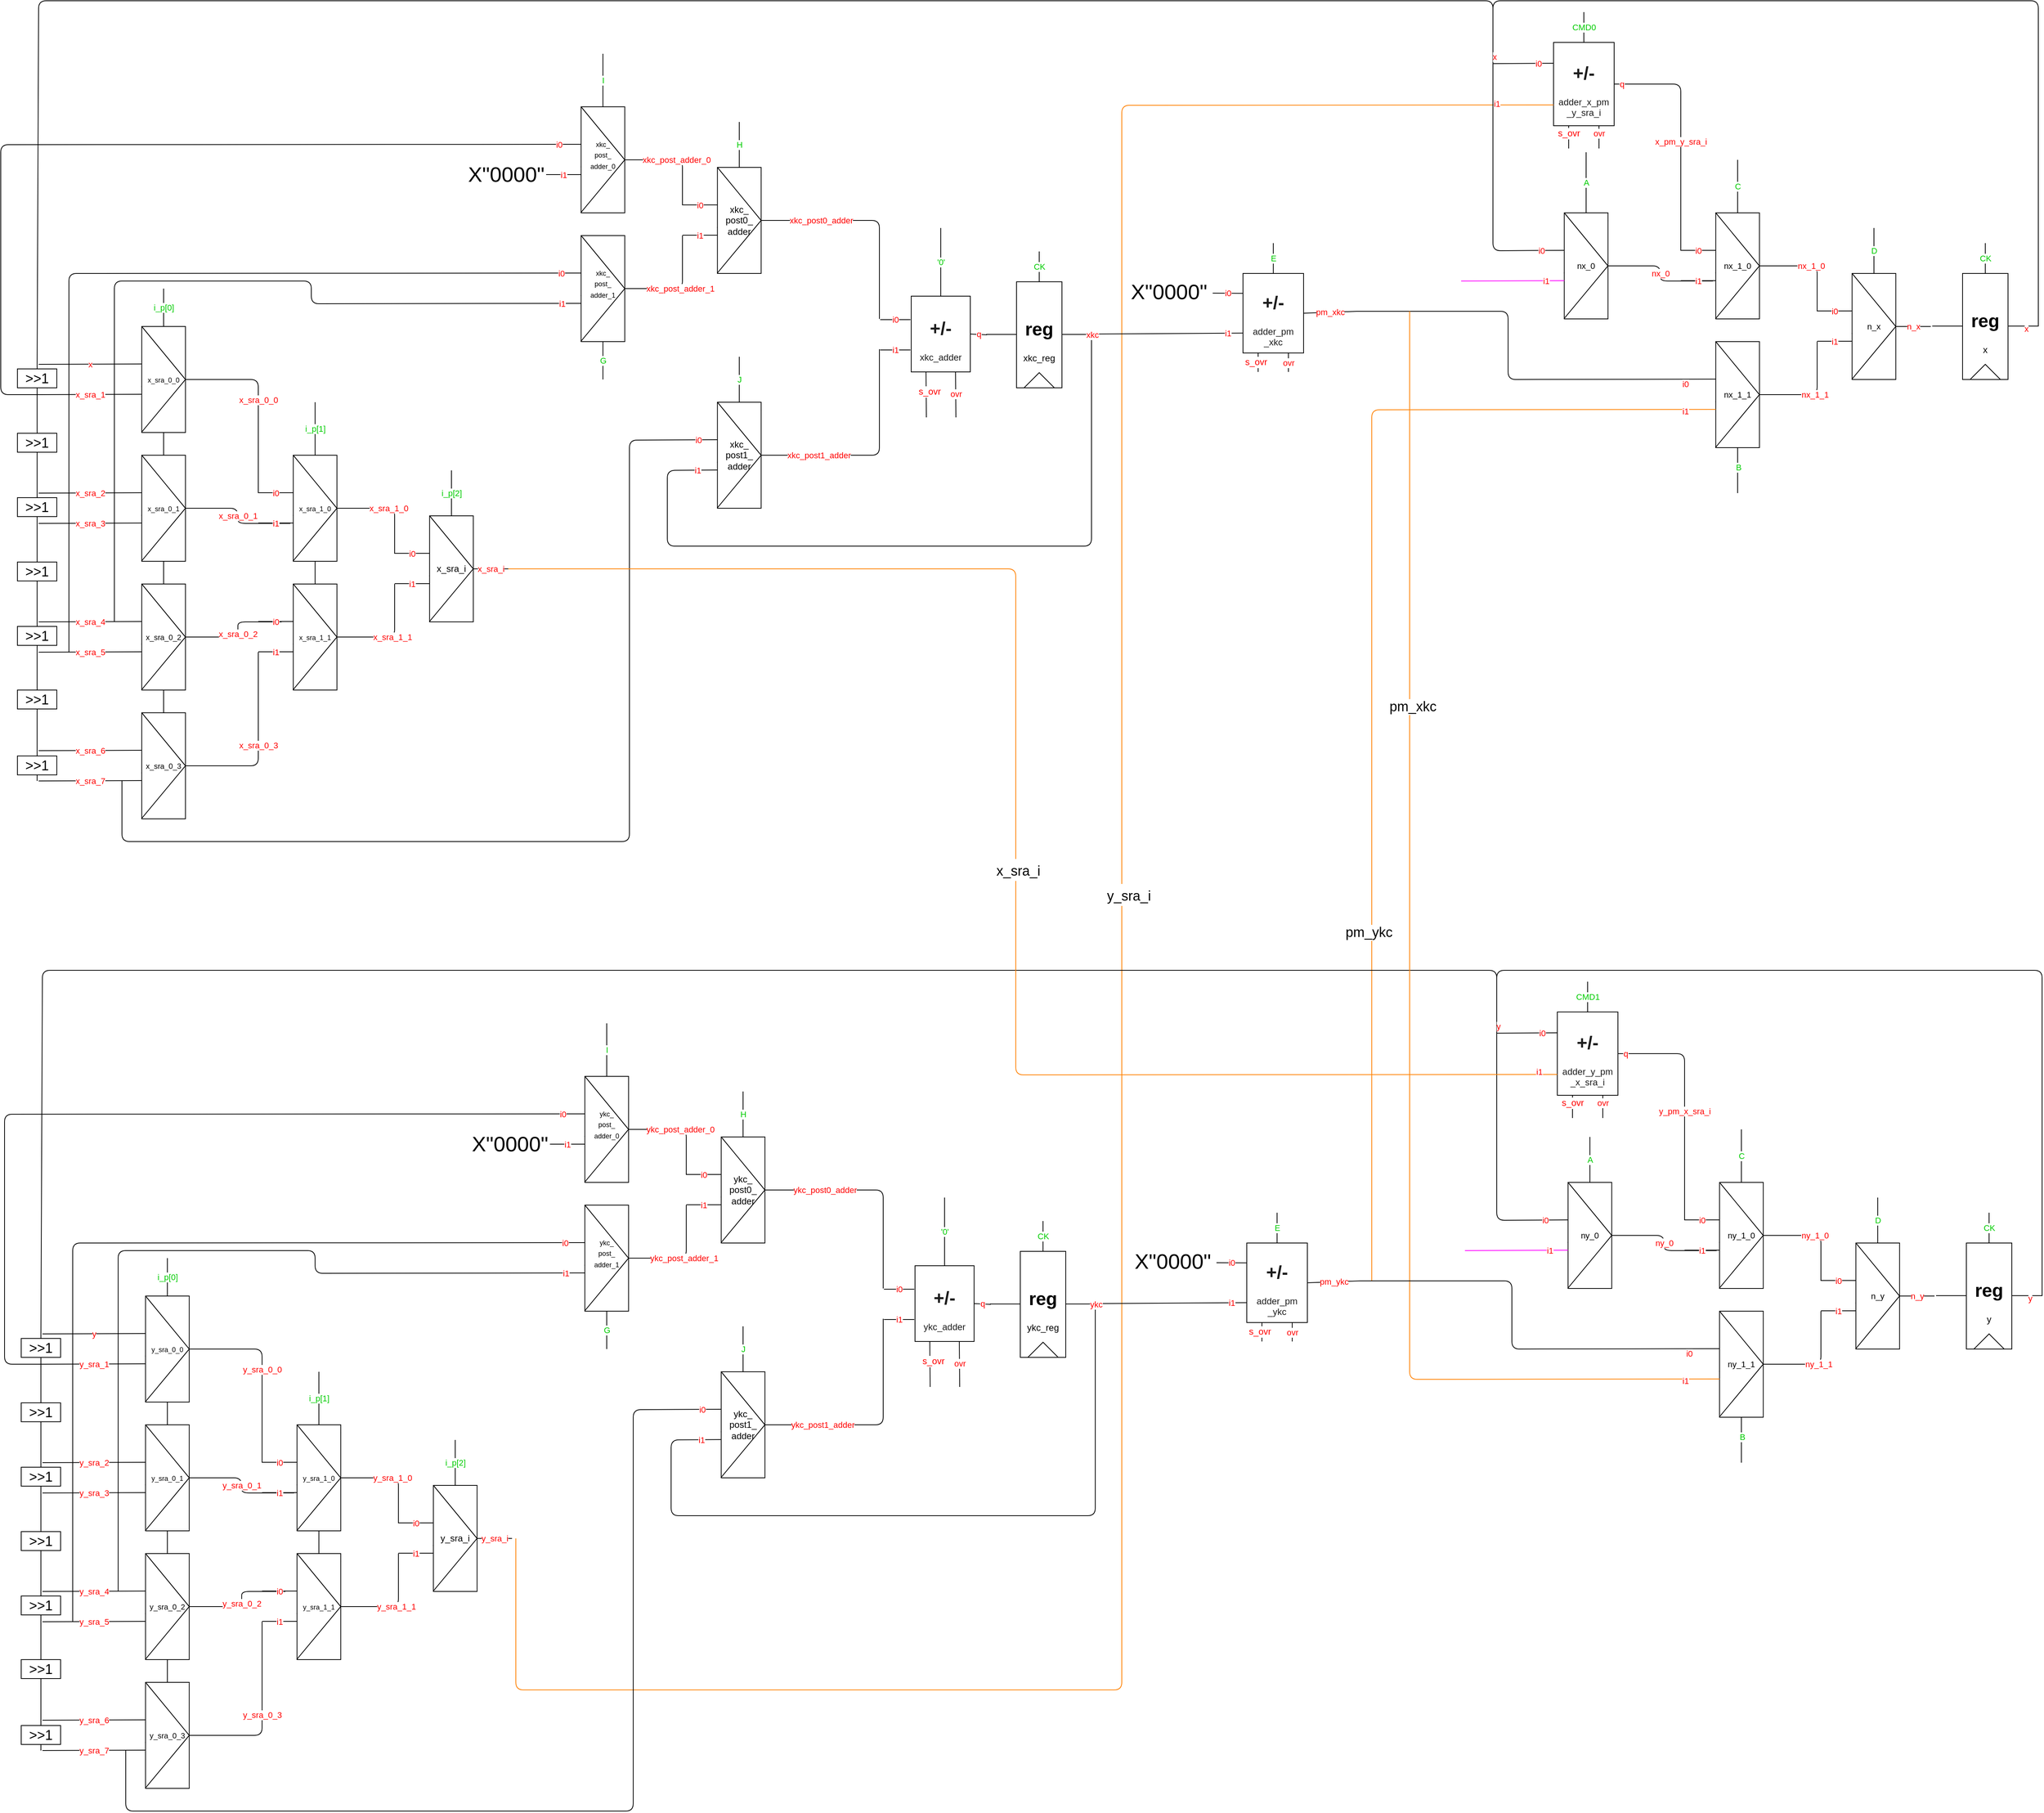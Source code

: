<mxfile version="12.2.2" type="device" pages="1"><diagram name="Page-1" id="7e0a89b8-554c-2b80-1dc8-d5c74ca68de4"><mxGraphModel dx="2816" dy="-8510" grid="1" gridSize="10" guides="1" tooltips="1" connect="1" arrows="1" fold="1" page="1" pageScale="1" pageWidth="1100" pageHeight="850" background="#ffffff" math="0" shadow="0"><root><mxCell id="0"/><mxCell id="1" parent="0"/><mxCell id="Der1-EW9j1XMkH5ZD2YD-55" value="&lt;div&gt;&lt;br&gt;&lt;/div&gt;" style="text;html=1;resizable=0;points=[];autosize=1;align=left;verticalAlign=top;spacingTop=-4;fontColor=#CC0000;" parent="1" vertex="1"><mxGeometry x="199" y="11251" width="20" height="20" as="geometry"/></mxCell><mxCell id="Der1-EW9j1XMkH5ZD2YD-56" value="" style="group" parent="1" vertex="1" connectable="0"><mxGeometry x="190" y="11630" width="150" height="170" as="geometry"/></mxCell><mxCell id="Der1-EW9j1XMkH5ZD2YD-57" value="" style="endArrow=none;html=1;entryX=1;entryY=0.5;entryDx=0;entryDy=0;exitX=-0.005;exitY=0.998;exitDx=0;exitDy=0;exitPerimeter=0;" parent="Der1-EW9j1XMkH5ZD2YD-56" edge="1"><mxGeometry width="50" height="50" relative="1" as="geometry"><mxPoint x="45.865" y="109.72" as="sourcePoint"/><mxPoint x="103.846" y="40" as="targetPoint"/></mxGeometry></mxCell><mxCell id="Der1-EW9j1XMkH5ZD2YD-58" value="&lt;font size=&quot;1&quot;&gt;x_sra_0_3&lt;/font&gt;" style="rounded=0;whiteSpace=wrap;html=1;" parent="Der1-EW9j1XMkH5ZD2YD-56" vertex="1"><mxGeometry x="46.154" y="30" width="57.692" height="140" as="geometry"/></mxCell><mxCell id="Der1-EW9j1XMkH5ZD2YD-59" value="" style="endArrow=none;html=1;entryX=1;entryY=0.5;entryDx=0;entryDy=0;exitX=-0.005;exitY=0.998;exitDx=0;exitDy=0;exitPerimeter=0;" parent="Der1-EW9j1XMkH5ZD2YD-56" source="Der1-EW9j1XMkH5ZD2YD-58" target="Der1-EW9j1XMkH5ZD2YD-58" edge="1"><mxGeometry width="50" height="50" relative="1" as="geometry"><mxPoint x="46.154" y="240" as="sourcePoint"/><mxPoint x="103.846" y="190" as="targetPoint"/></mxGeometry></mxCell><mxCell id="Der1-EW9j1XMkH5ZD2YD-60" value="" style="endArrow=none;html=1;entryX=1;entryY=0.5;entryDx=0;entryDy=0;exitX=0;exitY=0;exitDx=0;exitDy=0;exitPerimeter=0;" parent="Der1-EW9j1XMkH5ZD2YD-56" source="Der1-EW9j1XMkH5ZD2YD-58" target="Der1-EW9j1XMkH5ZD2YD-58" edge="1"><mxGeometry width="50" height="50" relative="1" as="geometry"><mxPoint x="-34.615" y="120" as="sourcePoint"/><mxPoint x="23.077" y="70" as="targetPoint"/></mxGeometry></mxCell><mxCell id="Der1-EW9j1XMkH5ZD2YD-61" value="" style="endArrow=none;html=1;exitX=0.5;exitY=0;exitDx=0;exitDy=0;" parent="Der1-EW9j1XMkH5ZD2YD-56" source="Der1-EW9j1XMkH5ZD2YD-58" edge="1"><mxGeometry width="50" height="50" relative="1" as="geometry"><mxPoint x="34.615" y="-10" as="sourcePoint"/><mxPoint x="75" as="targetPoint"/></mxGeometry></mxCell><mxCell id="Der1-EW9j1XMkH5ZD2YD-62" value="x_sra_7" style="endArrow=none;html=1;entryX=0;entryY=0.75;entryDx=0;entryDy=0;fontColor=#FF0000;" parent="Der1-EW9j1XMkH5ZD2YD-56" edge="1"><mxGeometry width="50" height="50" relative="1" as="geometry"><mxPoint x="-90" y="120" as="sourcePoint"/><mxPoint x="46.154" y="119.5" as="targetPoint"/></mxGeometry></mxCell><mxCell id="Der1-EW9j1XMkH5ZD2YD-63" value="x_sra_6" style="endArrow=none;html=1;entryX=0;entryY=0.75;entryDx=0;entryDy=0;fontColor=#FF0000;" parent="Der1-EW9j1XMkH5ZD2YD-56" edge="1"><mxGeometry width="50" height="50" relative="1" as="geometry"><mxPoint x="-90" y="80" as="sourcePoint"/><mxPoint x="46.154" y="79.5" as="targetPoint"/></mxGeometry></mxCell><mxCell id="Der1-EW9j1XMkH5ZD2YD-64" value="x_sra_0_3" style="endArrow=none;html=1;fontColor=#FF0000;" parent="Der1-EW9j1XMkH5ZD2YD-56" edge="1"><mxGeometry width="50" height="50" relative="1" as="geometry"><mxPoint x="103.846" y="100" as="sourcePoint"/><mxPoint x="200" y="-50" as="targetPoint"/><Array as="points"><mxPoint x="200" y="100"/></Array></mxGeometry></mxCell><mxCell id="Der1-EW9j1XMkH5ZD2YD-97" value="ovr" style="endArrow=none;html=1;fontColor=#FF0000;" parent="1" edge="1"><mxGeometry width="50" height="50" relative="1" as="geometry"><mxPoint x="2149.5" y="10872.5" as="sourcePoint"/><mxPoint x="2149.5" y="10852.5" as="targetPoint"/></mxGeometry></mxCell><mxCell id="Der1-EW9j1XMkH5ZD2YD-98" value="&lt;h1&gt;&lt;font color=&quot;#1C1C1C&quot;&gt;+/-&lt;/font&gt;&lt;/h1&gt;&lt;div&gt;&lt;font color=&quot;#1C1C1C&quot;&gt;adder_x_pm&lt;br&gt;_y_sra_i&lt;/font&gt;&lt;/div&gt;" style="rounded=0;whiteSpace=wrap;html=1;fontColor=#FF0000;" parent="1" vertex="1"><mxGeometry x="2100" y="10775" width="80" height="110" as="geometry"/></mxCell><mxCell id="Der1-EW9j1XMkH5ZD2YD-99" value="i0" style="endArrow=none;html=1;fontColor=#FF0000;entryX=0;entryY=0.25;entryDx=0;entryDy=0;" parent="1" target="Der1-EW9j1XMkH5ZD2YD-98" edge="1"><mxGeometry x="0.509" width="50" height="50" relative="1" as="geometry"><mxPoint x="2020" y="10803" as="sourcePoint"/><mxPoint x="2100" y="10790" as="targetPoint"/><mxPoint as="offset"/></mxGeometry></mxCell><mxCell id="Der1-EW9j1XMkH5ZD2YD-100" value="i1" style="endArrow=none;html=1;fontColor=#FF0000;strokeColor=#FF8000;entryX=0;entryY=0.75;entryDx=0;entryDy=0;" parent="1" target="Der1-EW9j1XMkH5ZD2YD-98" edge="1"><mxGeometry x="0.959" y="2" width="50" height="50" relative="1" as="geometry"><mxPoint x="730" y="12750" as="sourcePoint"/><mxPoint x="2070" y="10850" as="targetPoint"/><Array as="points"><mxPoint x="730" y="12950"/><mxPoint x="1530" y="12950"/><mxPoint x="1530" y="10858"/></Array><mxPoint as="offset"/></mxGeometry></mxCell><mxCell id="Der1-EW9j1XMkH5ZD2YD-465" value="&lt;font style=&quot;font-size: 18px&quot;&gt;y_sra_i&lt;/font&gt;" style="text;html=1;resizable=0;points=[];align=center;verticalAlign=middle;labelBackgroundColor=#ffffff;fontSize=24;" parent="Der1-EW9j1XMkH5ZD2YD-100" vertex="1" connectable="0"><mxGeometry x="-0.569" y="-1" relative="1" as="geometry"><mxPoint x="220" y="-1051.5" as="offset"/></mxGeometry></mxCell><mxCell id="Der1-EW9j1XMkH5ZD2YD-101" value="" style="endArrow=none;html=1;fontColor=#FF0000;entryX=0.25;entryY=1;entryDx=0;entryDy=0;" parent="1" target="Der1-EW9j1XMkH5ZD2YD-98" edge="1"><mxGeometry width="50" height="50" relative="1" as="geometry"><mxPoint x="2120" y="10915" as="sourcePoint"/><mxPoint x="2080" y="10945" as="targetPoint"/></mxGeometry></mxCell><mxCell id="Der1-EW9j1XMkH5ZD2YD-102" value="s_ovr" style="text;html=1;resizable=0;points=[];align=center;verticalAlign=middle;labelBackgroundColor=#ffffff;fontColor=#FF0000;" parent="Der1-EW9j1XMkH5ZD2YD-101" vertex="1" connectable="0"><mxGeometry x="0.278" y="1" relative="1" as="geometry"><mxPoint x="1" y="-1" as="offset"/></mxGeometry></mxCell><mxCell id="Der1-EW9j1XMkH5ZD2YD-103" value="&lt;div&gt;q&lt;/div&gt;" style="endArrow=none;html=1;fontColor=#FF0000;exitX=1;exitY=0.5;exitDx=0;exitDy=0;" parent="1" source="Der1-EW9j1XMkH5ZD2YD-98" edge="1"><mxGeometry width="50" height="50" relative="1" as="geometry"><mxPoint x="2200" y="10765" as="sourcePoint"/><mxPoint x="2200" y="10830" as="targetPoint"/></mxGeometry></mxCell><mxCell id="Der1-EW9j1XMkH5ZD2YD-104" value="&lt;font color=&quot;#00CC00&quot;&gt;CMD0&lt;/font&gt;" style="endArrow=none;html=1;fontColor=#FF0000;exitX=0.5;exitY=0;exitDx=0;exitDy=0;" parent="1" source="Der1-EW9j1XMkH5ZD2YD-98" edge="1"><mxGeometry width="50" height="50" relative="1" as="geometry"><mxPoint x="2160" y="10795" as="sourcePoint"/><mxPoint x="2140" y="10735" as="targetPoint"/></mxGeometry></mxCell><mxCell id="Der1-EW9j1XMkH5ZD2YD-105" value="ovr" style="endArrow=none;html=1;fontColor=#FF0000;entryX=0.75;entryY=1;entryDx=0;entryDy=0;" parent="1" target="Der1-EW9j1XMkH5ZD2YD-98" edge="1"><mxGeometry x="0.333" width="50" height="50" relative="1" as="geometry"><mxPoint x="2160" y="10915" as="sourcePoint"/><mxPoint x="2200" y="10875" as="targetPoint"/><mxPoint as="offset"/></mxGeometry></mxCell><object label="" id="Der1-EW9j1XMkH5ZD2YD-107"><mxCell style="group" parent="1" vertex="1" connectable="0"><mxGeometry x="190" y="11120" width="150" height="170" as="geometry"/></mxCell></object><mxCell id="Der1-EW9j1XMkH5ZD2YD-108" value="" style="endArrow=none;html=1;entryX=1;entryY=0.5;entryDx=0;entryDy=0;exitX=-0.005;exitY=0.998;exitDx=0;exitDy=0;exitPerimeter=0;" parent="Der1-EW9j1XMkH5ZD2YD-107" edge="1"><mxGeometry width="50" height="50" relative="1" as="geometry"><mxPoint x="45.865" y="109.72" as="sourcePoint"/><mxPoint x="103.846" y="40" as="targetPoint"/></mxGeometry></mxCell><mxCell id="Der1-EW9j1XMkH5ZD2YD-109" value="&lt;font style=&quot;font-size: 9px&quot;&gt;x_sra_0_0&lt;/font&gt;" style="rounded=0;whiteSpace=wrap;html=1;" parent="Der1-EW9j1XMkH5ZD2YD-107" vertex="1"><mxGeometry x="46.154" y="30" width="57.692" height="140" as="geometry"/></mxCell><mxCell id="Der1-EW9j1XMkH5ZD2YD-110" value="" style="endArrow=none;html=1;entryX=1;entryY=0.5;entryDx=0;entryDy=0;exitX=-0.005;exitY=0.998;exitDx=0;exitDy=0;exitPerimeter=0;" parent="Der1-EW9j1XMkH5ZD2YD-107" source="Der1-EW9j1XMkH5ZD2YD-109" target="Der1-EW9j1XMkH5ZD2YD-109" edge="1"><mxGeometry width="50" height="50" relative="1" as="geometry"><mxPoint x="46.154" y="240" as="sourcePoint"/><mxPoint x="103.846" y="190" as="targetPoint"/></mxGeometry></mxCell><mxCell id="Der1-EW9j1XMkH5ZD2YD-111" value="" style="endArrow=none;html=1;entryX=1;entryY=0.5;entryDx=0;entryDy=0;exitX=0;exitY=0;exitDx=0;exitDy=0;exitPerimeter=0;" parent="Der1-EW9j1XMkH5ZD2YD-107" source="Der1-EW9j1XMkH5ZD2YD-109" target="Der1-EW9j1XMkH5ZD2YD-109" edge="1"><mxGeometry width="50" height="50" relative="1" as="geometry"><mxPoint x="-34.615" y="120" as="sourcePoint"/><mxPoint x="23.077" y="70" as="targetPoint"/></mxGeometry></mxCell><mxCell id="Der1-EW9j1XMkH5ZD2YD-112" value="&lt;font color=&quot;#00CC00&quot;&gt;i_p[0]&lt;/font&gt;" style="endArrow=none;html=1;exitX=0.5;exitY=0;exitDx=0;exitDy=0;" parent="Der1-EW9j1XMkH5ZD2YD-107" source="Der1-EW9j1XMkH5ZD2YD-109" edge="1"><mxGeometry width="50" height="50" relative="1" as="geometry"><mxPoint x="34.615" y="-10" as="sourcePoint"/><mxPoint x="75" y="-20" as="targetPoint"/></mxGeometry></mxCell><mxCell id="Der1-EW9j1XMkH5ZD2YD-113" value="x_sra_1" style="endArrow=none;html=1;entryX=0;entryY=0.75;entryDx=0;entryDy=0;fontColor=#FF0000;" parent="Der1-EW9j1XMkH5ZD2YD-107" edge="1"><mxGeometry width="50" height="50" relative="1" as="geometry"><mxPoint x="-90" y="120" as="sourcePoint"/><mxPoint x="46.154" y="119.5" as="targetPoint"/></mxGeometry></mxCell><mxCell id="Der1-EW9j1XMkH5ZD2YD-114" value="x" style="endArrow=none;html=1;entryX=0;entryY=0.75;entryDx=0;entryDy=0;fontColor=#FF0000;" parent="Der1-EW9j1XMkH5ZD2YD-107" edge="1"><mxGeometry width="50" height="50" relative="1" as="geometry"><mxPoint x="-90" y="80" as="sourcePoint"/><mxPoint x="46.154" y="79.5" as="targetPoint"/></mxGeometry></mxCell><mxCell id="Der1-EW9j1XMkH5ZD2YD-115" value="x_sra_0_0" style="endArrow=none;html=1;fontColor=#FF0000;" parent="Der1-EW9j1XMkH5ZD2YD-107" edge="1"><mxGeometry width="50" height="50" relative="1" as="geometry"><mxPoint x="103.846" y="100" as="sourcePoint"/><mxPoint x="200" y="250" as="targetPoint"/><Array as="points"><mxPoint x="200" y="100"/></Array></mxGeometry></mxCell><mxCell id="Der1-EW9j1XMkH5ZD2YD-134" value="" style="group;fontSize=9;" parent="1" vertex="1" connectable="0"><mxGeometry x="190" y="11290" width="150" height="170" as="geometry"/></mxCell><mxCell id="Der1-EW9j1XMkH5ZD2YD-135" value="" style="endArrow=none;html=1;entryX=1;entryY=0.5;entryDx=0;entryDy=0;exitX=-0.005;exitY=0.998;exitDx=0;exitDy=0;exitPerimeter=0;" parent="Der1-EW9j1XMkH5ZD2YD-134" edge="1"><mxGeometry width="50" height="50" relative="1" as="geometry"><mxPoint x="45.865" y="109.72" as="sourcePoint"/><mxPoint x="103.846" y="40" as="targetPoint"/></mxGeometry></mxCell><mxCell id="Der1-EW9j1XMkH5ZD2YD-136" value="&lt;font style=&quot;font-size: 9px&quot;&gt;x_sra_0_1&lt;/font&gt;" style="rounded=0;whiteSpace=wrap;html=1;" parent="Der1-EW9j1XMkH5ZD2YD-134" vertex="1"><mxGeometry x="46.154" y="30" width="57.692" height="140" as="geometry"/></mxCell><mxCell id="Der1-EW9j1XMkH5ZD2YD-137" value="" style="endArrow=none;html=1;entryX=1;entryY=0.5;entryDx=0;entryDy=0;exitX=-0.005;exitY=0.998;exitDx=0;exitDy=0;exitPerimeter=0;" parent="Der1-EW9j1XMkH5ZD2YD-134" source="Der1-EW9j1XMkH5ZD2YD-136" target="Der1-EW9j1XMkH5ZD2YD-136" edge="1"><mxGeometry width="50" height="50" relative="1" as="geometry"><mxPoint x="46.154" y="240" as="sourcePoint"/><mxPoint x="103.846" y="190" as="targetPoint"/></mxGeometry></mxCell><mxCell id="Der1-EW9j1XMkH5ZD2YD-138" value="" style="endArrow=none;html=1;entryX=1;entryY=0.5;entryDx=0;entryDy=0;exitX=0;exitY=0;exitDx=0;exitDy=0;exitPerimeter=0;" parent="Der1-EW9j1XMkH5ZD2YD-134" source="Der1-EW9j1XMkH5ZD2YD-136" target="Der1-EW9j1XMkH5ZD2YD-136" edge="1"><mxGeometry width="50" height="50" relative="1" as="geometry"><mxPoint x="-34.615" y="120" as="sourcePoint"/><mxPoint x="23.077" y="70" as="targetPoint"/></mxGeometry></mxCell><mxCell id="Der1-EW9j1XMkH5ZD2YD-139" value="" style="endArrow=none;html=1;exitX=0.5;exitY=0;exitDx=0;exitDy=0;" parent="Der1-EW9j1XMkH5ZD2YD-134" source="Der1-EW9j1XMkH5ZD2YD-136" edge="1"><mxGeometry width="50" height="50" relative="1" as="geometry"><mxPoint x="34.615" y="-10" as="sourcePoint"/><mxPoint x="75" as="targetPoint"/></mxGeometry></mxCell><mxCell id="Der1-EW9j1XMkH5ZD2YD-140" value="x_sra_3" style="endArrow=none;html=1;entryX=0;entryY=0.75;entryDx=0;entryDy=0;fontColor=#FF0000;" parent="Der1-EW9j1XMkH5ZD2YD-134" edge="1"><mxGeometry width="50" height="50" relative="1" as="geometry"><mxPoint x="-90" y="120" as="sourcePoint"/><mxPoint x="46.154" y="119.5" as="targetPoint"/></mxGeometry></mxCell><mxCell id="Der1-EW9j1XMkH5ZD2YD-141" value="x_sra_2" style="endArrow=none;html=1;entryX=0;entryY=0.75;entryDx=0;entryDy=0;fontColor=#FF0000;" parent="Der1-EW9j1XMkH5ZD2YD-134" edge="1"><mxGeometry width="50" height="50" relative="1" as="geometry"><mxPoint x="-90" y="80" as="sourcePoint"/><mxPoint x="46.154" y="79.5" as="targetPoint"/></mxGeometry></mxCell><mxCell id="Der1-EW9j1XMkH5ZD2YD-142" value="x_sra_0_1" style="endArrow=none;html=1;fontColor=#FF0000;" parent="Der1-EW9j1XMkH5ZD2YD-134" edge="1"><mxGeometry width="50" height="50" relative="1" as="geometry"><mxPoint x="103.846" y="100" as="sourcePoint"/><mxPoint x="242.308" y="120" as="targetPoint"/><Array as="points"><mxPoint x="173.077" y="100"/><mxPoint x="173.077" y="120"/></Array></mxGeometry></mxCell><mxCell id="Der1-EW9j1XMkH5ZD2YD-143" value="" style="group" parent="1" vertex="1" connectable="0"><mxGeometry x="190" y="11460" width="150" height="170" as="geometry"/></mxCell><mxCell id="Der1-EW9j1XMkH5ZD2YD-144" value="" style="endArrow=none;html=1;entryX=1;entryY=0.5;entryDx=0;entryDy=0;exitX=-0.005;exitY=0.998;exitDx=0;exitDy=0;exitPerimeter=0;" parent="Der1-EW9j1XMkH5ZD2YD-143" edge="1"><mxGeometry width="50" height="50" relative="1" as="geometry"><mxPoint x="45.865" y="109.72" as="sourcePoint"/><mxPoint x="103.846" y="40" as="targetPoint"/></mxGeometry></mxCell><mxCell id="Der1-EW9j1XMkH5ZD2YD-145" value="&lt;font size=&quot;1&quot;&gt;x_sra_0_2&lt;/font&gt;" style="rounded=0;whiteSpace=wrap;html=1;" parent="Der1-EW9j1XMkH5ZD2YD-143" vertex="1"><mxGeometry x="46.154" y="30" width="57.692" height="140" as="geometry"/></mxCell><mxCell id="Der1-EW9j1XMkH5ZD2YD-146" value="" style="endArrow=none;html=1;entryX=1;entryY=0.5;entryDx=0;entryDy=0;exitX=-0.005;exitY=0.998;exitDx=0;exitDy=0;exitPerimeter=0;" parent="Der1-EW9j1XMkH5ZD2YD-143" source="Der1-EW9j1XMkH5ZD2YD-145" target="Der1-EW9j1XMkH5ZD2YD-145" edge="1"><mxGeometry width="50" height="50" relative="1" as="geometry"><mxPoint x="46.154" y="240" as="sourcePoint"/><mxPoint x="103.846" y="190" as="targetPoint"/></mxGeometry></mxCell><mxCell id="Der1-EW9j1XMkH5ZD2YD-147" value="" style="endArrow=none;html=1;entryX=1;entryY=0.5;entryDx=0;entryDy=0;exitX=0;exitY=0;exitDx=0;exitDy=0;exitPerimeter=0;" parent="Der1-EW9j1XMkH5ZD2YD-143" source="Der1-EW9j1XMkH5ZD2YD-145" target="Der1-EW9j1XMkH5ZD2YD-145" edge="1"><mxGeometry width="50" height="50" relative="1" as="geometry"><mxPoint x="-34.615" y="120" as="sourcePoint"/><mxPoint x="23.077" y="70" as="targetPoint"/></mxGeometry></mxCell><mxCell id="Der1-EW9j1XMkH5ZD2YD-148" value="" style="endArrow=none;html=1;exitX=0.5;exitY=0;exitDx=0;exitDy=0;" parent="Der1-EW9j1XMkH5ZD2YD-143" source="Der1-EW9j1XMkH5ZD2YD-145" edge="1"><mxGeometry width="50" height="50" relative="1" as="geometry"><mxPoint x="34.615" y="-10" as="sourcePoint"/><mxPoint x="75" as="targetPoint"/></mxGeometry></mxCell><mxCell id="Der1-EW9j1XMkH5ZD2YD-149" value="x_sra_5" style="endArrow=none;html=1;entryX=0;entryY=0.75;entryDx=0;entryDy=0;fontColor=#FF0000;" parent="Der1-EW9j1XMkH5ZD2YD-143" edge="1"><mxGeometry width="50" height="50" relative="1" as="geometry"><mxPoint x="-90" y="120" as="sourcePoint"/><mxPoint x="46.154" y="119.5" as="targetPoint"/></mxGeometry></mxCell><mxCell id="Der1-EW9j1XMkH5ZD2YD-150" value="x_sra_4" style="endArrow=none;html=1;entryX=0;entryY=0.75;entryDx=0;entryDy=0;fontColor=#FF0000;" parent="Der1-EW9j1XMkH5ZD2YD-143" edge="1"><mxGeometry width="50" height="50" relative="1" as="geometry"><mxPoint x="-90" y="80" as="sourcePoint"/><mxPoint x="46.154" y="79.5" as="targetPoint"/></mxGeometry></mxCell><mxCell id="Der1-EW9j1XMkH5ZD2YD-151" value="x_sra_0_2" style="endArrow=none;html=1;fontColor=#FF0000;" parent="Der1-EW9j1XMkH5ZD2YD-143" edge="1"><mxGeometry width="50" height="50" relative="1" as="geometry"><mxPoint x="103.846" y="100" as="sourcePoint"/><mxPoint x="230.769" y="80" as="targetPoint"/><Array as="points"><mxPoint x="173.077" y="100"/><mxPoint x="173.077" y="80"/></Array></mxGeometry></mxCell><mxCell id="Der1-EW9j1XMkH5ZD2YD-152" value="&lt;div&gt;&lt;br&gt;&lt;/div&gt;" style="text;html=1;resizable=0;points=[];autosize=1;align=left;verticalAlign=top;spacingTop=-4;fontColor=#CC0000;" parent="1" vertex="1"><mxGeometry x="399" y="11421" width="20" height="20" as="geometry"/></mxCell><mxCell id="Der1-EW9j1XMkH5ZD2YD-153" value="" style="group" parent="1" vertex="1" connectable="0"><mxGeometry x="390" y="11290" width="150" height="170" as="geometry"/></mxCell><mxCell id="Der1-EW9j1XMkH5ZD2YD-154" value="" style="endArrow=none;html=1;entryX=1;entryY=0.5;entryDx=0;entryDy=0;exitX=-0.005;exitY=0.998;exitDx=0;exitDy=0;exitPerimeter=0;" parent="Der1-EW9j1XMkH5ZD2YD-153" edge="1"><mxGeometry width="50" height="50" relative="1" as="geometry"><mxPoint x="45.865" y="109.72" as="sourcePoint"/><mxPoint x="103.846" y="40" as="targetPoint"/></mxGeometry></mxCell><mxCell id="Der1-EW9j1XMkH5ZD2YD-155" value="&lt;font style=&quot;font-size: 9px&quot;&gt;x_sra_1_0&lt;/font&gt;" style="rounded=0;whiteSpace=wrap;html=1;" parent="Der1-EW9j1XMkH5ZD2YD-153" vertex="1"><mxGeometry x="46.154" y="30" width="57.692" height="140" as="geometry"/></mxCell><mxCell id="Der1-EW9j1XMkH5ZD2YD-156" value="" style="endArrow=none;html=1;entryX=1;entryY=0.5;entryDx=0;entryDy=0;exitX=-0.005;exitY=0.998;exitDx=0;exitDy=0;exitPerimeter=0;" parent="Der1-EW9j1XMkH5ZD2YD-153" source="Der1-EW9j1XMkH5ZD2YD-155" target="Der1-EW9j1XMkH5ZD2YD-155" edge="1"><mxGeometry width="50" height="50" relative="1" as="geometry"><mxPoint x="46.154" y="240" as="sourcePoint"/><mxPoint x="103.846" y="190" as="targetPoint"/></mxGeometry></mxCell><mxCell id="Der1-EW9j1XMkH5ZD2YD-157" value="" style="endArrow=none;html=1;entryX=1;entryY=0.5;entryDx=0;entryDy=0;exitX=0;exitY=0;exitDx=0;exitDy=0;exitPerimeter=0;" parent="Der1-EW9j1XMkH5ZD2YD-153" source="Der1-EW9j1XMkH5ZD2YD-155" target="Der1-EW9j1XMkH5ZD2YD-155" edge="1"><mxGeometry width="50" height="50" relative="1" as="geometry"><mxPoint x="-34.615" y="120" as="sourcePoint"/><mxPoint x="23.077" y="70" as="targetPoint"/></mxGeometry></mxCell><mxCell id="Der1-EW9j1XMkH5ZD2YD-158" value="&lt;font color=&quot;#00CC00&quot;&gt;i_p[1]&lt;/font&gt;" style="endArrow=none;html=1;exitX=0.5;exitY=0;exitDx=0;exitDy=0;" parent="Der1-EW9j1XMkH5ZD2YD-153" source="Der1-EW9j1XMkH5ZD2YD-155" edge="1"><mxGeometry width="50" height="50" relative="1" as="geometry"><mxPoint x="34.615" y="-10" as="sourcePoint"/><mxPoint x="75" y="-40" as="targetPoint"/></mxGeometry></mxCell><mxCell id="Der1-EW9j1XMkH5ZD2YD-159" value="i1" style="endArrow=none;html=1;entryX=0;entryY=0.75;entryDx=0;entryDy=0;fontColor=#FF0000;" parent="Der1-EW9j1XMkH5ZD2YD-153" edge="1"><mxGeometry width="50" height="50" relative="1" as="geometry"><mxPoint y="119.5" as="sourcePoint"/><mxPoint x="46.154" y="119.5" as="targetPoint"/></mxGeometry></mxCell><mxCell id="Der1-EW9j1XMkH5ZD2YD-160" value="i0" style="endArrow=none;html=1;entryX=0;entryY=0.75;entryDx=0;entryDy=0;fontColor=#FF0000;" parent="Der1-EW9j1XMkH5ZD2YD-153" edge="1"><mxGeometry width="50" height="50" relative="1" as="geometry"><mxPoint y="79.5" as="sourcePoint"/><mxPoint x="46.154" y="79.5" as="targetPoint"/></mxGeometry></mxCell><mxCell id="Der1-EW9j1XMkH5ZD2YD-161" value="x_sra_1_0" style="endArrow=none;html=1;fontColor=#FF0000;" parent="Der1-EW9j1XMkH5ZD2YD-153" edge="1"><mxGeometry width="50" height="50" relative="1" as="geometry"><mxPoint x="103.846" y="100" as="sourcePoint"/><mxPoint x="180" y="160" as="targetPoint"/><Array as="points"><mxPoint x="180" y="100"/></Array></mxGeometry></mxCell><mxCell id="Der1-EW9j1XMkH5ZD2YD-162" value="" style="group" parent="1" vertex="1" connectable="0"><mxGeometry x="390" y="11460" width="150" height="170" as="geometry"/></mxCell><mxCell id="Der1-EW9j1XMkH5ZD2YD-163" value="" style="endArrow=none;html=1;entryX=1;entryY=0.5;entryDx=0;entryDy=0;exitX=-0.005;exitY=0.998;exitDx=0;exitDy=0;exitPerimeter=0;" parent="Der1-EW9j1XMkH5ZD2YD-162" edge="1"><mxGeometry width="50" height="50" relative="1" as="geometry"><mxPoint x="45.865" y="109.72" as="sourcePoint"/><mxPoint x="103.846" y="40" as="targetPoint"/></mxGeometry></mxCell><mxCell id="Der1-EW9j1XMkH5ZD2YD-164" value="&lt;font style=&quot;font-size: 9px&quot;&gt;x_sra_1_1&lt;/font&gt;" style="rounded=0;whiteSpace=wrap;html=1;" parent="Der1-EW9j1XMkH5ZD2YD-162" vertex="1"><mxGeometry x="46.154" y="30" width="57.692" height="140" as="geometry"/></mxCell><mxCell id="Der1-EW9j1XMkH5ZD2YD-165" value="" style="endArrow=none;html=1;entryX=1;entryY=0.5;entryDx=0;entryDy=0;exitX=-0.005;exitY=0.998;exitDx=0;exitDy=0;exitPerimeter=0;" parent="Der1-EW9j1XMkH5ZD2YD-162" source="Der1-EW9j1XMkH5ZD2YD-164" target="Der1-EW9j1XMkH5ZD2YD-164" edge="1"><mxGeometry width="50" height="50" relative="1" as="geometry"><mxPoint x="46.154" y="240" as="sourcePoint"/><mxPoint x="103.846" y="190" as="targetPoint"/></mxGeometry></mxCell><mxCell id="Der1-EW9j1XMkH5ZD2YD-166" value="" style="endArrow=none;html=1;entryX=1;entryY=0.5;entryDx=0;entryDy=0;exitX=0;exitY=0;exitDx=0;exitDy=0;exitPerimeter=0;" parent="Der1-EW9j1XMkH5ZD2YD-162" source="Der1-EW9j1XMkH5ZD2YD-164" target="Der1-EW9j1XMkH5ZD2YD-164" edge="1"><mxGeometry width="50" height="50" relative="1" as="geometry"><mxPoint x="-34.615" y="120" as="sourcePoint"/><mxPoint x="23.077" y="70" as="targetPoint"/></mxGeometry></mxCell><mxCell id="Der1-EW9j1XMkH5ZD2YD-167" value="" style="endArrow=none;html=1;exitX=0.5;exitY=0;exitDx=0;exitDy=0;" parent="Der1-EW9j1XMkH5ZD2YD-162" source="Der1-EW9j1XMkH5ZD2YD-164" edge="1"><mxGeometry width="50" height="50" relative="1" as="geometry"><mxPoint x="34.615" y="-10" as="sourcePoint"/><mxPoint x="75" as="targetPoint"/></mxGeometry></mxCell><mxCell id="Der1-EW9j1XMkH5ZD2YD-168" value="i1" style="endArrow=none;html=1;entryX=0;entryY=0.75;entryDx=0;entryDy=0;fontColor=#FF0000;" parent="Der1-EW9j1XMkH5ZD2YD-162" edge="1"><mxGeometry width="50" height="50" relative="1" as="geometry"><mxPoint y="119.5" as="sourcePoint"/><mxPoint x="46.154" y="119.5" as="targetPoint"/></mxGeometry></mxCell><mxCell id="Der1-EW9j1XMkH5ZD2YD-169" value="i0" style="endArrow=none;html=1;entryX=0;entryY=0.75;entryDx=0;entryDy=0;fontColor=#FF0000;" parent="Der1-EW9j1XMkH5ZD2YD-162" edge="1"><mxGeometry width="50" height="50" relative="1" as="geometry"><mxPoint y="79.5" as="sourcePoint"/><mxPoint x="46.154" y="79.5" as="targetPoint"/></mxGeometry></mxCell><mxCell id="Der1-EW9j1XMkH5ZD2YD-170" value="x_sra_1_1" style="endArrow=none;html=1;fontColor=#FF0000;" parent="Der1-EW9j1XMkH5ZD2YD-162" edge="1"><mxGeometry width="50" height="50" relative="1" as="geometry"><mxPoint x="103.846" y="100" as="sourcePoint"/><mxPoint x="180" y="30" as="targetPoint"/><Array as="points"><mxPoint x="180" y="100"/></Array></mxGeometry></mxCell><mxCell id="Der1-EW9j1XMkH5ZD2YD-175" value="" style="group" parent="1" vertex="1" connectable="0"><mxGeometry x="570" y="11370" width="150" height="170" as="geometry"/></mxCell><mxCell id="Der1-EW9j1XMkH5ZD2YD-176" value="" style="endArrow=none;html=1;entryX=1;entryY=0.5;entryDx=0;entryDy=0;exitX=-0.005;exitY=0.998;exitDx=0;exitDy=0;exitPerimeter=0;" parent="Der1-EW9j1XMkH5ZD2YD-175" edge="1"><mxGeometry width="50" height="50" relative="1" as="geometry"><mxPoint x="45.865" y="109.72" as="sourcePoint"/><mxPoint x="103.846" y="40" as="targetPoint"/></mxGeometry></mxCell><mxCell id="Der1-EW9j1XMkH5ZD2YD-177" value="x_sra_i" style="rounded=0;whiteSpace=wrap;html=1;" parent="Der1-EW9j1XMkH5ZD2YD-175" vertex="1"><mxGeometry x="46.154" y="30" width="57.692" height="140" as="geometry"/></mxCell><mxCell id="Der1-EW9j1XMkH5ZD2YD-178" value="" style="endArrow=none;html=1;entryX=1;entryY=0.5;entryDx=0;entryDy=0;exitX=-0.005;exitY=0.998;exitDx=0;exitDy=0;exitPerimeter=0;" parent="Der1-EW9j1XMkH5ZD2YD-175" source="Der1-EW9j1XMkH5ZD2YD-177" target="Der1-EW9j1XMkH5ZD2YD-177" edge="1"><mxGeometry width="50" height="50" relative="1" as="geometry"><mxPoint x="46.154" y="240" as="sourcePoint"/><mxPoint x="103.846" y="190" as="targetPoint"/></mxGeometry></mxCell><mxCell id="Der1-EW9j1XMkH5ZD2YD-179" value="" style="endArrow=none;html=1;entryX=1;entryY=0.5;entryDx=0;entryDy=0;exitX=0;exitY=0;exitDx=0;exitDy=0;exitPerimeter=0;" parent="Der1-EW9j1XMkH5ZD2YD-175" source="Der1-EW9j1XMkH5ZD2YD-177" target="Der1-EW9j1XMkH5ZD2YD-177" edge="1"><mxGeometry width="50" height="50" relative="1" as="geometry"><mxPoint x="-34.615" y="120" as="sourcePoint"/><mxPoint x="23.077" y="70" as="targetPoint"/></mxGeometry></mxCell><mxCell id="Der1-EW9j1XMkH5ZD2YD-180" value="&lt;font color=&quot;#00CC00&quot;&gt;i_p[2]&lt;/font&gt;" style="endArrow=none;html=1;exitX=0.5;exitY=0;exitDx=0;exitDy=0;" parent="Der1-EW9j1XMkH5ZD2YD-175" source="Der1-EW9j1XMkH5ZD2YD-177" edge="1"><mxGeometry width="50" height="50" relative="1" as="geometry"><mxPoint x="34.615" y="-10" as="sourcePoint"/><mxPoint x="75" y="-30" as="targetPoint"/></mxGeometry></mxCell><mxCell id="Der1-EW9j1XMkH5ZD2YD-181" value="i1" style="endArrow=none;html=1;entryX=0;entryY=0.75;entryDx=0;entryDy=0;fontColor=#FF0000;" parent="Der1-EW9j1XMkH5ZD2YD-175" edge="1"><mxGeometry width="50" height="50" relative="1" as="geometry"><mxPoint y="119.5" as="sourcePoint"/><mxPoint x="46.154" y="119.5" as="targetPoint"/></mxGeometry></mxCell><mxCell id="Der1-EW9j1XMkH5ZD2YD-182" value="i0" style="endArrow=none;html=1;entryX=0;entryY=0.75;entryDx=0;entryDy=0;fontColor=#FF0000;" parent="Der1-EW9j1XMkH5ZD2YD-175" edge="1"><mxGeometry width="50" height="50" relative="1" as="geometry"><mxPoint y="79.5" as="sourcePoint"/><mxPoint x="46.154" y="79.5" as="targetPoint"/></mxGeometry></mxCell><mxCell id="Der1-EW9j1XMkH5ZD2YD-183" value="x_sra_i" style="endArrow=none;html=1;entryX=0;entryY=0.75;entryDx=0;entryDy=0;fontColor=#FF0000;" parent="Der1-EW9j1XMkH5ZD2YD-175" edge="1"><mxGeometry width="50" height="50" relative="1" as="geometry"><mxPoint x="103.846" y="100" as="sourcePoint"/><mxPoint x="150" y="100" as="targetPoint"/></mxGeometry></mxCell><mxCell id="Der1-EW9j1XMkH5ZD2YD-186" value="&lt;font style=&quot;font-size: 18px&quot;&gt;&amp;gt;&amp;gt;1&lt;/font&gt;" style="rounded=0;whiteSpace=wrap;html=1;" parent="1" vertex="1"><mxGeometry x="72" y="11206" width="52" height="25" as="geometry"/></mxCell><mxCell id="Der1-EW9j1XMkH5ZD2YD-187" value="&lt;font style=&quot;font-size: 18px&quot;&gt;&amp;gt;&amp;gt;1&lt;/font&gt;" style="rounded=0;whiteSpace=wrap;html=1;" parent="1" vertex="1"><mxGeometry x="72" y="11291" width="52" height="25" as="geometry"/></mxCell><mxCell id="Der1-EW9j1XMkH5ZD2YD-188" value="&lt;font style=&quot;font-size: 18px&quot;&gt;&amp;gt;&amp;gt;1&lt;/font&gt;" style="rounded=0;whiteSpace=wrap;html=1;" parent="1" vertex="1"><mxGeometry x="72" y="11376" width="52" height="25" as="geometry"/></mxCell><mxCell id="Der1-EW9j1XMkH5ZD2YD-199" value="&lt;font style=&quot;font-size: 18px&quot;&gt;&amp;gt;&amp;gt;1&lt;/font&gt;" style="rounded=0;whiteSpace=wrap;html=1;" parent="1" vertex="1"><mxGeometry x="72" y="11461" width="52" height="25" as="geometry"/></mxCell><mxCell id="Der1-EW9j1XMkH5ZD2YD-201" value="&lt;font style=&quot;font-size: 18px&quot;&gt;&amp;gt;&amp;gt;1&lt;/font&gt;" style="rounded=0;whiteSpace=wrap;html=1;" parent="1" vertex="1"><mxGeometry x="72" y="11546" width="52" height="25" as="geometry"/></mxCell><mxCell id="Der1-EW9j1XMkH5ZD2YD-203" value="&lt;font style=&quot;font-size: 18px&quot;&gt;&amp;gt;&amp;gt;1&lt;/font&gt;" style="rounded=0;whiteSpace=wrap;html=1;" parent="1" vertex="1"><mxGeometry x="72" y="11630" width="52" height="25" as="geometry"/></mxCell><mxCell id="Der1-EW9j1XMkH5ZD2YD-211" value="&lt;font style=&quot;font-size: 18px&quot;&gt;&amp;gt;&amp;gt;1&lt;/font&gt;" style="rounded=0;whiteSpace=wrap;html=1;" parent="1" vertex="1"><mxGeometry x="72" y="11717" width="52" height="25" as="geometry"/></mxCell><mxCell id="Der1-EW9j1XMkH5ZD2YD-189" value="" style="endArrow=none;html=1;entryX=0.5;entryY=0;entryDx=0;entryDy=0;" parent="1" target="Der1-EW9j1XMkH5ZD2YD-186" edge="1"><mxGeometry width="50" height="50" relative="1" as="geometry"><mxPoint x="2020" y="10870" as="sourcePoint"/><mxPoint x="60" y="11820" as="targetPoint"/><Array as="points"><mxPoint x="2020" y="10720"/><mxPoint x="100" y="10720"/></Array></mxGeometry></mxCell><mxCell id="Der1-EW9j1XMkH5ZD2YD-190" value="" style="endArrow=none;html=1;entryX=0.5;entryY=0;entryDx=0;entryDy=0;exitX=0.5;exitY=1;exitDx=0;exitDy=0;" parent="1" source="Der1-EW9j1XMkH5ZD2YD-186" target="Der1-EW9j1XMkH5ZD2YD-187" edge="1"><mxGeometry width="50" height="50" relative="1" as="geometry"><mxPoint x="10" y="11870" as="sourcePoint"/><mxPoint x="60" y="11820" as="targetPoint"/></mxGeometry></mxCell><mxCell id="Der1-EW9j1XMkH5ZD2YD-191" value="" style="endArrow=none;html=1;entryX=0.5;entryY=0;entryDx=0;entryDy=0;exitX=0.5;exitY=1;exitDx=0;exitDy=0;" parent="1" source="Der1-EW9j1XMkH5ZD2YD-187" target="Der1-EW9j1XMkH5ZD2YD-188" edge="1"><mxGeometry width="50" height="50" relative="1" as="geometry"><mxPoint x="10" y="11870" as="sourcePoint"/><mxPoint x="60" y="11820" as="targetPoint"/></mxGeometry></mxCell><mxCell id="Der1-EW9j1XMkH5ZD2YD-207" value="" style="endArrow=none;html=1;entryX=0.5;entryY=1;entryDx=0;entryDy=0;exitX=0.5;exitY=0;exitDx=0;exitDy=0;" parent="1" source="Der1-EW9j1XMkH5ZD2YD-199" target="Der1-EW9j1XMkH5ZD2YD-188" edge="1"><mxGeometry width="50" height="50" relative="1" as="geometry"><mxPoint x="10" y="11870" as="sourcePoint"/><mxPoint x="60" y="11820" as="targetPoint"/></mxGeometry></mxCell><mxCell id="Der1-EW9j1XMkH5ZD2YD-208" value="" style="endArrow=none;html=1;entryX=0.5;entryY=1;entryDx=0;entryDy=0;exitX=0.5;exitY=0;exitDx=0;exitDy=0;" parent="1" source="Der1-EW9j1XMkH5ZD2YD-201" target="Der1-EW9j1XMkH5ZD2YD-199" edge="1"><mxGeometry width="50" height="50" relative="1" as="geometry"><mxPoint x="10" y="11870" as="sourcePoint"/><mxPoint x="60" y="11820" as="targetPoint"/></mxGeometry></mxCell><mxCell id="Der1-EW9j1XMkH5ZD2YD-209" value="" style="endArrow=none;html=1;entryX=0.5;entryY=1;entryDx=0;entryDy=0;exitX=0.5;exitY=0;exitDx=0;exitDy=0;" parent="1" source="Der1-EW9j1XMkH5ZD2YD-203" target="Der1-EW9j1XMkH5ZD2YD-201" edge="1"><mxGeometry width="50" height="50" relative="1" as="geometry"><mxPoint x="10" y="11940" as="sourcePoint"/><mxPoint x="60" y="11890" as="targetPoint"/></mxGeometry></mxCell><mxCell id="Der1-EW9j1XMkH5ZD2YD-210" value="" style="endArrow=none;html=1;entryX=0.5;entryY=1;entryDx=0;entryDy=0;exitX=0.5;exitY=0;exitDx=0;exitDy=0;" parent="1" source="Der1-EW9j1XMkH5ZD2YD-211" target="Der1-EW9j1XMkH5ZD2YD-203" edge="1"><mxGeometry width="50" height="50" relative="1" as="geometry"><mxPoint x="140" y="11700" as="sourcePoint"/><mxPoint x="60" y="11960" as="targetPoint"/></mxGeometry></mxCell><mxCell id="Der1-EW9j1XMkH5ZD2YD-213" value="" style="endArrow=none;html=1;entryX=0.5;entryY=1;entryDx=0;entryDy=0;" parent="1" target="Der1-EW9j1XMkH5ZD2YD-211" edge="1"><mxGeometry width="50" height="50" relative="1" as="geometry"><mxPoint x="98" y="11750" as="sourcePoint"/><mxPoint x="60" y="11820" as="targetPoint"/></mxGeometry></mxCell><mxCell id="Der1-EW9j1XMkH5ZD2YD-216" value="&lt;div&gt;&lt;br&gt;&lt;/div&gt;" style="text;html=1;resizable=0;points=[];autosize=1;align=left;verticalAlign=top;spacingTop=-4;fontColor=#CC0000;" parent="1" vertex="1"><mxGeometry x="779" y="10961" width="20" height="20" as="geometry"/></mxCell><mxCell id="Der1-EW9j1XMkH5ZD2YD-217" value="" style="group" parent="1" vertex="1" connectable="0"><mxGeometry x="770" y="10830" width="150" height="170" as="geometry"/></mxCell><mxCell id="Der1-EW9j1XMkH5ZD2YD-218" value="" style="endArrow=none;html=1;entryX=1;entryY=0.5;entryDx=0;entryDy=0;exitX=-0.005;exitY=0.998;exitDx=0;exitDy=0;exitPerimeter=0;" parent="Der1-EW9j1XMkH5ZD2YD-217" edge="1"><mxGeometry width="50" height="50" relative="1" as="geometry"><mxPoint x="45.865" y="109.72" as="sourcePoint"/><mxPoint x="103.846" y="40" as="targetPoint"/></mxGeometry></mxCell><mxCell id="Der1-EW9j1XMkH5ZD2YD-219" value="&lt;font style=&quot;font-size: 9px&quot;&gt;xkc_&lt;br&gt;post_&lt;br&gt;adder_0&lt;br&gt;&lt;br&gt;&lt;/font&gt;" style="rounded=0;whiteSpace=wrap;html=1;" parent="Der1-EW9j1XMkH5ZD2YD-217" vertex="1"><mxGeometry x="46.154" y="30" width="57.692" height="140" as="geometry"/></mxCell><mxCell id="Der1-EW9j1XMkH5ZD2YD-220" value="" style="endArrow=none;html=1;entryX=1;entryY=0.5;entryDx=0;entryDy=0;exitX=-0.005;exitY=0.998;exitDx=0;exitDy=0;exitPerimeter=0;" parent="Der1-EW9j1XMkH5ZD2YD-217" source="Der1-EW9j1XMkH5ZD2YD-219" target="Der1-EW9j1XMkH5ZD2YD-219" edge="1"><mxGeometry width="50" height="50" relative="1" as="geometry"><mxPoint x="46.154" y="240" as="sourcePoint"/><mxPoint x="103.846" y="190" as="targetPoint"/></mxGeometry></mxCell><mxCell id="Der1-EW9j1XMkH5ZD2YD-221" value="" style="endArrow=none;html=1;entryX=1;entryY=0.5;entryDx=0;entryDy=0;exitX=0;exitY=0;exitDx=0;exitDy=0;exitPerimeter=0;" parent="Der1-EW9j1XMkH5ZD2YD-217" source="Der1-EW9j1XMkH5ZD2YD-219" target="Der1-EW9j1XMkH5ZD2YD-219" edge="1"><mxGeometry width="50" height="50" relative="1" as="geometry"><mxPoint x="-34.615" y="120" as="sourcePoint"/><mxPoint x="23.077" y="70" as="targetPoint"/></mxGeometry></mxCell><mxCell id="Der1-EW9j1XMkH5ZD2YD-222" value="&lt;font color=&quot;#00CC00&quot;&gt;I&lt;/font&gt;" style="endArrow=none;html=1;exitX=0.5;exitY=0;exitDx=0;exitDy=0;" parent="Der1-EW9j1XMkH5ZD2YD-217" source="Der1-EW9j1XMkH5ZD2YD-219" edge="1"><mxGeometry width="50" height="50" relative="1" as="geometry"><mxPoint x="34.615" y="-10" as="sourcePoint"/><mxPoint x="75" y="-40" as="targetPoint"/></mxGeometry></mxCell><mxCell id="Der1-EW9j1XMkH5ZD2YD-223" value="i1" style="endArrow=none;html=1;entryX=0;entryY=0.75;entryDx=0;entryDy=0;fontColor=#FF0000;" parent="Der1-EW9j1XMkH5ZD2YD-217" edge="1"><mxGeometry width="50" height="50" relative="1" as="geometry"><mxPoint y="119.5" as="sourcePoint"/><mxPoint x="46.154" y="119.5" as="targetPoint"/></mxGeometry></mxCell><mxCell id="Der1-EW9j1XMkH5ZD2YD-224" value="i0" style="endArrow=none;html=1;entryX=0;entryY=0.75;entryDx=0;entryDy=0;fontColor=#FF0000;" parent="Der1-EW9j1XMkH5ZD2YD-217" edge="1"><mxGeometry x="0.949" width="50" height="50" relative="1" as="geometry"><mxPoint x="-670" y="410" as="sourcePoint"/><mxPoint x="46.154" y="79.5" as="targetPoint"/><Array as="points"><mxPoint x="-720" y="410"/><mxPoint x="-720" y="80"/></Array><mxPoint as="offset"/></mxGeometry></mxCell><mxCell id="Der1-EW9j1XMkH5ZD2YD-225" value="xkc_post_adder_0" style="endArrow=none;html=1;fontColor=#FF0000;" parent="Der1-EW9j1XMkH5ZD2YD-217" edge="1"><mxGeometry width="50" height="50" relative="1" as="geometry"><mxPoint x="103.846" y="100" as="sourcePoint"/><mxPoint x="180" y="160" as="targetPoint"/><Array as="points"><mxPoint x="180" y="100"/></Array></mxGeometry></mxCell><mxCell id="Der1-EW9j1XMkH5ZD2YD-226" value="" style="group" parent="1" vertex="1" connectable="0"><mxGeometry x="770" y="11000" width="150" height="170" as="geometry"/></mxCell><mxCell id="Der1-EW9j1XMkH5ZD2YD-227" value="" style="endArrow=none;html=1;entryX=1;entryY=0.5;entryDx=0;entryDy=0;exitX=-0.005;exitY=0.998;exitDx=0;exitDy=0;exitPerimeter=0;" parent="Der1-EW9j1XMkH5ZD2YD-226" edge="1"><mxGeometry width="50" height="50" relative="1" as="geometry"><mxPoint x="45.865" y="109.72" as="sourcePoint"/><mxPoint x="103.846" y="40" as="targetPoint"/></mxGeometry></mxCell><mxCell id="Der1-EW9j1XMkH5ZD2YD-228" value="&lt;font style=&quot;font-size: 9px&quot;&gt;xkc_&lt;br&gt;post_&lt;br&gt;adder_1&lt;br&gt;&lt;br&gt;&lt;/font&gt;" style="rounded=0;whiteSpace=wrap;html=1;" parent="Der1-EW9j1XMkH5ZD2YD-226" vertex="1"><mxGeometry x="46.154" y="30" width="57.692" height="140" as="geometry"/></mxCell><mxCell id="Der1-EW9j1XMkH5ZD2YD-229" value="" style="endArrow=none;html=1;entryX=1;entryY=0.5;entryDx=0;entryDy=0;exitX=-0.005;exitY=0.998;exitDx=0;exitDy=0;exitPerimeter=0;" parent="Der1-EW9j1XMkH5ZD2YD-226" source="Der1-EW9j1XMkH5ZD2YD-228" target="Der1-EW9j1XMkH5ZD2YD-228" edge="1"><mxGeometry width="50" height="50" relative="1" as="geometry"><mxPoint x="46.154" y="240" as="sourcePoint"/><mxPoint x="103.846" y="190" as="targetPoint"/></mxGeometry></mxCell><mxCell id="Der1-EW9j1XMkH5ZD2YD-230" value="" style="endArrow=none;html=1;entryX=1;entryY=0.5;entryDx=0;entryDy=0;exitX=0;exitY=0;exitDx=0;exitDy=0;exitPerimeter=0;" parent="Der1-EW9j1XMkH5ZD2YD-226" source="Der1-EW9j1XMkH5ZD2YD-228" target="Der1-EW9j1XMkH5ZD2YD-228" edge="1"><mxGeometry width="50" height="50" relative="1" as="geometry"><mxPoint x="-34.615" y="120" as="sourcePoint"/><mxPoint x="23.077" y="70" as="targetPoint"/></mxGeometry></mxCell><mxCell id="Der1-EW9j1XMkH5ZD2YD-232" value="i1" style="endArrow=none;html=1;entryX=0;entryY=0.75;entryDx=0;entryDy=0;fontColor=#FF0000;" parent="Der1-EW9j1XMkH5ZD2YD-226" edge="1"><mxGeometry x="0.955" width="50" height="50" relative="1" as="geometry"><mxPoint x="-570" y="540" as="sourcePoint"/><mxPoint x="46.154" y="119.5" as="targetPoint"/><Array as="points"><mxPoint x="-570" y="90"/><mxPoint x="-310" y="90"/><mxPoint x="-310" y="120"/></Array><mxPoint as="offset"/></mxGeometry></mxCell><mxCell id="Der1-EW9j1XMkH5ZD2YD-233" value="i0" style="endArrow=none;html=1;entryX=0;entryY=0.75;entryDx=0;entryDy=0;fontColor=#FF0000;" parent="Der1-EW9j1XMkH5ZD2YD-226" edge="1"><mxGeometry x="0.956" width="50" height="50" relative="1" as="geometry"><mxPoint x="-630" y="580" as="sourcePoint"/><mxPoint x="46.154" y="79.5" as="targetPoint"/><Array as="points"><mxPoint x="-630" y="80"/></Array><mxPoint as="offset"/></mxGeometry></mxCell><mxCell id="Der1-EW9j1XMkH5ZD2YD-234" value="xkc_post_adder_1" style="endArrow=none;html=1;fontColor=#FF0000;" parent="Der1-EW9j1XMkH5ZD2YD-226" edge="1"><mxGeometry width="50" height="50" relative="1" as="geometry"><mxPoint x="103.846" y="100" as="sourcePoint"/><mxPoint x="180" y="30" as="targetPoint"/><Array as="points"><mxPoint x="180" y="100"/></Array></mxGeometry></mxCell><mxCell id="Der1-EW9j1XMkH5ZD2YD-235" value="" style="group" parent="1" vertex="1" connectable="0"><mxGeometry x="950" y="10910" width="150" height="170" as="geometry"/></mxCell><mxCell id="Der1-EW9j1XMkH5ZD2YD-236" value="" style="endArrow=none;html=1;entryX=1;entryY=0.5;entryDx=0;entryDy=0;exitX=-0.005;exitY=0.998;exitDx=0;exitDy=0;exitPerimeter=0;" parent="Der1-EW9j1XMkH5ZD2YD-235" edge="1"><mxGeometry width="50" height="50" relative="1" as="geometry"><mxPoint x="45.865" y="109.72" as="sourcePoint"/><mxPoint x="103.846" y="40" as="targetPoint"/></mxGeometry></mxCell><mxCell id="Der1-EW9j1XMkH5ZD2YD-237" value="xkc_&lt;br&gt;post0_&lt;br&gt;adder" style="rounded=0;whiteSpace=wrap;html=1;" parent="Der1-EW9j1XMkH5ZD2YD-235" vertex="1"><mxGeometry x="46.154" y="30" width="57.692" height="140" as="geometry"/></mxCell><mxCell id="Der1-EW9j1XMkH5ZD2YD-238" value="" style="endArrow=none;html=1;entryX=1;entryY=0.5;entryDx=0;entryDy=0;exitX=-0.005;exitY=0.998;exitDx=0;exitDy=0;exitPerimeter=0;" parent="Der1-EW9j1XMkH5ZD2YD-235" source="Der1-EW9j1XMkH5ZD2YD-237" target="Der1-EW9j1XMkH5ZD2YD-237" edge="1"><mxGeometry width="50" height="50" relative="1" as="geometry"><mxPoint x="46.154" y="240" as="sourcePoint"/><mxPoint x="103.846" y="190" as="targetPoint"/></mxGeometry></mxCell><mxCell id="Der1-EW9j1XMkH5ZD2YD-239" value="" style="endArrow=none;html=1;entryX=1;entryY=0.5;entryDx=0;entryDy=0;exitX=0;exitY=0;exitDx=0;exitDy=0;exitPerimeter=0;" parent="Der1-EW9j1XMkH5ZD2YD-235" source="Der1-EW9j1XMkH5ZD2YD-237" target="Der1-EW9j1XMkH5ZD2YD-237" edge="1"><mxGeometry width="50" height="50" relative="1" as="geometry"><mxPoint x="-34.615" y="120" as="sourcePoint"/><mxPoint x="23.077" y="70" as="targetPoint"/></mxGeometry></mxCell><mxCell id="Der1-EW9j1XMkH5ZD2YD-240" value="&lt;font color=&quot;#00CC00&quot;&gt;H&lt;/font&gt;" style="endArrow=none;html=1;exitX=0.5;exitY=0;exitDx=0;exitDy=0;" parent="Der1-EW9j1XMkH5ZD2YD-235" source="Der1-EW9j1XMkH5ZD2YD-237" edge="1"><mxGeometry width="50" height="50" relative="1" as="geometry"><mxPoint x="34.615" y="-10" as="sourcePoint"/><mxPoint x="75" y="-30" as="targetPoint"/></mxGeometry></mxCell><mxCell id="Der1-EW9j1XMkH5ZD2YD-241" value="i1" style="endArrow=none;html=1;entryX=0;entryY=0.75;entryDx=0;entryDy=0;fontColor=#FF0000;" parent="Der1-EW9j1XMkH5ZD2YD-235" edge="1"><mxGeometry width="50" height="50" relative="1" as="geometry"><mxPoint y="119.5" as="sourcePoint"/><mxPoint x="46.154" y="119.5" as="targetPoint"/></mxGeometry></mxCell><mxCell id="Der1-EW9j1XMkH5ZD2YD-242" value="i0" style="endArrow=none;html=1;entryX=0;entryY=0.75;entryDx=0;entryDy=0;fontColor=#FF0000;" parent="Der1-EW9j1XMkH5ZD2YD-235" edge="1"><mxGeometry width="50" height="50" relative="1" as="geometry"><mxPoint y="79.5" as="sourcePoint"/><mxPoint x="46.154" y="79.5" as="targetPoint"/></mxGeometry></mxCell><mxCell id="Der1-EW9j1XMkH5ZD2YD-243" value="xkc_post0_adder" style="endArrow=none;html=1;fontColor=#FF0000;" parent="Der1-EW9j1XMkH5ZD2YD-235" edge="1"><mxGeometry x="-0.449" width="50" height="50" relative="1" as="geometry"><mxPoint x="103.846" y="100" as="sourcePoint"/><mxPoint x="260" y="230" as="targetPoint"/><Array as="points"><mxPoint x="260" y="100"/></Array><mxPoint as="offset"/></mxGeometry></mxCell><mxCell id="Der1-EW9j1XMkH5ZD2YD-245" value="&lt;font style=&quot;font-size: 28px&quot;&gt;X&quot;0000&quot;&lt;/font&gt;" style="text;html=1;resizable=0;points=[];autosize=1;align=left;verticalAlign=top;spacingTop=-4;fontSize=8;" parent="1" vertex="1"><mxGeometry x="665" y="10930" width="120" height="20" as="geometry"/></mxCell><mxCell id="Der1-EW9j1XMkH5ZD2YD-247" value="" style="group" parent="1" vertex="1" connectable="0"><mxGeometry x="950" y="11220" width="150" height="170" as="geometry"/></mxCell><mxCell id="Der1-EW9j1XMkH5ZD2YD-248" value="" style="endArrow=none;html=1;entryX=1;entryY=0.5;entryDx=0;entryDy=0;exitX=-0.005;exitY=0.998;exitDx=0;exitDy=0;exitPerimeter=0;" parent="Der1-EW9j1XMkH5ZD2YD-247" edge="1"><mxGeometry width="50" height="50" relative="1" as="geometry"><mxPoint x="45.865" y="109.72" as="sourcePoint"/><mxPoint x="103.846" y="40" as="targetPoint"/></mxGeometry></mxCell><mxCell id="Der1-EW9j1XMkH5ZD2YD-249" value="xkc_&lt;br&gt;post1_&lt;br&gt;adder&lt;br&gt;" style="rounded=0;whiteSpace=wrap;html=1;" parent="Der1-EW9j1XMkH5ZD2YD-247" vertex="1"><mxGeometry x="46.154" y="30" width="57.692" height="140" as="geometry"/></mxCell><mxCell id="Der1-EW9j1XMkH5ZD2YD-250" value="" style="endArrow=none;html=1;entryX=1;entryY=0.5;entryDx=0;entryDy=0;exitX=-0.005;exitY=0.998;exitDx=0;exitDy=0;exitPerimeter=0;" parent="Der1-EW9j1XMkH5ZD2YD-247" source="Der1-EW9j1XMkH5ZD2YD-249" target="Der1-EW9j1XMkH5ZD2YD-249" edge="1"><mxGeometry width="50" height="50" relative="1" as="geometry"><mxPoint x="46.154" y="240" as="sourcePoint"/><mxPoint x="103.846" y="190" as="targetPoint"/></mxGeometry></mxCell><mxCell id="Der1-EW9j1XMkH5ZD2YD-251" value="" style="endArrow=none;html=1;entryX=1;entryY=0.5;entryDx=0;entryDy=0;exitX=0;exitY=0;exitDx=0;exitDy=0;exitPerimeter=0;" parent="Der1-EW9j1XMkH5ZD2YD-247" source="Der1-EW9j1XMkH5ZD2YD-249" target="Der1-EW9j1XMkH5ZD2YD-249" edge="1"><mxGeometry width="50" height="50" relative="1" as="geometry"><mxPoint x="-34.615" y="120" as="sourcePoint"/><mxPoint x="23.077" y="70" as="targetPoint"/></mxGeometry></mxCell><mxCell id="Der1-EW9j1XMkH5ZD2YD-252" value="&lt;font color=&quot;#00CC00&quot;&gt;J&lt;/font&gt;" style="endArrow=none;html=1;exitX=0.5;exitY=0;exitDx=0;exitDy=0;" parent="Der1-EW9j1XMkH5ZD2YD-247" source="Der1-EW9j1XMkH5ZD2YD-249" edge="1"><mxGeometry width="50" height="50" relative="1" as="geometry"><mxPoint x="34.615" y="-10" as="sourcePoint"/><mxPoint x="75" y="-30" as="targetPoint"/></mxGeometry></mxCell><mxCell id="Der1-EW9j1XMkH5ZD2YD-253" value="i1" style="endArrow=none;html=1;entryX=0;entryY=0.75;entryDx=0;entryDy=0;fontColor=#FF0000;" parent="Der1-EW9j1XMkH5ZD2YD-247" edge="1"><mxGeometry x="0.949" width="50" height="50" relative="1" as="geometry"><mxPoint x="540" y="-60" as="sourcePoint"/><mxPoint x="46.154" y="119.5" as="targetPoint"/><Array as="points"><mxPoint x="540" y="220"/><mxPoint x="-20" y="220"/><mxPoint x="-20" y="120"/></Array><mxPoint as="offset"/></mxGeometry></mxCell><mxCell id="Der1-EW9j1XMkH5ZD2YD-254" value="i0" style="endArrow=none;html=1;entryX=0;entryY=0.75;entryDx=0;entryDy=0;fontColor=#FF0000;" parent="Der1-EW9j1XMkH5ZD2YD-247" edge="1"><mxGeometry x="0.965" width="50" height="50" relative="1" as="geometry"><mxPoint x="-740" y="530" as="sourcePoint"/><mxPoint x="46.154" y="79.5" as="targetPoint"/><Array as="points"><mxPoint x="-740" y="610"/><mxPoint x="-70" y="610"/><mxPoint x="-70" y="80"/></Array><mxPoint as="offset"/></mxGeometry></mxCell><mxCell id="Der1-EW9j1XMkH5ZD2YD-255" value="xkc_post1_adder" style="endArrow=none;html=1;fontColor=#FF0000;" parent="Der1-EW9j1XMkH5ZD2YD-247" edge="1"><mxGeometry x="-0.486" width="50" height="50" relative="1" as="geometry"><mxPoint x="103.846" y="100" as="sourcePoint"/><mxPoint x="260" y="-40" as="targetPoint"/><Array as="points"><mxPoint x="260" y="100"/></Array><mxPoint as="offset"/></mxGeometry></mxCell><mxCell id="Der1-EW9j1XMkH5ZD2YD-334" value="ovr" style="endArrow=none;html=1;fontColor=#FF0000;" parent="1" edge="1"><mxGeometry width="50" height="50" relative="1" as="geometry"><mxPoint x="1301" y="11188.5" as="sourcePoint"/><mxPoint x="1301" y="11168.5" as="targetPoint"/></mxGeometry></mxCell><mxCell id="Der1-EW9j1XMkH5ZD2YD-335" value="&lt;h1&gt;&lt;font color=&quot;#1C1C1C&quot;&gt;+/-&lt;/font&gt;&lt;/h1&gt;&lt;div&gt;&lt;font color=&quot;#1C1C1C&quot;&gt;xkc_adder&lt;/font&gt;&lt;/div&gt;" style="rounded=0;whiteSpace=wrap;html=1;fontColor=#FF0000;direction=south;" parent="1" vertex="1"><mxGeometry x="1252" y="11110" width="78" height="100" as="geometry"/></mxCell><mxCell id="Der1-EW9j1XMkH5ZD2YD-336" value="i0" style="endArrow=none;html=1;entryX=0;entryY=0.75;entryDx=0;entryDy=0;fontColor=#FF0000;" parent="1" edge="1"><mxGeometry width="50" height="50" relative="1" as="geometry"><mxPoint x="1211" y="11141" as="sourcePoint"/><mxPoint x="1251" y="11141" as="targetPoint"/></mxGeometry></mxCell><mxCell id="Der1-EW9j1XMkH5ZD2YD-337" value="i1" style="endArrow=none;html=1;entryX=0;entryY=0.75;entryDx=0;entryDy=0;fontColor=#FF0000;" parent="1" edge="1"><mxGeometry width="50" height="50" relative="1" as="geometry"><mxPoint x="1211" y="11181" as="sourcePoint"/><mxPoint x="1251" y="11181" as="targetPoint"/></mxGeometry></mxCell><mxCell id="Der1-EW9j1XMkH5ZD2YD-338" value="" style="endArrow=none;html=1;fontColor=#FF0000;entryX=1;entryY=0.75;entryDx=0;entryDy=0;" parent="1" target="Der1-EW9j1XMkH5ZD2YD-335" edge="1"><mxGeometry width="50" height="50" relative="1" as="geometry"><mxPoint x="1272" y="11270" as="sourcePoint"/><mxPoint x="1276" y="11232" as="targetPoint"/></mxGeometry></mxCell><mxCell id="Der1-EW9j1XMkH5ZD2YD-339" value="s_ovr" style="text;html=1;resizable=0;points=[];align=center;verticalAlign=middle;labelBackgroundColor=#ffffff;fontColor=#FF0000;" parent="Der1-EW9j1XMkH5ZD2YD-338" vertex="1" connectable="0"><mxGeometry x="0.278" y="1" relative="1" as="geometry"><mxPoint x="5" y="4" as="offset"/></mxGeometry></mxCell><mxCell id="Der1-EW9j1XMkH5ZD2YD-340" value="&lt;div&gt;q&lt;/div&gt;" style="endArrow=none;html=1;fontColor=#FF0000;exitX=0.5;exitY=0;exitDx=0;exitDy=0;" parent="1" source="Der1-EW9j1XMkH5ZD2YD-335" edge="1"><mxGeometry width="50" height="50" relative="1" as="geometry"><mxPoint x="1340" y="11161" as="sourcePoint"/><mxPoint x="1352" y="11161" as="targetPoint"/></mxGeometry></mxCell><mxCell id="Der1-EW9j1XMkH5ZD2YD-341" value="&lt;font color=&quot;#00CC00&quot;&gt;'0'&lt;/font&gt;" style="endArrow=none;html=1;fontColor=#FF0000;exitX=0;exitY=0.5;exitDx=0;exitDy=0;" parent="1" source="Der1-EW9j1XMkH5ZD2YD-335" edge="1"><mxGeometry width="50" height="50" relative="1" as="geometry"><mxPoint x="1282" y="11080" as="sourcePoint"/><mxPoint x="1291" y="11020" as="targetPoint"/></mxGeometry></mxCell><mxCell id="Der1-EW9j1XMkH5ZD2YD-342" value="ovr" style="endArrow=none;html=1;fontColor=#FF0000;entryX=1;entryY=0.25;entryDx=0;entryDy=0;" parent="1" target="Der1-EW9j1XMkH5ZD2YD-335" edge="1"><mxGeometry x="0.053" width="50" height="50" relative="1" as="geometry"><mxPoint x="1311" y="11270" as="sourcePoint"/><mxPoint x="1330" y="11250" as="targetPoint"/><mxPoint as="offset"/></mxGeometry></mxCell><mxCell id="Der1-EW9j1XMkH5ZD2YD-343" value="" style="group" parent="1" vertex="1" connectable="0"><mxGeometry x="1351" y="11051" width="140" height="190" as="geometry"/></mxCell><mxCell id="Der1-EW9j1XMkH5ZD2YD-344" value="&lt;h1&gt;reg&lt;/h1&gt;&lt;div&gt;xkc_reg&lt;/div&gt;" style="rounded=0;whiteSpace=wrap;html=1;" parent="Der1-EW9j1XMkH5ZD2YD-343" vertex="1"><mxGeometry x="40" y="40" width="60" height="140" as="geometry"/></mxCell><mxCell id="Der1-EW9j1XMkH5ZD2YD-345" value="" style="triangle;whiteSpace=wrap;html=1;rotation=-90;" parent="Der1-EW9j1XMkH5ZD2YD-343" vertex="1"><mxGeometry x="60" y="150" width="20" height="40" as="geometry"/></mxCell><mxCell id="Der1-EW9j1XMkH5ZD2YD-346" value="" style="endArrow=none;html=1;entryX=0;entryY=0.75;entryDx=0;entryDy=0;" parent="Der1-EW9j1XMkH5ZD2YD-343" edge="1"><mxGeometry width="50" height="50" relative="1" as="geometry"><mxPoint y="109.5" as="sourcePoint"/><mxPoint x="40" y="109.5" as="targetPoint"/></mxGeometry></mxCell><mxCell id="Der1-EW9j1XMkH5ZD2YD-347" value="" style="endArrow=none;html=1;entryX=0;entryY=0.75;entryDx=0;entryDy=0;" parent="Der1-EW9j1XMkH5ZD2YD-343" edge="1"><mxGeometry width="50" height="50" relative="1" as="geometry"><mxPoint x="100" y="109.5" as="sourcePoint"/><mxPoint x="140" y="109.5" as="targetPoint"/></mxGeometry></mxCell><mxCell id="Der1-EW9j1XMkH5ZD2YD-348" value="&lt;font color=&quot;#00CC00&quot;&gt;CK&lt;br&gt;&lt;/font&gt;" style="endArrow=none;html=1;entryX=0;entryY=0.75;entryDx=0;entryDy=0;" parent="Der1-EW9j1XMkH5ZD2YD-343" edge="1"><mxGeometry width="50" height="50" relative="1" as="geometry"><mxPoint x="70" as="sourcePoint"/><mxPoint x="70" y="39.5" as="targetPoint"/></mxGeometry></mxCell><mxCell id="Der1-EW9j1XMkH5ZD2YD-352" value="ovr" style="endArrow=none;html=1;fontColor=#FF0000;" parent="1" edge="1"><mxGeometry width="50" height="50" relative="1" as="geometry"><mxPoint x="1740" y="11167.5" as="sourcePoint"/><mxPoint x="1740" y="11147.5" as="targetPoint"/></mxGeometry></mxCell><mxCell id="Der1-EW9j1XMkH5ZD2YD-353" value="&lt;h1&gt;&lt;font color=&quot;#1C1C1C&quot;&gt;+/-&lt;/font&gt;&lt;/h1&gt;&lt;div&gt;&lt;font color=&quot;#1C1C1C&quot;&gt;adder_pm&lt;/font&gt;&lt;/div&gt;&lt;div&gt;&lt;font color=&quot;#1C1C1C&quot;&gt;_xkc&lt;/font&gt;&lt;/div&gt;" style="rounded=0;whiteSpace=wrap;html=1;fontColor=#FF0000;" parent="1" vertex="1"><mxGeometry x="1690" y="11080" width="80" height="105" as="geometry"/></mxCell><mxCell id="Der1-EW9j1XMkH5ZD2YD-354" value="i0" style="endArrow=none;html=1;fontColor=#FF0000;entryX=0;entryY=0.25;entryDx=0;entryDy=0;" parent="1" target="Der1-EW9j1XMkH5ZD2YD-353" edge="1"><mxGeometry width="50" height="50" relative="1" as="geometry"><mxPoint x="1650" y="11106" as="sourcePoint"/><mxPoint x="1680" y="11140" as="targetPoint"/></mxGeometry></mxCell><mxCell id="Der1-EW9j1XMkH5ZD2YD-355" value="i1" style="endArrow=none;html=1;fontColor=#FF0000;entryX=0;entryY=0.75;entryDx=0;entryDy=0;" parent="1" target="Der1-EW9j1XMkH5ZD2YD-353" edge="1"><mxGeometry x="0.8" width="50" height="50" relative="1" as="geometry"><mxPoint x="1490" y="11160" as="sourcePoint"/><mxPoint x="1670" y="11150" as="targetPoint"/><mxPoint as="offset"/></mxGeometry></mxCell><mxCell id="Der1-EW9j1XMkH5ZD2YD-361" value="&lt;font color=&quot;#ff0000&quot; style=&quot;font-size: 11px&quot;&gt;xkc&lt;/font&gt;" style="text;html=1;resizable=0;points=[];align=center;verticalAlign=middle;labelBackgroundColor=#ffffff;fontSize=8;" parent="Der1-EW9j1XMkH5ZD2YD-355" vertex="1" connectable="0"><mxGeometry x="-0.82" y="2" relative="1" as="geometry"><mxPoint x="-17" y="3" as="offset"/></mxGeometry></mxCell><mxCell id="Der1-EW9j1XMkH5ZD2YD-356" value="" style="endArrow=none;html=1;fontColor=#FF0000;entryX=0.25;entryY=1;entryDx=0;entryDy=0;" parent="1" target="Der1-EW9j1XMkH5ZD2YD-353" edge="1"><mxGeometry width="50" height="50" relative="1" as="geometry"><mxPoint x="1710" y="11210" as="sourcePoint"/><mxPoint x="1700" y="11170" as="targetPoint"/></mxGeometry></mxCell><mxCell id="Der1-EW9j1XMkH5ZD2YD-357" value="s_ovr" style="text;html=1;resizable=0;points=[];align=center;verticalAlign=middle;labelBackgroundColor=#ffffff;fontColor=#FF0000;" parent="Der1-EW9j1XMkH5ZD2YD-356" vertex="1" connectable="0"><mxGeometry x="0.278" y="1" relative="1" as="geometry"><mxPoint x="-2" y="2.5" as="offset"/></mxGeometry></mxCell><mxCell id="Der1-EW9j1XMkH5ZD2YD-358" value="&lt;div&gt;pm_xkc&lt;/div&gt;" style="endArrow=none;html=1;fontColor=#FF0000;exitX=1;exitY=0.5;exitDx=0;exitDy=0;jumpSize=1;" parent="1" source="Der1-EW9j1XMkH5ZD2YD-353" edge="1"><mxGeometry width="50" height="50" relative="1" as="geometry"><mxPoint x="1770" y="11140" as="sourcePoint"/><mxPoint x="1840" y="11130" as="targetPoint"/></mxGeometry></mxCell><mxCell id="Der1-EW9j1XMkH5ZD2YD-359" value="&lt;font color=&quot;#00CC00&quot;&gt;E&lt;/font&gt;" style="endArrow=none;html=1;fontColor=#FF0000;exitX=0.5;exitY=0;exitDx=0;exitDy=0;" parent="1" source="Der1-EW9j1XMkH5ZD2YD-353" edge="1"><mxGeometry width="50" height="50" relative="1" as="geometry"><mxPoint x="1760" y="11090" as="sourcePoint"/><mxPoint x="1730" y="11040" as="targetPoint"/></mxGeometry></mxCell><mxCell id="Der1-EW9j1XMkH5ZD2YD-360" value="ovr" style="endArrow=none;html=1;fontColor=#FF0000;entryX=0.75;entryY=1;entryDx=0;entryDy=0;" parent="1" target="Der1-EW9j1XMkH5ZD2YD-353" edge="1"><mxGeometry width="50" height="50" relative="1" as="geometry"><mxPoint x="1750" y="11210" as="sourcePoint"/><mxPoint x="1780" y="11170" as="targetPoint"/><mxPoint as="offset"/></mxGeometry></mxCell><mxCell id="Der1-EW9j1XMkH5ZD2YD-362" value="&lt;font style=&quot;font-size: 28px&quot;&gt;X&quot;0000&quot;&lt;/font&gt;" style="text;html=1;resizable=0;points=[];autosize=1;align=left;verticalAlign=top;spacingTop=-4;fontSize=8;" parent="1" vertex="1"><mxGeometry x="1540" y="11085" width="120" height="20" as="geometry"/></mxCell><mxCell id="Der1-EW9j1XMkH5ZD2YD-363" value="&lt;font color=&quot;#00CC00&quot;&gt;G&lt;/font&gt;" style="endArrow=none;html=1;entryX=0.5;entryY=1;entryDx=0;entryDy=0;" parent="1" target="Der1-EW9j1XMkH5ZD2YD-228" edge="1"><mxGeometry width="50" height="50" relative="1" as="geometry"><mxPoint x="845" y="11220" as="sourcePoint"/><mxPoint x="900" y="11160" as="targetPoint"/></mxGeometry></mxCell><mxCell id="Der1-EW9j1XMkH5ZD2YD-381" value="x_pm_y_sra_i" style="endArrow=none;html=1;fontColor=#FF0000;jumpSize=0;" parent="1" edge="1"><mxGeometry width="50" height="50" relative="1" as="geometry"><mxPoint x="2200" y="10830" as="sourcePoint"/><mxPoint x="2268" y="11050" as="targetPoint"/><Array as="points"><mxPoint x="2268" y="10830"/></Array></mxGeometry></mxCell><mxCell id="Der1-EW9j1XMkH5ZD2YD-382" value="" style="group;fontSize=9;" parent="1" vertex="1" connectable="0"><mxGeometry x="2068" y="10970" width="150" height="170" as="geometry"/></mxCell><mxCell id="Der1-EW9j1XMkH5ZD2YD-383" value="" style="endArrow=none;html=1;entryX=1;entryY=0.5;entryDx=0;entryDy=0;exitX=-0.005;exitY=0.998;exitDx=0;exitDy=0;exitPerimeter=0;" parent="Der1-EW9j1XMkH5ZD2YD-382" edge="1"><mxGeometry width="50" height="50" relative="1" as="geometry"><mxPoint x="45.865" y="109.72" as="sourcePoint"/><mxPoint x="103.846" y="40" as="targetPoint"/></mxGeometry></mxCell><mxCell id="Der1-EW9j1XMkH5ZD2YD-384" value="&lt;font style=&quot;font-size: 11px&quot;&gt;nx_0&lt;/font&gt;" style="rounded=0;whiteSpace=wrap;html=1;" parent="Der1-EW9j1XMkH5ZD2YD-382" vertex="1"><mxGeometry x="46.154" y="30" width="57.692" height="140" as="geometry"/></mxCell><mxCell id="Der1-EW9j1XMkH5ZD2YD-385" value="" style="endArrow=none;html=1;entryX=1;entryY=0.5;entryDx=0;entryDy=0;exitX=-0.005;exitY=0.998;exitDx=0;exitDy=0;exitPerimeter=0;" parent="Der1-EW9j1XMkH5ZD2YD-382" source="Der1-EW9j1XMkH5ZD2YD-384" target="Der1-EW9j1XMkH5ZD2YD-384" edge="1"><mxGeometry width="50" height="50" relative="1" as="geometry"><mxPoint x="46.154" y="240" as="sourcePoint"/><mxPoint x="103.846" y="190" as="targetPoint"/></mxGeometry></mxCell><mxCell id="Der1-EW9j1XMkH5ZD2YD-386" value="" style="endArrow=none;html=1;entryX=1;entryY=0.5;entryDx=0;entryDy=0;exitX=0;exitY=0;exitDx=0;exitDy=0;exitPerimeter=0;" parent="Der1-EW9j1XMkH5ZD2YD-382" source="Der1-EW9j1XMkH5ZD2YD-384" target="Der1-EW9j1XMkH5ZD2YD-384" edge="1"><mxGeometry width="50" height="50" relative="1" as="geometry"><mxPoint x="-34.615" y="120" as="sourcePoint"/><mxPoint x="23.077" y="70" as="targetPoint"/></mxGeometry></mxCell><mxCell id="Der1-EW9j1XMkH5ZD2YD-387" value="&lt;font color=&quot;#00cc00&quot;&gt;A&lt;/font&gt;" style="endArrow=none;html=1;exitX=0.5;exitY=0;exitDx=0;exitDy=0;" parent="Der1-EW9j1XMkH5ZD2YD-382" source="Der1-EW9j1XMkH5ZD2YD-384" edge="1"><mxGeometry width="50" height="50" relative="1" as="geometry"><mxPoint x="34.615" y="-10" as="sourcePoint"/><mxPoint x="75" y="-50" as="targetPoint"/></mxGeometry></mxCell><mxCell id="Der1-EW9j1XMkH5ZD2YD-388" value="i1" style="endArrow=none;html=1;entryX=0;entryY=0.75;entryDx=0;entryDy=0;fontColor=#FF0000;strokeColor=#FF00FF;" parent="Der1-EW9j1XMkH5ZD2YD-382" edge="1"><mxGeometry x="0.645" width="50" height="50" relative="1" as="geometry"><mxPoint x="-90" y="120" as="sourcePoint"/><mxPoint x="46.154" y="119.5" as="targetPoint"/><mxPoint as="offset"/></mxGeometry></mxCell><mxCell id="Der1-EW9j1XMkH5ZD2YD-389" value="i0" style="endArrow=none;html=1;entryX=0;entryY=0.75;entryDx=0;entryDy=0;fontColor=#FF0000;" parent="Der1-EW9j1XMkH5ZD2YD-382" edge="1"><mxGeometry x="0.963" width="50" height="50" relative="1" as="geometry"><mxPoint x="672" y="180" as="sourcePoint"/><mxPoint x="46.154" y="79.5" as="targetPoint"/><Array as="points"><mxPoint x="672" y="-250"/><mxPoint x="-48" y="-250"/><mxPoint x="-48" y="80"/></Array><mxPoint x="-1" as="offset"/></mxGeometry></mxCell><mxCell id="Der1-EW9j1XMkH5ZD2YD-454" value="&lt;font color=&quot;#ff0000&quot; style=&quot;font-size: 11px&quot;&gt;x&lt;/font&gt;" style="text;html=1;resizable=0;points=[];align=center;verticalAlign=middle;labelBackgroundColor=#ffffff;fontSize=8;" parent="Der1-EW9j1XMkH5ZD2YD-389" vertex="1" connectable="0"><mxGeometry x="0.555" relative="1" as="geometry"><mxPoint x="2" as="offset"/></mxGeometry></mxCell><mxCell id="Der1-EW9j1XMkH5ZD2YD-390" value="nx_0" style="endArrow=none;html=1;fontColor=#FF0000;" parent="Der1-EW9j1XMkH5ZD2YD-382" edge="1"><mxGeometry width="50" height="50" relative="1" as="geometry"><mxPoint x="103.846" y="100" as="sourcePoint"/><mxPoint x="242.308" y="120" as="targetPoint"/><Array as="points"><mxPoint x="173.077" y="100"/><mxPoint x="173.077" y="120"/></Array></mxGeometry></mxCell><mxCell id="Der1-EW9j1XMkH5ZD2YD-400" value="&lt;div&gt;&lt;br&gt;&lt;/div&gt;" style="text;html=1;resizable=0;points=[];autosize=1;align=left;verticalAlign=top;spacingTop=-4;fontColor=#CC0000;" parent="1" vertex="1"><mxGeometry x="2277" y="11101" width="20" height="20" as="geometry"/></mxCell><mxCell id="Der1-EW9j1XMkH5ZD2YD-401" value="" style="group" parent="1" vertex="1" connectable="0"><mxGeometry x="2268" y="10970" width="150" height="170" as="geometry"/></mxCell><mxCell id="Der1-EW9j1XMkH5ZD2YD-402" value="" style="endArrow=none;html=1;entryX=1;entryY=0.5;entryDx=0;entryDy=0;exitX=-0.005;exitY=0.998;exitDx=0;exitDy=0;exitPerimeter=0;" parent="Der1-EW9j1XMkH5ZD2YD-401" edge="1"><mxGeometry width="50" height="50" relative="1" as="geometry"><mxPoint x="45.865" y="109.72" as="sourcePoint"/><mxPoint x="103.846" y="40" as="targetPoint"/></mxGeometry></mxCell><mxCell id="Der1-EW9j1XMkH5ZD2YD-403" value="&lt;font style=&quot;font-size: 11px&quot;&gt;nx_1_0&lt;/font&gt;" style="rounded=0;whiteSpace=wrap;html=1;" parent="Der1-EW9j1XMkH5ZD2YD-401" vertex="1"><mxGeometry x="46.154" y="30" width="57.692" height="140" as="geometry"/></mxCell><mxCell id="Der1-EW9j1XMkH5ZD2YD-404" value="" style="endArrow=none;html=1;entryX=1;entryY=0.5;entryDx=0;entryDy=0;exitX=-0.005;exitY=0.998;exitDx=0;exitDy=0;exitPerimeter=0;" parent="Der1-EW9j1XMkH5ZD2YD-401" source="Der1-EW9j1XMkH5ZD2YD-403" target="Der1-EW9j1XMkH5ZD2YD-403" edge="1"><mxGeometry width="50" height="50" relative="1" as="geometry"><mxPoint x="46.154" y="240" as="sourcePoint"/><mxPoint x="103.846" y="190" as="targetPoint"/></mxGeometry></mxCell><mxCell id="Der1-EW9j1XMkH5ZD2YD-405" value="" style="endArrow=none;html=1;entryX=1;entryY=0.5;entryDx=0;entryDy=0;exitX=0;exitY=0;exitDx=0;exitDy=0;exitPerimeter=0;" parent="Der1-EW9j1XMkH5ZD2YD-401" source="Der1-EW9j1XMkH5ZD2YD-403" target="Der1-EW9j1XMkH5ZD2YD-403" edge="1"><mxGeometry width="50" height="50" relative="1" as="geometry"><mxPoint x="-34.615" y="120" as="sourcePoint"/><mxPoint x="23.077" y="70" as="targetPoint"/></mxGeometry></mxCell><mxCell id="Der1-EW9j1XMkH5ZD2YD-406" value="&lt;font color=&quot;#00CC00&quot;&gt;C&lt;/font&gt;" style="endArrow=none;html=1;exitX=0.5;exitY=0;exitDx=0;exitDy=0;" parent="Der1-EW9j1XMkH5ZD2YD-401" source="Der1-EW9j1XMkH5ZD2YD-403" edge="1"><mxGeometry width="50" height="50" relative="1" as="geometry"><mxPoint x="34.615" y="-10" as="sourcePoint"/><mxPoint x="75" y="-40" as="targetPoint"/></mxGeometry></mxCell><mxCell id="Der1-EW9j1XMkH5ZD2YD-407" value="i1" style="endArrow=none;html=1;entryX=0;entryY=0.75;entryDx=0;entryDy=0;fontColor=#FF0000;" parent="Der1-EW9j1XMkH5ZD2YD-401" edge="1"><mxGeometry width="50" height="50" relative="1" as="geometry"><mxPoint y="119.5" as="sourcePoint"/><mxPoint x="46.154" y="119.5" as="targetPoint"/></mxGeometry></mxCell><mxCell id="Der1-EW9j1XMkH5ZD2YD-408" value="i0" style="endArrow=none;html=1;entryX=0;entryY=0.75;entryDx=0;entryDy=0;fontColor=#FF0000;" parent="Der1-EW9j1XMkH5ZD2YD-401" edge="1"><mxGeometry width="50" height="50" relative="1" as="geometry"><mxPoint y="79.5" as="sourcePoint"/><mxPoint x="46.154" y="79.5" as="targetPoint"/></mxGeometry></mxCell><mxCell id="Der1-EW9j1XMkH5ZD2YD-409" value="nx_1_0" style="endArrow=none;html=1;fontColor=#FF0000;" parent="Der1-EW9j1XMkH5ZD2YD-401" edge="1"><mxGeometry width="50" height="50" relative="1" as="geometry"><mxPoint x="103.846" y="100" as="sourcePoint"/><mxPoint x="180" y="160" as="targetPoint"/><Array as="points"><mxPoint x="180" y="100"/></Array></mxGeometry></mxCell><mxCell id="Der1-EW9j1XMkH5ZD2YD-410" value="" style="group" parent="1" vertex="1" connectable="0"><mxGeometry x="2268" y="11140" width="150" height="170" as="geometry"/></mxCell><mxCell id="Der1-EW9j1XMkH5ZD2YD-411" value="" style="endArrow=none;html=1;entryX=1;entryY=0.5;entryDx=0;entryDy=0;exitX=-0.005;exitY=0.998;exitDx=0;exitDy=0;exitPerimeter=0;" parent="Der1-EW9j1XMkH5ZD2YD-410" edge="1"><mxGeometry width="50" height="50" relative="1" as="geometry"><mxPoint x="45.865" y="109.72" as="sourcePoint"/><mxPoint x="103.846" y="40" as="targetPoint"/></mxGeometry></mxCell><mxCell id="Der1-EW9j1XMkH5ZD2YD-412" value="&lt;font style=&quot;font-size: 11px&quot;&gt;nx_1_1&lt;/font&gt;" style="rounded=0;whiteSpace=wrap;html=1;" parent="Der1-EW9j1XMkH5ZD2YD-410" vertex="1"><mxGeometry x="46.154" y="30" width="57.692" height="140" as="geometry"/></mxCell><mxCell id="Der1-EW9j1XMkH5ZD2YD-413" value="" style="endArrow=none;html=1;entryX=1;entryY=0.5;entryDx=0;entryDy=0;exitX=-0.005;exitY=0.998;exitDx=0;exitDy=0;exitPerimeter=0;" parent="Der1-EW9j1XMkH5ZD2YD-410" source="Der1-EW9j1XMkH5ZD2YD-412" target="Der1-EW9j1XMkH5ZD2YD-412" edge="1"><mxGeometry width="50" height="50" relative="1" as="geometry"><mxPoint x="46.154" y="240" as="sourcePoint"/><mxPoint x="103.846" y="190" as="targetPoint"/></mxGeometry></mxCell><mxCell id="Der1-EW9j1XMkH5ZD2YD-414" value="" style="endArrow=none;html=1;entryX=1;entryY=0.5;entryDx=0;entryDy=0;exitX=0;exitY=0;exitDx=0;exitDy=0;exitPerimeter=0;" parent="Der1-EW9j1XMkH5ZD2YD-410" source="Der1-EW9j1XMkH5ZD2YD-412" target="Der1-EW9j1XMkH5ZD2YD-412" edge="1"><mxGeometry width="50" height="50" relative="1" as="geometry"><mxPoint x="-34.615" y="120" as="sourcePoint"/><mxPoint x="23.077" y="70" as="targetPoint"/></mxGeometry></mxCell><mxCell id="Der1-EW9j1XMkH5ZD2YD-416" value="i1" style="endArrow=none;html=1;entryX=0;entryY=0.75;entryDx=0;entryDy=0;fontColor=#FF0000;strokeColor=#FF8000;" parent="Der1-EW9j1XMkH5ZD2YD-410" edge="1"><mxGeometry x="0.951" y="-1" width="50" height="50" relative="1" as="geometry"><mxPoint x="-408" y="1270" as="sourcePoint"/><mxPoint x="46.154" y="119.5" as="targetPoint"/><Array as="points"><mxPoint x="-408" y="120"/></Array><mxPoint x="-1" y="1" as="offset"/></mxGeometry></mxCell><mxCell id="Der1-EW9j1XMkH5ZD2YD-453" value="&lt;font style=&quot;font-size: 18px&quot;&gt;pm_ykc&lt;/font&gt;" style="text;html=1;resizable=0;points=[];align=center;verticalAlign=middle;labelBackgroundColor=#ffffff;fontSize=8;" parent="Der1-EW9j1XMkH5ZD2YD-416" vertex="1" connectable="0"><mxGeometry x="-0.426" y="4" relative="1" as="geometry"><mxPoint as="offset"/></mxGeometry></mxCell><mxCell id="Der1-EW9j1XMkH5ZD2YD-417" value="i0" style="endArrow=none;html=1;entryX=0;entryY=0.75;entryDx=0;entryDy=0;fontColor=#FF0000;jumpSize=1;" parent="Der1-EW9j1XMkH5ZD2YD-410" edge="1"><mxGeometry x="0.86" y="-6" width="50" height="50" relative="1" as="geometry"><mxPoint x="-428" y="-10" as="sourcePoint"/><mxPoint x="46.154" y="79.5" as="targetPoint"/><Array as="points"><mxPoint x="-228" y="-10"/><mxPoint x="-228" y="80"/></Array><mxPoint x="-1" as="offset"/></mxGeometry></mxCell><mxCell id="Der1-EW9j1XMkH5ZD2YD-418" value="nx_1_1" style="endArrow=none;html=1;fontColor=#FF0000;" parent="Der1-EW9j1XMkH5ZD2YD-410" edge="1"><mxGeometry width="50" height="50" relative="1" as="geometry"><mxPoint x="103.846" y="100" as="sourcePoint"/><mxPoint x="180" y="30" as="targetPoint"/><Array as="points"><mxPoint x="180" y="100"/></Array></mxGeometry></mxCell><mxCell id="Der1-EW9j1XMkH5ZD2YD-419" value="" style="group" parent="1" vertex="1" connectable="0"><mxGeometry x="2448" y="11050" width="150" height="170" as="geometry"/></mxCell><mxCell id="Der1-EW9j1XMkH5ZD2YD-420" value="" style="endArrow=none;html=1;entryX=1;entryY=0.5;entryDx=0;entryDy=0;exitX=-0.005;exitY=0.998;exitDx=0;exitDy=0;exitPerimeter=0;" parent="Der1-EW9j1XMkH5ZD2YD-419" edge="1"><mxGeometry width="50" height="50" relative="1" as="geometry"><mxPoint x="45.865" y="109.72" as="sourcePoint"/><mxPoint x="103.846" y="40" as="targetPoint"/></mxGeometry></mxCell><mxCell id="Der1-EW9j1XMkH5ZD2YD-421" value="&lt;font style=&quot;font-size: 11px&quot;&gt;n_x&lt;/font&gt;" style="rounded=0;whiteSpace=wrap;html=1;" parent="Der1-EW9j1XMkH5ZD2YD-419" vertex="1"><mxGeometry x="46.154" y="30" width="57.692" height="140" as="geometry"/></mxCell><mxCell id="Der1-EW9j1XMkH5ZD2YD-422" value="" style="endArrow=none;html=1;entryX=1;entryY=0.5;entryDx=0;entryDy=0;exitX=-0.005;exitY=0.998;exitDx=0;exitDy=0;exitPerimeter=0;" parent="Der1-EW9j1XMkH5ZD2YD-419" source="Der1-EW9j1XMkH5ZD2YD-421" target="Der1-EW9j1XMkH5ZD2YD-421" edge="1"><mxGeometry width="50" height="50" relative="1" as="geometry"><mxPoint x="46.154" y="240" as="sourcePoint"/><mxPoint x="103.846" y="190" as="targetPoint"/></mxGeometry></mxCell><mxCell id="Der1-EW9j1XMkH5ZD2YD-423" value="" style="endArrow=none;html=1;entryX=1;entryY=0.5;entryDx=0;entryDy=0;exitX=0;exitY=0;exitDx=0;exitDy=0;exitPerimeter=0;" parent="Der1-EW9j1XMkH5ZD2YD-419" source="Der1-EW9j1XMkH5ZD2YD-421" target="Der1-EW9j1XMkH5ZD2YD-421" edge="1"><mxGeometry width="50" height="50" relative="1" as="geometry"><mxPoint x="-34.615" y="120" as="sourcePoint"/><mxPoint x="23.077" y="70" as="targetPoint"/></mxGeometry></mxCell><mxCell id="Der1-EW9j1XMkH5ZD2YD-424" value="&lt;font color=&quot;#00CC00&quot;&gt;D&lt;/font&gt;" style="endArrow=none;html=1;exitX=0.5;exitY=0;exitDx=0;exitDy=0;" parent="Der1-EW9j1XMkH5ZD2YD-419" source="Der1-EW9j1XMkH5ZD2YD-421" edge="1"><mxGeometry width="50" height="50" relative="1" as="geometry"><mxPoint x="34.615" y="-10" as="sourcePoint"/><mxPoint x="75" y="-30" as="targetPoint"/></mxGeometry></mxCell><mxCell id="Der1-EW9j1XMkH5ZD2YD-425" value="i1" style="endArrow=none;html=1;entryX=0;entryY=0.75;entryDx=0;entryDy=0;fontColor=#FF0000;" parent="Der1-EW9j1XMkH5ZD2YD-419" edge="1"><mxGeometry width="50" height="50" relative="1" as="geometry"><mxPoint y="119.5" as="sourcePoint"/><mxPoint x="46.154" y="119.5" as="targetPoint"/></mxGeometry></mxCell><mxCell id="Der1-EW9j1XMkH5ZD2YD-426" value="i0" style="endArrow=none;html=1;entryX=0;entryY=0.75;entryDx=0;entryDy=0;fontColor=#FF0000;" parent="Der1-EW9j1XMkH5ZD2YD-419" edge="1"><mxGeometry width="50" height="50" relative="1" as="geometry"><mxPoint y="79.5" as="sourcePoint"/><mxPoint x="46.154" y="79.5" as="targetPoint"/></mxGeometry></mxCell><mxCell id="Der1-EW9j1XMkH5ZD2YD-427" value="n_x" style="endArrow=none;html=1;entryX=0;entryY=0.75;entryDx=0;entryDy=0;fontColor=#FF0000;" parent="Der1-EW9j1XMkH5ZD2YD-419" edge="1"><mxGeometry width="50" height="50" relative="1" as="geometry"><mxPoint x="103.846" y="100" as="sourcePoint"/><mxPoint x="150" y="100" as="targetPoint"/></mxGeometry></mxCell><mxCell id="Der1-EW9j1XMkH5ZD2YD-444" value="" style="endArrow=none;html=1;fontSize=8;entryX=0.5;entryY=1;entryDx=0;entryDy=0;" parent="1" target="Der1-EW9j1XMkH5ZD2YD-412" edge="1"><mxGeometry width="50" height="50" relative="1" as="geometry"><mxPoint x="2343" y="11370" as="sourcePoint"/><mxPoint x="2470" y="11370" as="targetPoint"/></mxGeometry></mxCell><mxCell id="Der1-EW9j1XMkH5ZD2YD-445" value="&lt;font style=&quot;font-size: 11px&quot; color=&quot;#00cc00&quot;&gt;B&lt;/font&gt;" style="text;html=1;resizable=0;points=[];align=center;verticalAlign=middle;labelBackgroundColor=#ffffff;fontSize=8;" parent="Der1-EW9j1XMkH5ZD2YD-444" vertex="1" connectable="0"><mxGeometry x="0.144" y="-1" relative="1" as="geometry"><mxPoint as="offset"/></mxGeometry></mxCell><mxCell id="Der1-EW9j1XMkH5ZD2YD-446" value="" style="group" parent="1" vertex="1" connectable="0"><mxGeometry x="2600" y="11040" width="140" height="190" as="geometry"/></mxCell><mxCell id="Der1-EW9j1XMkH5ZD2YD-447" value="&lt;h1&gt;reg&lt;br&gt;&lt;/h1&gt;&lt;div&gt;x&lt;/div&gt;" style="rounded=0;whiteSpace=wrap;html=1;" parent="Der1-EW9j1XMkH5ZD2YD-446" vertex="1"><mxGeometry x="40" y="40" width="60" height="140" as="geometry"/></mxCell><mxCell id="Der1-EW9j1XMkH5ZD2YD-448" value="" style="triangle;whiteSpace=wrap;html=1;rotation=-90;" parent="Der1-EW9j1XMkH5ZD2YD-446" vertex="1"><mxGeometry x="60" y="150" width="20" height="40" as="geometry"/></mxCell><mxCell id="Der1-EW9j1XMkH5ZD2YD-449" value="" style="endArrow=none;html=1;entryX=0;entryY=0.75;entryDx=0;entryDy=0;" parent="Der1-EW9j1XMkH5ZD2YD-446" edge="1"><mxGeometry width="50" height="50" relative="1" as="geometry"><mxPoint y="109.5" as="sourcePoint"/><mxPoint x="40" y="109.5" as="targetPoint"/></mxGeometry></mxCell><mxCell id="Der1-EW9j1XMkH5ZD2YD-450" value="" style="endArrow=none;html=1;entryX=0;entryY=0.75;entryDx=0;entryDy=0;" parent="Der1-EW9j1XMkH5ZD2YD-446" edge="1"><mxGeometry width="50" height="50" relative="1" as="geometry"><mxPoint x="100" y="109.5" as="sourcePoint"/><mxPoint x="140" y="109.5" as="targetPoint"/></mxGeometry></mxCell><mxCell id="Der1-EW9j1XMkH5ZD2YD-451" value="&lt;font color=&quot;#00CC00&quot;&gt;CK&lt;br&gt;&lt;/font&gt;" style="endArrow=none;html=1;entryX=0;entryY=0.75;entryDx=0;entryDy=0;" parent="Der1-EW9j1XMkH5ZD2YD-446" edge="1"><mxGeometry width="50" height="50" relative="1" as="geometry"><mxPoint x="70" as="sourcePoint"/><mxPoint x="70" y="39.5" as="targetPoint"/></mxGeometry></mxCell><mxCell id="Der1-EW9j1XMkH5ZD2YD-452" value="&lt;font color=&quot;#ff0000&quot; style=&quot;font-size: 11px&quot;&gt;x&lt;/font&gt;" style="text;html=1;resizable=0;points=[];align=center;verticalAlign=middle;labelBackgroundColor=#ffffff;fontSize=8;" parent="1" vertex="1" connectable="0"><mxGeometry x="2740.667" y="11150" as="geometry"><mxPoint x="-17" y="3" as="offset"/></mxGeometry></mxCell><mxCell id="Der1-EW9j1XMkH5ZD2YD-666" value="&lt;div&gt;&lt;br&gt;&lt;/div&gt;" style="text;html=1;resizable=0;points=[];autosize=1;align=left;verticalAlign=top;spacingTop=-4;fontColor=#CC0000;" parent="1" vertex="1"><mxGeometry x="204" y="12531" width="20" height="20" as="geometry"/></mxCell><mxCell id="Der1-EW9j1XMkH5ZD2YD-667" value="" style="group" parent="1" vertex="1" connectable="0"><mxGeometry x="195" y="12910" width="150" height="170" as="geometry"/></mxCell><mxCell id="Der1-EW9j1XMkH5ZD2YD-668" value="" style="endArrow=none;html=1;entryX=1;entryY=0.5;entryDx=0;entryDy=0;exitX=-0.005;exitY=0.998;exitDx=0;exitDy=0;exitPerimeter=0;" parent="Der1-EW9j1XMkH5ZD2YD-667" edge="1"><mxGeometry width="50" height="50" relative="1" as="geometry"><mxPoint x="45.865" y="109.72" as="sourcePoint"/><mxPoint x="103.846" y="40" as="targetPoint"/></mxGeometry></mxCell><mxCell id="Der1-EW9j1XMkH5ZD2YD-669" value="&lt;font size=&quot;1&quot;&gt;y_sra_0_3&lt;/font&gt;" style="rounded=0;whiteSpace=wrap;html=1;" parent="Der1-EW9j1XMkH5ZD2YD-667" vertex="1"><mxGeometry x="46.154" y="30" width="57.692" height="140" as="geometry"/></mxCell><mxCell id="Der1-EW9j1XMkH5ZD2YD-670" value="" style="endArrow=none;html=1;entryX=1;entryY=0.5;entryDx=0;entryDy=0;exitX=-0.005;exitY=0.998;exitDx=0;exitDy=0;exitPerimeter=0;" parent="Der1-EW9j1XMkH5ZD2YD-667" source="Der1-EW9j1XMkH5ZD2YD-669" target="Der1-EW9j1XMkH5ZD2YD-669" edge="1"><mxGeometry width="50" height="50" relative="1" as="geometry"><mxPoint x="46.154" y="240" as="sourcePoint"/><mxPoint x="103.846" y="190" as="targetPoint"/></mxGeometry></mxCell><mxCell id="Der1-EW9j1XMkH5ZD2YD-671" value="" style="endArrow=none;html=1;entryX=1;entryY=0.5;entryDx=0;entryDy=0;exitX=0;exitY=0;exitDx=0;exitDy=0;exitPerimeter=0;" parent="Der1-EW9j1XMkH5ZD2YD-667" source="Der1-EW9j1XMkH5ZD2YD-669" target="Der1-EW9j1XMkH5ZD2YD-669" edge="1"><mxGeometry width="50" height="50" relative="1" as="geometry"><mxPoint x="-34.615" y="120" as="sourcePoint"/><mxPoint x="23.077" y="70" as="targetPoint"/></mxGeometry></mxCell><mxCell id="Der1-EW9j1XMkH5ZD2YD-672" value="" style="endArrow=none;html=1;exitX=0.5;exitY=0;exitDx=0;exitDy=0;" parent="Der1-EW9j1XMkH5ZD2YD-667" source="Der1-EW9j1XMkH5ZD2YD-669" edge="1"><mxGeometry width="50" height="50" relative="1" as="geometry"><mxPoint x="34.615" y="-10" as="sourcePoint"/><mxPoint x="75" as="targetPoint"/></mxGeometry></mxCell><mxCell id="Der1-EW9j1XMkH5ZD2YD-673" value="y_sra_7" style="endArrow=none;html=1;entryX=0;entryY=0.75;entryDx=0;entryDy=0;fontColor=#FF0000;" parent="Der1-EW9j1XMkH5ZD2YD-667" edge="1"><mxGeometry width="50" height="50" relative="1" as="geometry"><mxPoint x="-90" y="120" as="sourcePoint"/><mxPoint x="46.154" y="119.5" as="targetPoint"/></mxGeometry></mxCell><mxCell id="Der1-EW9j1XMkH5ZD2YD-674" value="y_sra_6" style="endArrow=none;html=1;entryX=0;entryY=0.75;entryDx=0;entryDy=0;fontColor=#FF0000;" parent="Der1-EW9j1XMkH5ZD2YD-667" edge="1"><mxGeometry width="50" height="50" relative="1" as="geometry"><mxPoint x="-90" y="80" as="sourcePoint"/><mxPoint x="46.154" y="79.5" as="targetPoint"/></mxGeometry></mxCell><mxCell id="Der1-EW9j1XMkH5ZD2YD-675" value="y_sra_0_3" style="endArrow=none;html=1;fontColor=#FF0000;" parent="Der1-EW9j1XMkH5ZD2YD-667" edge="1"><mxGeometry width="50" height="50" relative="1" as="geometry"><mxPoint x="103.846" y="100" as="sourcePoint"/><mxPoint x="200" y="-50" as="targetPoint"/><Array as="points"><mxPoint x="200" y="100"/></Array></mxGeometry></mxCell><mxCell id="Der1-EW9j1XMkH5ZD2YD-676" value="ovr" style="endArrow=none;html=1;fontColor=#FF0000;" parent="1" edge="1"><mxGeometry width="50" height="50" relative="1" as="geometry"><mxPoint x="2154.5" y="12152.5" as="sourcePoint"/><mxPoint x="2154.5" y="12132.5" as="targetPoint"/></mxGeometry></mxCell><mxCell id="Der1-EW9j1XMkH5ZD2YD-677" value="&lt;h1&gt;&lt;font color=&quot;#1C1C1C&quot;&gt;+/-&lt;/font&gt;&lt;/h1&gt;&lt;div&gt;&lt;font color=&quot;#1C1C1C&quot;&gt;adder_y_pm&lt;br&gt;_x_sra_i&lt;/font&gt;&lt;/div&gt;" style="rounded=0;whiteSpace=wrap;html=1;fontColor=#FF0000;" parent="1" vertex="1"><mxGeometry x="2105" y="12055" width="80" height="110" as="geometry"/></mxCell><mxCell id="Der1-EW9j1XMkH5ZD2YD-678" value="i0" style="endArrow=none;html=1;fontColor=#FF0000;entryX=0;entryY=0.25;entryDx=0;entryDy=0;" parent="1" target="Der1-EW9j1XMkH5ZD2YD-677" edge="1"><mxGeometry x="0.509" width="50" height="50" relative="1" as="geometry"><mxPoint x="2025" y="12083" as="sourcePoint"/><mxPoint x="2105" y="12070" as="targetPoint"/><mxPoint as="offset"/></mxGeometry></mxCell><mxCell id="Der1-EW9j1XMkH5ZD2YD-679" value="" style="endArrow=none;html=1;fontColor=#FF0000;entryX=0.25;entryY=1;entryDx=0;entryDy=0;" parent="1" target="Der1-EW9j1XMkH5ZD2YD-677" edge="1"><mxGeometry width="50" height="50" relative="1" as="geometry"><mxPoint x="2125" y="12195" as="sourcePoint"/><mxPoint x="2085" y="12225" as="targetPoint"/></mxGeometry></mxCell><mxCell id="Der1-EW9j1XMkH5ZD2YD-680" value="s_ovr" style="text;html=1;resizable=0;points=[];align=center;verticalAlign=middle;labelBackgroundColor=#ffffff;fontColor=#FF0000;" parent="Der1-EW9j1XMkH5ZD2YD-679" vertex="1" connectable="0"><mxGeometry x="0.278" y="1" relative="1" as="geometry"><mxPoint x="1" y="-1" as="offset"/></mxGeometry></mxCell><mxCell id="Der1-EW9j1XMkH5ZD2YD-681" value="&lt;div&gt;q&lt;/div&gt;" style="endArrow=none;html=1;fontColor=#FF0000;exitX=1;exitY=0.5;exitDx=0;exitDy=0;" parent="1" source="Der1-EW9j1XMkH5ZD2YD-677" edge="1"><mxGeometry width="50" height="50" relative="1" as="geometry"><mxPoint x="2205" y="12045" as="sourcePoint"/><mxPoint x="2205" y="12110" as="targetPoint"/></mxGeometry></mxCell><mxCell id="Der1-EW9j1XMkH5ZD2YD-682" value="&lt;font color=&quot;#00CC00&quot;&gt;CMD1&lt;/font&gt;" style="endArrow=none;html=1;fontColor=#FF0000;exitX=0.5;exitY=0;exitDx=0;exitDy=0;" parent="1" source="Der1-EW9j1XMkH5ZD2YD-677" edge="1"><mxGeometry width="50" height="50" relative="1" as="geometry"><mxPoint x="2165" y="12075" as="sourcePoint"/><mxPoint x="2145" y="12015" as="targetPoint"/></mxGeometry></mxCell><mxCell id="Der1-EW9j1XMkH5ZD2YD-683" value="ovr" style="endArrow=none;html=1;fontColor=#FF0000;entryX=0.75;entryY=1;entryDx=0;entryDy=0;" parent="1" target="Der1-EW9j1XMkH5ZD2YD-677" edge="1"><mxGeometry x="0.333" width="50" height="50" relative="1" as="geometry"><mxPoint x="2165" y="12195" as="sourcePoint"/><mxPoint x="2205" y="12155" as="targetPoint"/><mxPoint as="offset"/></mxGeometry></mxCell><object label="" id="Der1-EW9j1XMkH5ZD2YD-684"><mxCell style="group" parent="1" vertex="1" connectable="0"><mxGeometry x="195" y="12400" width="150" height="170" as="geometry"/></mxCell></object><mxCell id="Der1-EW9j1XMkH5ZD2YD-685" value="" style="endArrow=none;html=1;entryX=1;entryY=0.5;entryDx=0;entryDy=0;exitX=-0.005;exitY=0.998;exitDx=0;exitDy=0;exitPerimeter=0;" parent="Der1-EW9j1XMkH5ZD2YD-684" edge="1"><mxGeometry width="50" height="50" relative="1" as="geometry"><mxPoint x="45.865" y="109.72" as="sourcePoint"/><mxPoint x="103.846" y="40" as="targetPoint"/></mxGeometry></mxCell><mxCell id="Der1-EW9j1XMkH5ZD2YD-686" value="&lt;font style=&quot;font-size: 9px&quot;&gt;y_sra_0_0&lt;/font&gt;" style="rounded=0;whiteSpace=wrap;html=1;" parent="Der1-EW9j1XMkH5ZD2YD-684" vertex="1"><mxGeometry x="46.154" y="30" width="57.692" height="140" as="geometry"/></mxCell><mxCell id="Der1-EW9j1XMkH5ZD2YD-687" value="" style="endArrow=none;html=1;entryX=1;entryY=0.5;entryDx=0;entryDy=0;exitX=-0.005;exitY=0.998;exitDx=0;exitDy=0;exitPerimeter=0;" parent="Der1-EW9j1XMkH5ZD2YD-684" source="Der1-EW9j1XMkH5ZD2YD-686" target="Der1-EW9j1XMkH5ZD2YD-686" edge="1"><mxGeometry width="50" height="50" relative="1" as="geometry"><mxPoint x="46.154" y="240" as="sourcePoint"/><mxPoint x="103.846" y="190" as="targetPoint"/></mxGeometry></mxCell><mxCell id="Der1-EW9j1XMkH5ZD2YD-688" value="" style="endArrow=none;html=1;entryX=1;entryY=0.5;entryDx=0;entryDy=0;exitX=0;exitY=0;exitDx=0;exitDy=0;exitPerimeter=0;" parent="Der1-EW9j1XMkH5ZD2YD-684" source="Der1-EW9j1XMkH5ZD2YD-686" target="Der1-EW9j1XMkH5ZD2YD-686" edge="1"><mxGeometry width="50" height="50" relative="1" as="geometry"><mxPoint x="-34.615" y="120" as="sourcePoint"/><mxPoint x="23.077" y="70" as="targetPoint"/></mxGeometry></mxCell><mxCell id="Der1-EW9j1XMkH5ZD2YD-689" value="&lt;font color=&quot;#00CC00&quot;&gt;i_p[0]&lt;/font&gt;" style="endArrow=none;html=1;exitX=0.5;exitY=0;exitDx=0;exitDy=0;" parent="Der1-EW9j1XMkH5ZD2YD-684" source="Der1-EW9j1XMkH5ZD2YD-686" edge="1"><mxGeometry width="50" height="50" relative="1" as="geometry"><mxPoint x="34.615" y="-10" as="sourcePoint"/><mxPoint x="75" y="-20" as="targetPoint"/></mxGeometry></mxCell><mxCell id="Der1-EW9j1XMkH5ZD2YD-690" value="y_sra_1" style="endArrow=none;html=1;entryX=0;entryY=0.75;entryDx=0;entryDy=0;fontColor=#FF0000;" parent="Der1-EW9j1XMkH5ZD2YD-684" edge="1"><mxGeometry width="50" height="50" relative="1" as="geometry"><mxPoint x="-90" y="120" as="sourcePoint"/><mxPoint x="46.154" y="119.5" as="targetPoint"/></mxGeometry></mxCell><mxCell id="Der1-EW9j1XMkH5ZD2YD-691" value="y" style="endArrow=none;html=1;entryX=0;entryY=0.75;entryDx=0;entryDy=0;fontColor=#FF0000;" parent="Der1-EW9j1XMkH5ZD2YD-684" edge="1"><mxGeometry width="50" height="50" relative="1" as="geometry"><mxPoint x="-90" y="80" as="sourcePoint"/><mxPoint x="46.154" y="79.5" as="targetPoint"/></mxGeometry></mxCell><mxCell id="Der1-EW9j1XMkH5ZD2YD-692" value="y_sra_0_0" style="endArrow=none;html=1;fontColor=#FF0000;" parent="Der1-EW9j1XMkH5ZD2YD-684" edge="1"><mxGeometry width="50" height="50" relative="1" as="geometry"><mxPoint x="103.846" y="100" as="sourcePoint"/><mxPoint x="200" y="250" as="targetPoint"/><Array as="points"><mxPoint x="200" y="100"/></Array></mxGeometry></mxCell><mxCell id="Der1-EW9j1XMkH5ZD2YD-693" value="" style="group;fontSize=9;" parent="1" vertex="1" connectable="0"><mxGeometry x="195" y="12570" width="150" height="170" as="geometry"/></mxCell><mxCell id="Der1-EW9j1XMkH5ZD2YD-694" value="" style="endArrow=none;html=1;entryX=1;entryY=0.5;entryDx=0;entryDy=0;exitX=-0.005;exitY=0.998;exitDx=0;exitDy=0;exitPerimeter=0;" parent="Der1-EW9j1XMkH5ZD2YD-693" edge="1"><mxGeometry width="50" height="50" relative="1" as="geometry"><mxPoint x="45.865" y="109.72" as="sourcePoint"/><mxPoint x="103.846" y="40" as="targetPoint"/></mxGeometry></mxCell><mxCell id="Der1-EW9j1XMkH5ZD2YD-695" value="&lt;font style=&quot;font-size: 9px&quot;&gt;y_sra_0_1&lt;/font&gt;" style="rounded=0;whiteSpace=wrap;html=1;" parent="Der1-EW9j1XMkH5ZD2YD-693" vertex="1"><mxGeometry x="46.154" y="30" width="57.692" height="140" as="geometry"/></mxCell><mxCell id="Der1-EW9j1XMkH5ZD2YD-696" value="" style="endArrow=none;html=1;entryX=1;entryY=0.5;entryDx=0;entryDy=0;exitX=-0.005;exitY=0.998;exitDx=0;exitDy=0;exitPerimeter=0;" parent="Der1-EW9j1XMkH5ZD2YD-693" source="Der1-EW9j1XMkH5ZD2YD-695" target="Der1-EW9j1XMkH5ZD2YD-695" edge="1"><mxGeometry width="50" height="50" relative="1" as="geometry"><mxPoint x="46.154" y="240" as="sourcePoint"/><mxPoint x="103.846" y="190" as="targetPoint"/></mxGeometry></mxCell><mxCell id="Der1-EW9j1XMkH5ZD2YD-697" value="" style="endArrow=none;html=1;entryX=1;entryY=0.5;entryDx=0;entryDy=0;exitX=0;exitY=0;exitDx=0;exitDy=0;exitPerimeter=0;" parent="Der1-EW9j1XMkH5ZD2YD-693" source="Der1-EW9j1XMkH5ZD2YD-695" target="Der1-EW9j1XMkH5ZD2YD-695" edge="1"><mxGeometry width="50" height="50" relative="1" as="geometry"><mxPoint x="-34.615" y="120" as="sourcePoint"/><mxPoint x="23.077" y="70" as="targetPoint"/></mxGeometry></mxCell><mxCell id="Der1-EW9j1XMkH5ZD2YD-698" value="" style="endArrow=none;html=1;exitX=0.5;exitY=0;exitDx=0;exitDy=0;" parent="Der1-EW9j1XMkH5ZD2YD-693" source="Der1-EW9j1XMkH5ZD2YD-695" edge="1"><mxGeometry width="50" height="50" relative="1" as="geometry"><mxPoint x="34.615" y="-10" as="sourcePoint"/><mxPoint x="75" as="targetPoint"/></mxGeometry></mxCell><mxCell id="Der1-EW9j1XMkH5ZD2YD-699" value="y_sra_3" style="endArrow=none;html=1;entryX=0;entryY=0.75;entryDx=0;entryDy=0;fontColor=#FF0000;" parent="Der1-EW9j1XMkH5ZD2YD-693" edge="1"><mxGeometry width="50" height="50" relative="1" as="geometry"><mxPoint x="-90" y="120" as="sourcePoint"/><mxPoint x="46.154" y="119.5" as="targetPoint"/></mxGeometry></mxCell><mxCell id="Der1-EW9j1XMkH5ZD2YD-700" value="y_sra_2" style="endArrow=none;html=1;entryX=0;entryY=0.75;entryDx=0;entryDy=0;fontColor=#FF0000;" parent="Der1-EW9j1XMkH5ZD2YD-693" edge="1"><mxGeometry width="50" height="50" relative="1" as="geometry"><mxPoint x="-90" y="80" as="sourcePoint"/><mxPoint x="46.154" y="79.5" as="targetPoint"/></mxGeometry></mxCell><mxCell id="Der1-EW9j1XMkH5ZD2YD-701" value="y_sra_0_1" style="endArrow=none;html=1;fontColor=#FF0000;" parent="Der1-EW9j1XMkH5ZD2YD-693" edge="1"><mxGeometry width="50" height="50" relative="1" as="geometry"><mxPoint x="103.846" y="100" as="sourcePoint"/><mxPoint x="242.308" y="120" as="targetPoint"/><Array as="points"><mxPoint x="173.077" y="100"/><mxPoint x="173.077" y="120"/></Array></mxGeometry></mxCell><mxCell id="Der1-EW9j1XMkH5ZD2YD-702" value="" style="group" parent="1" vertex="1" connectable="0"><mxGeometry x="195" y="12740" width="150" height="170" as="geometry"/></mxCell><mxCell id="Der1-EW9j1XMkH5ZD2YD-703" value="" style="endArrow=none;html=1;entryX=1;entryY=0.5;entryDx=0;entryDy=0;exitX=-0.005;exitY=0.998;exitDx=0;exitDy=0;exitPerimeter=0;" parent="Der1-EW9j1XMkH5ZD2YD-702" edge="1"><mxGeometry width="50" height="50" relative="1" as="geometry"><mxPoint x="45.865" y="109.72" as="sourcePoint"/><mxPoint x="103.846" y="40" as="targetPoint"/></mxGeometry></mxCell><mxCell id="Der1-EW9j1XMkH5ZD2YD-704" value="&lt;font size=&quot;1&quot;&gt;y_sra_0_2&lt;/font&gt;" style="rounded=0;whiteSpace=wrap;html=1;" parent="Der1-EW9j1XMkH5ZD2YD-702" vertex="1"><mxGeometry x="46.154" y="30" width="57.692" height="140" as="geometry"/></mxCell><mxCell id="Der1-EW9j1XMkH5ZD2YD-705" value="" style="endArrow=none;html=1;entryX=1;entryY=0.5;entryDx=0;entryDy=0;exitX=-0.005;exitY=0.998;exitDx=0;exitDy=0;exitPerimeter=0;" parent="Der1-EW9j1XMkH5ZD2YD-702" source="Der1-EW9j1XMkH5ZD2YD-704" target="Der1-EW9j1XMkH5ZD2YD-704" edge="1"><mxGeometry width="50" height="50" relative="1" as="geometry"><mxPoint x="46.154" y="240" as="sourcePoint"/><mxPoint x="103.846" y="190" as="targetPoint"/></mxGeometry></mxCell><mxCell id="Der1-EW9j1XMkH5ZD2YD-706" value="" style="endArrow=none;html=1;entryX=1;entryY=0.5;entryDx=0;entryDy=0;exitX=0;exitY=0;exitDx=0;exitDy=0;exitPerimeter=0;" parent="Der1-EW9j1XMkH5ZD2YD-702" source="Der1-EW9j1XMkH5ZD2YD-704" target="Der1-EW9j1XMkH5ZD2YD-704" edge="1"><mxGeometry width="50" height="50" relative="1" as="geometry"><mxPoint x="-34.615" y="120" as="sourcePoint"/><mxPoint x="23.077" y="70" as="targetPoint"/></mxGeometry></mxCell><mxCell id="Der1-EW9j1XMkH5ZD2YD-707" value="" style="endArrow=none;html=1;exitX=0.5;exitY=0;exitDx=0;exitDy=0;" parent="Der1-EW9j1XMkH5ZD2YD-702" source="Der1-EW9j1XMkH5ZD2YD-704" edge="1"><mxGeometry width="50" height="50" relative="1" as="geometry"><mxPoint x="34.615" y="-10" as="sourcePoint"/><mxPoint x="75" as="targetPoint"/></mxGeometry></mxCell><mxCell id="Der1-EW9j1XMkH5ZD2YD-708" value="y_sra_5" style="endArrow=none;html=1;entryX=0;entryY=0.75;entryDx=0;entryDy=0;fontColor=#FF0000;" parent="Der1-EW9j1XMkH5ZD2YD-702" edge="1"><mxGeometry width="50" height="50" relative="1" as="geometry"><mxPoint x="-90" y="120" as="sourcePoint"/><mxPoint x="46.154" y="119.5" as="targetPoint"/></mxGeometry></mxCell><mxCell id="Der1-EW9j1XMkH5ZD2YD-709" value="y_sra_4" style="endArrow=none;html=1;entryX=0;entryY=0.75;entryDx=0;entryDy=0;fontColor=#FF0000;" parent="Der1-EW9j1XMkH5ZD2YD-702" edge="1"><mxGeometry width="50" height="50" relative="1" as="geometry"><mxPoint x="-90" y="80" as="sourcePoint"/><mxPoint x="46.154" y="79.5" as="targetPoint"/></mxGeometry></mxCell><mxCell id="Der1-EW9j1XMkH5ZD2YD-710" value="y_sra_0_2" style="endArrow=none;html=1;fontColor=#FF0000;" parent="Der1-EW9j1XMkH5ZD2YD-702" edge="1"><mxGeometry width="50" height="50" relative="1" as="geometry"><mxPoint x="103.846" y="100" as="sourcePoint"/><mxPoint x="230.769" y="80" as="targetPoint"/><Array as="points"><mxPoint x="173.077" y="100"/><mxPoint x="173.077" y="80"/></Array></mxGeometry></mxCell><mxCell id="Der1-EW9j1XMkH5ZD2YD-711" value="&lt;div&gt;&lt;br&gt;&lt;/div&gt;" style="text;html=1;resizable=0;points=[];autosize=1;align=left;verticalAlign=top;spacingTop=-4;fontColor=#CC0000;" parent="1" vertex="1"><mxGeometry x="404" y="12701" width="20" height="20" as="geometry"/></mxCell><mxCell id="Der1-EW9j1XMkH5ZD2YD-712" value="" style="group" parent="1" vertex="1" connectable="0"><mxGeometry x="395" y="12570" width="150" height="170" as="geometry"/></mxCell><mxCell id="Der1-EW9j1XMkH5ZD2YD-713" value="" style="endArrow=none;html=1;entryX=1;entryY=0.5;entryDx=0;entryDy=0;exitX=-0.005;exitY=0.998;exitDx=0;exitDy=0;exitPerimeter=0;" parent="Der1-EW9j1XMkH5ZD2YD-712" edge="1"><mxGeometry width="50" height="50" relative="1" as="geometry"><mxPoint x="45.865" y="109.72" as="sourcePoint"/><mxPoint x="103.846" y="40" as="targetPoint"/></mxGeometry></mxCell><mxCell id="Der1-EW9j1XMkH5ZD2YD-714" value="&lt;font style=&quot;font-size: 9px&quot;&gt;y_sra_1_0&lt;/font&gt;" style="rounded=0;whiteSpace=wrap;html=1;" parent="Der1-EW9j1XMkH5ZD2YD-712" vertex="1"><mxGeometry x="46.154" y="30" width="57.692" height="140" as="geometry"/></mxCell><mxCell id="Der1-EW9j1XMkH5ZD2YD-715" value="" style="endArrow=none;html=1;entryX=1;entryY=0.5;entryDx=0;entryDy=0;exitX=-0.005;exitY=0.998;exitDx=0;exitDy=0;exitPerimeter=0;" parent="Der1-EW9j1XMkH5ZD2YD-712" source="Der1-EW9j1XMkH5ZD2YD-714" target="Der1-EW9j1XMkH5ZD2YD-714" edge="1"><mxGeometry width="50" height="50" relative="1" as="geometry"><mxPoint x="46.154" y="240" as="sourcePoint"/><mxPoint x="103.846" y="190" as="targetPoint"/></mxGeometry></mxCell><mxCell id="Der1-EW9j1XMkH5ZD2YD-716" value="" style="endArrow=none;html=1;entryX=1;entryY=0.5;entryDx=0;entryDy=0;exitX=0;exitY=0;exitDx=0;exitDy=0;exitPerimeter=0;" parent="Der1-EW9j1XMkH5ZD2YD-712" source="Der1-EW9j1XMkH5ZD2YD-714" target="Der1-EW9j1XMkH5ZD2YD-714" edge="1"><mxGeometry width="50" height="50" relative="1" as="geometry"><mxPoint x="-34.615" y="120" as="sourcePoint"/><mxPoint x="23.077" y="70" as="targetPoint"/></mxGeometry></mxCell><mxCell id="Der1-EW9j1XMkH5ZD2YD-717" value="&lt;font color=&quot;#00CC00&quot;&gt;i_p[1]&lt;/font&gt;" style="endArrow=none;html=1;exitX=0.5;exitY=0;exitDx=0;exitDy=0;" parent="Der1-EW9j1XMkH5ZD2YD-712" source="Der1-EW9j1XMkH5ZD2YD-714" edge="1"><mxGeometry width="50" height="50" relative="1" as="geometry"><mxPoint x="34.615" y="-10" as="sourcePoint"/><mxPoint x="75" y="-40" as="targetPoint"/></mxGeometry></mxCell><mxCell id="Der1-EW9j1XMkH5ZD2YD-718" value="i1" style="endArrow=none;html=1;entryX=0;entryY=0.75;entryDx=0;entryDy=0;fontColor=#FF0000;" parent="Der1-EW9j1XMkH5ZD2YD-712" edge="1"><mxGeometry width="50" height="50" relative="1" as="geometry"><mxPoint y="119.5" as="sourcePoint"/><mxPoint x="46.154" y="119.5" as="targetPoint"/></mxGeometry></mxCell><mxCell id="Der1-EW9j1XMkH5ZD2YD-719" value="i0" style="endArrow=none;html=1;entryX=0;entryY=0.75;entryDx=0;entryDy=0;fontColor=#FF0000;" parent="Der1-EW9j1XMkH5ZD2YD-712" edge="1"><mxGeometry width="50" height="50" relative="1" as="geometry"><mxPoint y="79.5" as="sourcePoint"/><mxPoint x="46.154" y="79.5" as="targetPoint"/></mxGeometry></mxCell><mxCell id="Der1-EW9j1XMkH5ZD2YD-720" value="y_sra_1_0" style="endArrow=none;html=1;fontColor=#FF0000;" parent="Der1-EW9j1XMkH5ZD2YD-712" edge="1"><mxGeometry width="50" height="50" relative="1" as="geometry"><mxPoint x="103.846" y="100" as="sourcePoint"/><mxPoint x="180" y="160" as="targetPoint"/><Array as="points"><mxPoint x="180" y="100"/></Array></mxGeometry></mxCell><mxCell id="Der1-EW9j1XMkH5ZD2YD-721" value="" style="group" parent="1" vertex="1" connectable="0"><mxGeometry x="395" y="12740" width="150" height="170" as="geometry"/></mxCell><mxCell id="Der1-EW9j1XMkH5ZD2YD-722" value="" style="endArrow=none;html=1;entryX=1;entryY=0.5;entryDx=0;entryDy=0;exitX=-0.005;exitY=0.998;exitDx=0;exitDy=0;exitPerimeter=0;" parent="Der1-EW9j1XMkH5ZD2YD-721" edge="1"><mxGeometry width="50" height="50" relative="1" as="geometry"><mxPoint x="45.865" y="109.72" as="sourcePoint"/><mxPoint x="103.846" y="40" as="targetPoint"/></mxGeometry></mxCell><mxCell id="Der1-EW9j1XMkH5ZD2YD-723" value="&lt;font style=&quot;font-size: 9px&quot;&gt;y_sra_1_1&lt;/font&gt;" style="rounded=0;whiteSpace=wrap;html=1;" parent="Der1-EW9j1XMkH5ZD2YD-721" vertex="1"><mxGeometry x="46.154" y="30" width="57.692" height="140" as="geometry"/></mxCell><mxCell id="Der1-EW9j1XMkH5ZD2YD-724" value="" style="endArrow=none;html=1;entryX=1;entryY=0.5;entryDx=0;entryDy=0;exitX=-0.005;exitY=0.998;exitDx=0;exitDy=0;exitPerimeter=0;" parent="Der1-EW9j1XMkH5ZD2YD-721" source="Der1-EW9j1XMkH5ZD2YD-723" target="Der1-EW9j1XMkH5ZD2YD-723" edge="1"><mxGeometry width="50" height="50" relative="1" as="geometry"><mxPoint x="46.154" y="240" as="sourcePoint"/><mxPoint x="103.846" y="190" as="targetPoint"/></mxGeometry></mxCell><mxCell id="Der1-EW9j1XMkH5ZD2YD-725" value="" style="endArrow=none;html=1;entryX=1;entryY=0.5;entryDx=0;entryDy=0;exitX=0;exitY=0;exitDx=0;exitDy=0;exitPerimeter=0;" parent="Der1-EW9j1XMkH5ZD2YD-721" source="Der1-EW9j1XMkH5ZD2YD-723" target="Der1-EW9j1XMkH5ZD2YD-723" edge="1"><mxGeometry width="50" height="50" relative="1" as="geometry"><mxPoint x="-34.615" y="120" as="sourcePoint"/><mxPoint x="23.077" y="70" as="targetPoint"/></mxGeometry></mxCell><mxCell id="Der1-EW9j1XMkH5ZD2YD-726" value="" style="endArrow=none;html=1;exitX=0.5;exitY=0;exitDx=0;exitDy=0;" parent="Der1-EW9j1XMkH5ZD2YD-721" source="Der1-EW9j1XMkH5ZD2YD-723" edge="1"><mxGeometry width="50" height="50" relative="1" as="geometry"><mxPoint x="34.615" y="-10" as="sourcePoint"/><mxPoint x="75" as="targetPoint"/></mxGeometry></mxCell><mxCell id="Der1-EW9j1XMkH5ZD2YD-727" value="i1" style="endArrow=none;html=1;entryX=0;entryY=0.75;entryDx=0;entryDy=0;fontColor=#FF0000;" parent="Der1-EW9j1XMkH5ZD2YD-721" edge="1"><mxGeometry width="50" height="50" relative="1" as="geometry"><mxPoint y="119.5" as="sourcePoint"/><mxPoint x="46.154" y="119.5" as="targetPoint"/></mxGeometry></mxCell><mxCell id="Der1-EW9j1XMkH5ZD2YD-728" value="i0" style="endArrow=none;html=1;entryX=0;entryY=0.75;entryDx=0;entryDy=0;fontColor=#FF0000;" parent="Der1-EW9j1XMkH5ZD2YD-721" edge="1"><mxGeometry width="50" height="50" relative="1" as="geometry"><mxPoint y="79.5" as="sourcePoint"/><mxPoint x="46.154" y="79.5" as="targetPoint"/></mxGeometry></mxCell><mxCell id="Der1-EW9j1XMkH5ZD2YD-729" value="y_sra_1_1" style="endArrow=none;html=1;fontColor=#FF0000;" parent="Der1-EW9j1XMkH5ZD2YD-721" edge="1"><mxGeometry width="50" height="50" relative="1" as="geometry"><mxPoint x="103.846" y="100" as="sourcePoint"/><mxPoint x="180" y="30" as="targetPoint"/><Array as="points"><mxPoint x="180" y="100"/></Array></mxGeometry></mxCell><mxCell id="Der1-EW9j1XMkH5ZD2YD-730" value="" style="group" parent="1" vertex="1" connectable="0"><mxGeometry x="575" y="12650" width="150" height="170" as="geometry"/></mxCell><mxCell id="Der1-EW9j1XMkH5ZD2YD-731" value="" style="endArrow=none;html=1;entryX=1;entryY=0.5;entryDx=0;entryDy=0;exitX=-0.005;exitY=0.998;exitDx=0;exitDy=0;exitPerimeter=0;" parent="Der1-EW9j1XMkH5ZD2YD-730" edge="1"><mxGeometry width="50" height="50" relative="1" as="geometry"><mxPoint x="45.865" y="109.72" as="sourcePoint"/><mxPoint x="103.846" y="40" as="targetPoint"/></mxGeometry></mxCell><mxCell id="Der1-EW9j1XMkH5ZD2YD-732" value="y_sra_i" style="rounded=0;whiteSpace=wrap;html=1;" parent="Der1-EW9j1XMkH5ZD2YD-730" vertex="1"><mxGeometry x="46.154" y="30" width="57.692" height="140" as="geometry"/></mxCell><mxCell id="Der1-EW9j1XMkH5ZD2YD-733" value="" style="endArrow=none;html=1;entryX=1;entryY=0.5;entryDx=0;entryDy=0;exitX=-0.005;exitY=0.998;exitDx=0;exitDy=0;exitPerimeter=0;" parent="Der1-EW9j1XMkH5ZD2YD-730" source="Der1-EW9j1XMkH5ZD2YD-732" target="Der1-EW9j1XMkH5ZD2YD-732" edge="1"><mxGeometry width="50" height="50" relative="1" as="geometry"><mxPoint x="46.154" y="240" as="sourcePoint"/><mxPoint x="103.846" y="190" as="targetPoint"/></mxGeometry></mxCell><mxCell id="Der1-EW9j1XMkH5ZD2YD-734" value="" style="endArrow=none;html=1;entryX=1;entryY=0.5;entryDx=0;entryDy=0;exitX=0;exitY=0;exitDx=0;exitDy=0;exitPerimeter=0;" parent="Der1-EW9j1XMkH5ZD2YD-730" source="Der1-EW9j1XMkH5ZD2YD-732" target="Der1-EW9j1XMkH5ZD2YD-732" edge="1"><mxGeometry width="50" height="50" relative="1" as="geometry"><mxPoint x="-34.615" y="120" as="sourcePoint"/><mxPoint x="23.077" y="70" as="targetPoint"/></mxGeometry></mxCell><mxCell id="Der1-EW9j1XMkH5ZD2YD-735" value="&lt;font color=&quot;#00CC00&quot;&gt;i_p[2]&lt;/font&gt;" style="endArrow=none;html=1;exitX=0.5;exitY=0;exitDx=0;exitDy=0;" parent="Der1-EW9j1XMkH5ZD2YD-730" source="Der1-EW9j1XMkH5ZD2YD-732" edge="1"><mxGeometry width="50" height="50" relative="1" as="geometry"><mxPoint x="34.615" y="-10" as="sourcePoint"/><mxPoint x="75" y="-30" as="targetPoint"/></mxGeometry></mxCell><mxCell id="Der1-EW9j1XMkH5ZD2YD-736" value="i1" style="endArrow=none;html=1;entryX=0;entryY=0.75;entryDx=0;entryDy=0;fontColor=#FF0000;" parent="Der1-EW9j1XMkH5ZD2YD-730" edge="1"><mxGeometry width="50" height="50" relative="1" as="geometry"><mxPoint y="119.5" as="sourcePoint"/><mxPoint x="46.154" y="119.5" as="targetPoint"/></mxGeometry></mxCell><mxCell id="Der1-EW9j1XMkH5ZD2YD-737" value="i0" style="endArrow=none;html=1;entryX=0;entryY=0.75;entryDx=0;entryDy=0;fontColor=#FF0000;" parent="Der1-EW9j1XMkH5ZD2YD-730" edge="1"><mxGeometry width="50" height="50" relative="1" as="geometry"><mxPoint y="79.5" as="sourcePoint"/><mxPoint x="46.154" y="79.5" as="targetPoint"/></mxGeometry></mxCell><mxCell id="Der1-EW9j1XMkH5ZD2YD-738" value="y_sra_i" style="endArrow=none;html=1;entryX=0;entryY=0.75;entryDx=0;entryDy=0;fontColor=#FF0000;" parent="Der1-EW9j1XMkH5ZD2YD-730" edge="1"><mxGeometry width="50" height="50" relative="1" as="geometry"><mxPoint x="103.846" y="100" as="sourcePoint"/><mxPoint x="150" y="100" as="targetPoint"/></mxGeometry></mxCell><mxCell id="Der1-EW9j1XMkH5ZD2YD-739" value="&lt;font style=&quot;font-size: 18px&quot;&gt;&amp;gt;&amp;gt;1&lt;/font&gt;" style="rounded=0;whiteSpace=wrap;html=1;" parent="1" vertex="1"><mxGeometry x="77" y="12486" width="52" height="25" as="geometry"/></mxCell><mxCell id="Der1-EW9j1XMkH5ZD2YD-740" value="&lt;font style=&quot;font-size: 18px&quot;&gt;&amp;gt;&amp;gt;1&lt;/font&gt;" style="rounded=0;whiteSpace=wrap;html=1;" parent="1" vertex="1"><mxGeometry x="77" y="12571" width="52" height="25" as="geometry"/></mxCell><mxCell id="Der1-EW9j1XMkH5ZD2YD-741" value="&lt;font style=&quot;font-size: 18px&quot;&gt;&amp;gt;&amp;gt;1&lt;/font&gt;" style="rounded=0;whiteSpace=wrap;html=1;" parent="1" vertex="1"><mxGeometry x="77" y="12656" width="52" height="25" as="geometry"/></mxCell><mxCell id="Der1-EW9j1XMkH5ZD2YD-742" value="&lt;font style=&quot;font-size: 18px&quot;&gt;&amp;gt;&amp;gt;1&lt;/font&gt;" style="rounded=0;whiteSpace=wrap;html=1;" parent="1" vertex="1"><mxGeometry x="77" y="12741" width="52" height="25" as="geometry"/></mxCell><mxCell id="Der1-EW9j1XMkH5ZD2YD-743" value="&lt;font style=&quot;font-size: 18px&quot;&gt;&amp;gt;&amp;gt;1&lt;/font&gt;" style="rounded=0;whiteSpace=wrap;html=1;" parent="1" vertex="1"><mxGeometry x="77" y="12826" width="52" height="25" as="geometry"/></mxCell><mxCell id="Der1-EW9j1XMkH5ZD2YD-744" value="&lt;font style=&quot;font-size: 18px&quot;&gt;&amp;gt;&amp;gt;1&lt;/font&gt;" style="rounded=0;whiteSpace=wrap;html=1;" parent="1" vertex="1"><mxGeometry x="77" y="12910" width="52" height="25" as="geometry"/></mxCell><mxCell id="Der1-EW9j1XMkH5ZD2YD-745" value="&lt;font style=&quot;font-size: 18px&quot;&gt;&amp;gt;&amp;gt;1&lt;/font&gt;" style="rounded=0;whiteSpace=wrap;html=1;" parent="1" vertex="1"><mxGeometry x="77" y="12997" width="52" height="25" as="geometry"/></mxCell><mxCell id="Der1-EW9j1XMkH5ZD2YD-746" value="" style="endArrow=none;html=1;entryX=0.5;entryY=0;entryDx=0;entryDy=0;" parent="1" target="Der1-EW9j1XMkH5ZD2YD-739" edge="1"><mxGeometry width="50" height="50" relative="1" as="geometry"><mxPoint x="2025" y="12150" as="sourcePoint"/><mxPoint x="65" y="13100" as="targetPoint"/><Array as="points"><mxPoint x="2025" y="12000"/><mxPoint x="105" y="12000"/></Array></mxGeometry></mxCell><mxCell id="Der1-EW9j1XMkH5ZD2YD-747" value="" style="endArrow=none;html=1;entryX=0.5;entryY=0;entryDx=0;entryDy=0;exitX=0.5;exitY=1;exitDx=0;exitDy=0;" parent="1" source="Der1-EW9j1XMkH5ZD2YD-739" target="Der1-EW9j1XMkH5ZD2YD-740" edge="1"><mxGeometry width="50" height="50" relative="1" as="geometry"><mxPoint x="15" y="13150" as="sourcePoint"/><mxPoint x="65" y="13100" as="targetPoint"/></mxGeometry></mxCell><mxCell id="Der1-EW9j1XMkH5ZD2YD-748" value="" style="endArrow=none;html=1;entryX=0.5;entryY=0;entryDx=0;entryDy=0;exitX=0.5;exitY=1;exitDx=0;exitDy=0;" parent="1" source="Der1-EW9j1XMkH5ZD2YD-740" target="Der1-EW9j1XMkH5ZD2YD-741" edge="1"><mxGeometry width="50" height="50" relative="1" as="geometry"><mxPoint x="15" y="13150" as="sourcePoint"/><mxPoint x="65" y="13100" as="targetPoint"/></mxGeometry></mxCell><mxCell id="Der1-EW9j1XMkH5ZD2YD-749" value="" style="endArrow=none;html=1;entryX=0.5;entryY=1;entryDx=0;entryDy=0;exitX=0.5;exitY=0;exitDx=0;exitDy=0;" parent="1" source="Der1-EW9j1XMkH5ZD2YD-742" target="Der1-EW9j1XMkH5ZD2YD-741" edge="1"><mxGeometry width="50" height="50" relative="1" as="geometry"><mxPoint x="15" y="13150" as="sourcePoint"/><mxPoint x="65" y="13100" as="targetPoint"/></mxGeometry></mxCell><mxCell id="Der1-EW9j1XMkH5ZD2YD-750" value="" style="endArrow=none;html=1;entryX=0.5;entryY=1;entryDx=0;entryDy=0;exitX=0.5;exitY=0;exitDx=0;exitDy=0;" parent="1" source="Der1-EW9j1XMkH5ZD2YD-743" target="Der1-EW9j1XMkH5ZD2YD-742" edge="1"><mxGeometry width="50" height="50" relative="1" as="geometry"><mxPoint x="15" y="13150" as="sourcePoint"/><mxPoint x="65" y="13100" as="targetPoint"/></mxGeometry></mxCell><mxCell id="Der1-EW9j1XMkH5ZD2YD-751" value="" style="endArrow=none;html=1;entryX=0.5;entryY=1;entryDx=0;entryDy=0;exitX=0.5;exitY=0;exitDx=0;exitDy=0;" parent="1" source="Der1-EW9j1XMkH5ZD2YD-744" target="Der1-EW9j1XMkH5ZD2YD-743" edge="1"><mxGeometry width="50" height="50" relative="1" as="geometry"><mxPoint x="15" y="13220" as="sourcePoint"/><mxPoint x="65" y="13170" as="targetPoint"/></mxGeometry></mxCell><mxCell id="Der1-EW9j1XMkH5ZD2YD-752" value="" style="endArrow=none;html=1;entryX=0.5;entryY=1;entryDx=0;entryDy=0;exitX=0.5;exitY=0;exitDx=0;exitDy=0;" parent="1" source="Der1-EW9j1XMkH5ZD2YD-745" target="Der1-EW9j1XMkH5ZD2YD-744" edge="1"><mxGeometry width="50" height="50" relative="1" as="geometry"><mxPoint x="145" y="12980" as="sourcePoint"/><mxPoint x="65" y="13240" as="targetPoint"/></mxGeometry></mxCell><mxCell id="Der1-EW9j1XMkH5ZD2YD-753" value="" style="endArrow=none;html=1;entryX=0.5;entryY=1;entryDx=0;entryDy=0;" parent="1" target="Der1-EW9j1XMkH5ZD2YD-745" edge="1"><mxGeometry width="50" height="50" relative="1" as="geometry"><mxPoint x="103" y="13030" as="sourcePoint"/><mxPoint x="65" y="13100" as="targetPoint"/></mxGeometry></mxCell><mxCell id="Der1-EW9j1XMkH5ZD2YD-754" value="&lt;div&gt;&lt;br&gt;&lt;/div&gt;" style="text;html=1;resizable=0;points=[];autosize=1;align=left;verticalAlign=top;spacingTop=-4;fontColor=#CC0000;" parent="1" vertex="1"><mxGeometry x="784" y="12241" width="20" height="20" as="geometry"/></mxCell><mxCell id="Der1-EW9j1XMkH5ZD2YD-755" value="" style="group" parent="1" vertex="1" connectable="0"><mxGeometry x="775" y="12110" width="150" height="170" as="geometry"/></mxCell><mxCell id="Der1-EW9j1XMkH5ZD2YD-756" value="" style="endArrow=none;html=1;entryX=1;entryY=0.5;entryDx=0;entryDy=0;exitX=-0.005;exitY=0.998;exitDx=0;exitDy=0;exitPerimeter=0;" parent="Der1-EW9j1XMkH5ZD2YD-755" edge="1"><mxGeometry width="50" height="50" relative="1" as="geometry"><mxPoint x="45.865" y="109.72" as="sourcePoint"/><mxPoint x="103.846" y="40" as="targetPoint"/></mxGeometry></mxCell><mxCell id="Der1-EW9j1XMkH5ZD2YD-757" value="&lt;font style=&quot;font-size: 9px&quot;&gt;ykc_&lt;br&gt;post_&lt;br&gt;adder_0&lt;br&gt;&lt;br&gt;&lt;/font&gt;" style="rounded=0;whiteSpace=wrap;html=1;" parent="Der1-EW9j1XMkH5ZD2YD-755" vertex="1"><mxGeometry x="46.154" y="30" width="57.692" height="140" as="geometry"/></mxCell><mxCell id="Der1-EW9j1XMkH5ZD2YD-758" value="" style="endArrow=none;html=1;entryX=1;entryY=0.5;entryDx=0;entryDy=0;exitX=-0.005;exitY=0.998;exitDx=0;exitDy=0;exitPerimeter=0;" parent="Der1-EW9j1XMkH5ZD2YD-755" source="Der1-EW9j1XMkH5ZD2YD-757" target="Der1-EW9j1XMkH5ZD2YD-757" edge="1"><mxGeometry width="50" height="50" relative="1" as="geometry"><mxPoint x="46.154" y="240" as="sourcePoint"/><mxPoint x="103.846" y="190" as="targetPoint"/></mxGeometry></mxCell><mxCell id="Der1-EW9j1XMkH5ZD2YD-759" value="" style="endArrow=none;html=1;entryX=1;entryY=0.5;entryDx=0;entryDy=0;exitX=0;exitY=0;exitDx=0;exitDy=0;exitPerimeter=0;" parent="Der1-EW9j1XMkH5ZD2YD-755" source="Der1-EW9j1XMkH5ZD2YD-757" target="Der1-EW9j1XMkH5ZD2YD-757" edge="1"><mxGeometry width="50" height="50" relative="1" as="geometry"><mxPoint x="-34.615" y="120" as="sourcePoint"/><mxPoint x="23.077" y="70" as="targetPoint"/></mxGeometry></mxCell><mxCell id="Der1-EW9j1XMkH5ZD2YD-760" value="&lt;font color=&quot;#00CC00&quot;&gt;I&lt;/font&gt;" style="endArrow=none;html=1;exitX=0.5;exitY=0;exitDx=0;exitDy=0;" parent="Der1-EW9j1XMkH5ZD2YD-755" source="Der1-EW9j1XMkH5ZD2YD-757" edge="1"><mxGeometry width="50" height="50" relative="1" as="geometry"><mxPoint x="34.615" y="-10" as="sourcePoint"/><mxPoint x="75" y="-40" as="targetPoint"/></mxGeometry></mxCell><mxCell id="Der1-EW9j1XMkH5ZD2YD-761" value="i1" style="endArrow=none;html=1;entryX=0;entryY=0.75;entryDx=0;entryDy=0;fontColor=#FF0000;" parent="Der1-EW9j1XMkH5ZD2YD-755" edge="1"><mxGeometry width="50" height="50" relative="1" as="geometry"><mxPoint y="119.5" as="sourcePoint"/><mxPoint x="46.154" y="119.5" as="targetPoint"/></mxGeometry></mxCell><mxCell id="Der1-EW9j1XMkH5ZD2YD-762" value="i0" style="endArrow=none;html=1;entryX=0;entryY=0.75;entryDx=0;entryDy=0;fontColor=#FF0000;" parent="Der1-EW9j1XMkH5ZD2YD-755" edge="1"><mxGeometry x="0.949" width="50" height="50" relative="1" as="geometry"><mxPoint x="-670" y="410" as="sourcePoint"/><mxPoint x="46.154" y="79.5" as="targetPoint"/><Array as="points"><mxPoint x="-720" y="410"/><mxPoint x="-720" y="80"/></Array><mxPoint as="offset"/></mxGeometry></mxCell><mxCell id="Der1-EW9j1XMkH5ZD2YD-763" value="ykc_post_adder_0" style="endArrow=none;html=1;fontColor=#FF0000;" parent="Der1-EW9j1XMkH5ZD2YD-755" edge="1"><mxGeometry width="50" height="50" relative="1" as="geometry"><mxPoint x="103.846" y="100" as="sourcePoint"/><mxPoint x="180" y="160" as="targetPoint"/><Array as="points"><mxPoint x="180" y="100"/></Array></mxGeometry></mxCell><mxCell id="Der1-EW9j1XMkH5ZD2YD-764" value="" style="group" parent="1" vertex="1" connectable="0"><mxGeometry x="775" y="12280" width="150" height="170" as="geometry"/></mxCell><mxCell id="Der1-EW9j1XMkH5ZD2YD-765" value="" style="endArrow=none;html=1;entryX=1;entryY=0.5;entryDx=0;entryDy=0;exitX=-0.005;exitY=0.998;exitDx=0;exitDy=0;exitPerimeter=0;" parent="Der1-EW9j1XMkH5ZD2YD-764" edge="1"><mxGeometry width="50" height="50" relative="1" as="geometry"><mxPoint x="45.865" y="109.72" as="sourcePoint"/><mxPoint x="103.846" y="40" as="targetPoint"/></mxGeometry></mxCell><mxCell id="Der1-EW9j1XMkH5ZD2YD-766" value="&lt;font style=&quot;font-size: 9px&quot;&gt;ykc_&lt;br&gt;post_&lt;br&gt;adder_1&lt;br&gt;&lt;br&gt;&lt;/font&gt;" style="rounded=0;whiteSpace=wrap;html=1;" parent="Der1-EW9j1XMkH5ZD2YD-764" vertex="1"><mxGeometry x="46.154" y="30" width="57.692" height="140" as="geometry"/></mxCell><mxCell id="Der1-EW9j1XMkH5ZD2YD-767" value="" style="endArrow=none;html=1;entryX=1;entryY=0.5;entryDx=0;entryDy=0;exitX=-0.005;exitY=0.998;exitDx=0;exitDy=0;exitPerimeter=0;" parent="Der1-EW9j1XMkH5ZD2YD-764" source="Der1-EW9j1XMkH5ZD2YD-766" target="Der1-EW9j1XMkH5ZD2YD-766" edge="1"><mxGeometry width="50" height="50" relative="1" as="geometry"><mxPoint x="46.154" y="240" as="sourcePoint"/><mxPoint x="103.846" y="190" as="targetPoint"/></mxGeometry></mxCell><mxCell id="Der1-EW9j1XMkH5ZD2YD-768" value="" style="endArrow=none;html=1;entryX=1;entryY=0.5;entryDx=0;entryDy=0;exitX=0;exitY=0;exitDx=0;exitDy=0;exitPerimeter=0;" parent="Der1-EW9j1XMkH5ZD2YD-764" source="Der1-EW9j1XMkH5ZD2YD-766" target="Der1-EW9j1XMkH5ZD2YD-766" edge="1"><mxGeometry width="50" height="50" relative="1" as="geometry"><mxPoint x="-34.615" y="120" as="sourcePoint"/><mxPoint x="23.077" y="70" as="targetPoint"/></mxGeometry></mxCell><mxCell id="Der1-EW9j1XMkH5ZD2YD-769" value="i1" style="endArrow=none;html=1;entryX=0;entryY=0.75;entryDx=0;entryDy=0;fontColor=#FF0000;" parent="Der1-EW9j1XMkH5ZD2YD-764" edge="1"><mxGeometry x="0.955" width="50" height="50" relative="1" as="geometry"><mxPoint x="-570" y="540" as="sourcePoint"/><mxPoint x="46.154" y="119.5" as="targetPoint"/><Array as="points"><mxPoint x="-570" y="90"/><mxPoint x="-310" y="90"/><mxPoint x="-310" y="120"/></Array><mxPoint as="offset"/></mxGeometry></mxCell><mxCell id="Der1-EW9j1XMkH5ZD2YD-770" value="i0" style="endArrow=none;html=1;entryX=0;entryY=0.75;entryDx=0;entryDy=0;fontColor=#FF0000;" parent="Der1-EW9j1XMkH5ZD2YD-764" edge="1"><mxGeometry x="0.956" width="50" height="50" relative="1" as="geometry"><mxPoint x="-630" y="580" as="sourcePoint"/><mxPoint x="46.154" y="79.5" as="targetPoint"/><Array as="points"><mxPoint x="-630" y="80"/></Array><mxPoint as="offset"/></mxGeometry></mxCell><mxCell id="Der1-EW9j1XMkH5ZD2YD-771" value="ykc_post_adder_1" style="endArrow=none;html=1;fontColor=#FF0000;" parent="Der1-EW9j1XMkH5ZD2YD-764" edge="1"><mxGeometry width="50" height="50" relative="1" as="geometry"><mxPoint x="103.846" y="100" as="sourcePoint"/><mxPoint x="180" y="30" as="targetPoint"/><Array as="points"><mxPoint x="180" y="100"/></Array></mxGeometry></mxCell><mxCell id="Der1-EW9j1XMkH5ZD2YD-772" value="" style="group" parent="1" vertex="1" connectable="0"><mxGeometry x="955" y="12190" width="150" height="170" as="geometry"/></mxCell><mxCell id="Der1-EW9j1XMkH5ZD2YD-773" value="" style="endArrow=none;html=1;entryX=1;entryY=0.5;entryDx=0;entryDy=0;exitX=-0.005;exitY=0.998;exitDx=0;exitDy=0;exitPerimeter=0;" parent="Der1-EW9j1XMkH5ZD2YD-772" edge="1"><mxGeometry width="50" height="50" relative="1" as="geometry"><mxPoint x="45.865" y="109.72" as="sourcePoint"/><mxPoint x="103.846" y="40" as="targetPoint"/></mxGeometry></mxCell><mxCell id="Der1-EW9j1XMkH5ZD2YD-774" value="ykc_&lt;br&gt;post0_&lt;br&gt;adder" style="rounded=0;whiteSpace=wrap;html=1;" parent="Der1-EW9j1XMkH5ZD2YD-772" vertex="1"><mxGeometry x="46.154" y="30" width="57.692" height="140" as="geometry"/></mxCell><mxCell id="Der1-EW9j1XMkH5ZD2YD-775" value="" style="endArrow=none;html=1;entryX=1;entryY=0.5;entryDx=0;entryDy=0;exitX=-0.005;exitY=0.998;exitDx=0;exitDy=0;exitPerimeter=0;" parent="Der1-EW9j1XMkH5ZD2YD-772" source="Der1-EW9j1XMkH5ZD2YD-774" target="Der1-EW9j1XMkH5ZD2YD-774" edge="1"><mxGeometry width="50" height="50" relative="1" as="geometry"><mxPoint x="46.154" y="240" as="sourcePoint"/><mxPoint x="103.846" y="190" as="targetPoint"/></mxGeometry></mxCell><mxCell id="Der1-EW9j1XMkH5ZD2YD-776" value="" style="endArrow=none;html=1;entryX=1;entryY=0.5;entryDx=0;entryDy=0;exitX=0;exitY=0;exitDx=0;exitDy=0;exitPerimeter=0;" parent="Der1-EW9j1XMkH5ZD2YD-772" source="Der1-EW9j1XMkH5ZD2YD-774" target="Der1-EW9j1XMkH5ZD2YD-774" edge="1"><mxGeometry width="50" height="50" relative="1" as="geometry"><mxPoint x="-34.615" y="120" as="sourcePoint"/><mxPoint x="23.077" y="70" as="targetPoint"/></mxGeometry></mxCell><mxCell id="Der1-EW9j1XMkH5ZD2YD-777" value="&lt;font color=&quot;#00CC00&quot;&gt;H&lt;/font&gt;" style="endArrow=none;html=1;exitX=0.5;exitY=0;exitDx=0;exitDy=0;" parent="Der1-EW9j1XMkH5ZD2YD-772" source="Der1-EW9j1XMkH5ZD2YD-774" edge="1"><mxGeometry width="50" height="50" relative="1" as="geometry"><mxPoint x="34.615" y="-10" as="sourcePoint"/><mxPoint x="75" y="-30" as="targetPoint"/></mxGeometry></mxCell><mxCell id="Der1-EW9j1XMkH5ZD2YD-778" value="i1" style="endArrow=none;html=1;entryX=0;entryY=0.75;entryDx=0;entryDy=0;fontColor=#FF0000;" parent="Der1-EW9j1XMkH5ZD2YD-772" edge="1"><mxGeometry width="50" height="50" relative="1" as="geometry"><mxPoint y="119.5" as="sourcePoint"/><mxPoint x="46.154" y="119.5" as="targetPoint"/></mxGeometry></mxCell><mxCell id="Der1-EW9j1XMkH5ZD2YD-779" value="i0" style="endArrow=none;html=1;entryX=0;entryY=0.75;entryDx=0;entryDy=0;fontColor=#FF0000;" parent="Der1-EW9j1XMkH5ZD2YD-772" edge="1"><mxGeometry width="50" height="50" relative="1" as="geometry"><mxPoint y="79.5" as="sourcePoint"/><mxPoint x="46.154" y="79.5" as="targetPoint"/></mxGeometry></mxCell><mxCell id="Der1-EW9j1XMkH5ZD2YD-780" value="ykc_post0_adder" style="endArrow=none;html=1;fontColor=#FF0000;" parent="Der1-EW9j1XMkH5ZD2YD-772" edge="1"><mxGeometry x="-0.449" width="50" height="50" relative="1" as="geometry"><mxPoint x="103.846" y="100" as="sourcePoint"/><mxPoint x="260" y="230" as="targetPoint"/><Array as="points"><mxPoint x="260" y="100"/></Array><mxPoint as="offset"/></mxGeometry></mxCell><mxCell id="Der1-EW9j1XMkH5ZD2YD-781" value="&lt;font style=&quot;font-size: 28px&quot;&gt;X&quot;0000&quot;&lt;/font&gt;" style="text;html=1;resizable=0;points=[];autosize=1;align=left;verticalAlign=top;spacingTop=-4;fontSize=8;" parent="1" vertex="1"><mxGeometry x="670" y="12210" width="120" height="20" as="geometry"/></mxCell><mxCell id="Der1-EW9j1XMkH5ZD2YD-782" value="" style="group" parent="1" vertex="1" connectable="0"><mxGeometry x="955" y="12500" width="150" height="170" as="geometry"/></mxCell><mxCell id="Der1-EW9j1XMkH5ZD2YD-783" value="" style="endArrow=none;html=1;entryX=1;entryY=0.5;entryDx=0;entryDy=0;exitX=-0.005;exitY=0.998;exitDx=0;exitDy=0;exitPerimeter=0;" parent="Der1-EW9j1XMkH5ZD2YD-782" edge="1"><mxGeometry width="50" height="50" relative="1" as="geometry"><mxPoint x="45.865" y="109.72" as="sourcePoint"/><mxPoint x="103.846" y="40" as="targetPoint"/></mxGeometry></mxCell><mxCell id="Der1-EW9j1XMkH5ZD2YD-784" value="ykc_&lt;br&gt;post1_&lt;br&gt;adder" style="rounded=0;whiteSpace=wrap;html=1;" parent="Der1-EW9j1XMkH5ZD2YD-782" vertex="1"><mxGeometry x="46.154" y="30" width="57.692" height="140" as="geometry"/></mxCell><mxCell id="Der1-EW9j1XMkH5ZD2YD-785" value="" style="endArrow=none;html=1;entryX=1;entryY=0.5;entryDx=0;entryDy=0;exitX=-0.005;exitY=0.998;exitDx=0;exitDy=0;exitPerimeter=0;" parent="Der1-EW9j1XMkH5ZD2YD-782" source="Der1-EW9j1XMkH5ZD2YD-784" target="Der1-EW9j1XMkH5ZD2YD-784" edge="1"><mxGeometry width="50" height="50" relative="1" as="geometry"><mxPoint x="46.154" y="240" as="sourcePoint"/><mxPoint x="103.846" y="190" as="targetPoint"/></mxGeometry></mxCell><mxCell id="Der1-EW9j1XMkH5ZD2YD-786" value="" style="endArrow=none;html=1;entryX=1;entryY=0.5;entryDx=0;entryDy=0;exitX=0;exitY=0;exitDx=0;exitDy=0;exitPerimeter=0;" parent="Der1-EW9j1XMkH5ZD2YD-782" source="Der1-EW9j1XMkH5ZD2YD-784" target="Der1-EW9j1XMkH5ZD2YD-784" edge="1"><mxGeometry width="50" height="50" relative="1" as="geometry"><mxPoint x="-34.615" y="120" as="sourcePoint"/><mxPoint x="23.077" y="70" as="targetPoint"/></mxGeometry></mxCell><mxCell id="Der1-EW9j1XMkH5ZD2YD-787" value="&lt;font color=&quot;#00CC00&quot;&gt;J&lt;/font&gt;" style="endArrow=none;html=1;exitX=0.5;exitY=0;exitDx=0;exitDy=0;" parent="Der1-EW9j1XMkH5ZD2YD-782" source="Der1-EW9j1XMkH5ZD2YD-784" edge="1"><mxGeometry width="50" height="50" relative="1" as="geometry"><mxPoint x="34.615" y="-10" as="sourcePoint"/><mxPoint x="75" y="-30" as="targetPoint"/></mxGeometry></mxCell><mxCell id="Der1-EW9j1XMkH5ZD2YD-788" value="i1" style="endArrow=none;html=1;entryX=0;entryY=0.75;entryDx=0;entryDy=0;fontColor=#FF0000;" parent="Der1-EW9j1XMkH5ZD2YD-782" edge="1"><mxGeometry x="0.949" width="50" height="50" relative="1" as="geometry"><mxPoint x="540" y="-60" as="sourcePoint"/><mxPoint x="46.154" y="119.5" as="targetPoint"/><Array as="points"><mxPoint x="540" y="220"/><mxPoint x="-20" y="220"/><mxPoint x="-20" y="120"/></Array><mxPoint as="offset"/></mxGeometry></mxCell><mxCell id="Der1-EW9j1XMkH5ZD2YD-789" value="i0" style="endArrow=none;html=1;entryX=0;entryY=0.75;entryDx=0;entryDy=0;fontColor=#FF0000;" parent="Der1-EW9j1XMkH5ZD2YD-782" edge="1"><mxGeometry x="0.965" width="50" height="50" relative="1" as="geometry"><mxPoint x="-740" y="530" as="sourcePoint"/><mxPoint x="46.154" y="79.5" as="targetPoint"/><Array as="points"><mxPoint x="-740" y="610"/><mxPoint x="-70" y="610"/><mxPoint x="-70" y="80"/></Array><mxPoint as="offset"/></mxGeometry></mxCell><mxCell id="Der1-EW9j1XMkH5ZD2YD-790" value="ykc_post1_adder" style="endArrow=none;html=1;fontColor=#FF0000;" parent="Der1-EW9j1XMkH5ZD2YD-782" edge="1"><mxGeometry x="-0.486" width="50" height="50" relative="1" as="geometry"><mxPoint x="103.846" y="100" as="sourcePoint"/><mxPoint x="260" y="-40" as="targetPoint"/><Array as="points"><mxPoint x="260" y="100"/></Array><mxPoint as="offset"/></mxGeometry></mxCell><mxCell id="Der1-EW9j1XMkH5ZD2YD-791" value="ovr" style="endArrow=none;html=1;fontColor=#FF0000;" parent="1" edge="1"><mxGeometry width="50" height="50" relative="1" as="geometry"><mxPoint x="1306" y="12468.5" as="sourcePoint"/><mxPoint x="1306" y="12448.5" as="targetPoint"/></mxGeometry></mxCell><mxCell id="Der1-EW9j1XMkH5ZD2YD-792" value="&lt;h1&gt;&lt;font color=&quot;#1C1C1C&quot;&gt;+/-&lt;/font&gt;&lt;/h1&gt;&lt;div&gt;&lt;font color=&quot;#1C1C1C&quot;&gt;ykc_adder&lt;/font&gt;&lt;/div&gt;" style="rounded=0;whiteSpace=wrap;html=1;fontColor=#FF0000;direction=south;" parent="1" vertex="1"><mxGeometry x="1257" y="12390" width="78" height="100" as="geometry"/></mxCell><mxCell id="Der1-EW9j1XMkH5ZD2YD-793" value="i0" style="endArrow=none;html=1;entryX=0;entryY=0.75;entryDx=0;entryDy=0;fontColor=#FF0000;" parent="1" edge="1"><mxGeometry width="50" height="50" relative="1" as="geometry"><mxPoint x="1216" y="12421" as="sourcePoint"/><mxPoint x="1256" y="12421" as="targetPoint"/></mxGeometry></mxCell><mxCell id="Der1-EW9j1XMkH5ZD2YD-794" value="i1" style="endArrow=none;html=1;entryX=0;entryY=0.75;entryDx=0;entryDy=0;fontColor=#FF0000;" parent="1" edge="1"><mxGeometry width="50" height="50" relative="1" as="geometry"><mxPoint x="1216" y="12461" as="sourcePoint"/><mxPoint x="1256" y="12461" as="targetPoint"/></mxGeometry></mxCell><mxCell id="Der1-EW9j1XMkH5ZD2YD-795" value="" style="endArrow=none;html=1;fontColor=#FF0000;entryX=1;entryY=0.75;entryDx=0;entryDy=0;" parent="1" target="Der1-EW9j1XMkH5ZD2YD-792" edge="1"><mxGeometry width="50" height="50" relative="1" as="geometry"><mxPoint x="1277" y="12550" as="sourcePoint"/><mxPoint x="1281" y="12512" as="targetPoint"/></mxGeometry></mxCell><mxCell id="Der1-EW9j1XMkH5ZD2YD-796" value="s_ovr" style="text;html=1;resizable=0;points=[];align=center;verticalAlign=middle;labelBackgroundColor=#ffffff;fontColor=#FF0000;" parent="Der1-EW9j1XMkH5ZD2YD-795" vertex="1" connectable="0"><mxGeometry x="0.278" y="1" relative="1" as="geometry"><mxPoint x="5" y="4" as="offset"/></mxGeometry></mxCell><mxCell id="Der1-EW9j1XMkH5ZD2YD-797" value="&lt;div&gt;q&lt;/div&gt;" style="endArrow=none;html=1;fontColor=#FF0000;exitX=0.5;exitY=0;exitDx=0;exitDy=0;" parent="1" source="Der1-EW9j1XMkH5ZD2YD-792" edge="1"><mxGeometry width="50" height="50" relative="1" as="geometry"><mxPoint x="1345" y="12441" as="sourcePoint"/><mxPoint x="1357" y="12441" as="targetPoint"/></mxGeometry></mxCell><mxCell id="Der1-EW9j1XMkH5ZD2YD-798" value="&lt;font color=&quot;#00CC00&quot;&gt;'0'&lt;/font&gt;" style="endArrow=none;html=1;fontColor=#FF0000;exitX=0;exitY=0.5;exitDx=0;exitDy=0;" parent="1" source="Der1-EW9j1XMkH5ZD2YD-792" edge="1"><mxGeometry width="50" height="50" relative="1" as="geometry"><mxPoint x="1287" y="12360" as="sourcePoint"/><mxPoint x="1296" y="12300" as="targetPoint"/></mxGeometry></mxCell><mxCell id="Der1-EW9j1XMkH5ZD2YD-799" value="ovr" style="endArrow=none;html=1;fontColor=#FF0000;entryX=1;entryY=0.25;entryDx=0;entryDy=0;" parent="1" target="Der1-EW9j1XMkH5ZD2YD-792" edge="1"><mxGeometry x="0.053" width="50" height="50" relative="1" as="geometry"><mxPoint x="1316" y="12550" as="sourcePoint"/><mxPoint x="1335" y="12530" as="targetPoint"/><mxPoint as="offset"/></mxGeometry></mxCell><mxCell id="Der1-EW9j1XMkH5ZD2YD-800" value="" style="group" parent="1" vertex="1" connectable="0"><mxGeometry x="1356" y="12331" width="140" height="190" as="geometry"/></mxCell><mxCell id="Der1-EW9j1XMkH5ZD2YD-801" value="&lt;h1&gt;reg&lt;/h1&gt;&lt;div&gt;ykc_reg&lt;/div&gt;" style="rounded=0;whiteSpace=wrap;html=1;" parent="Der1-EW9j1XMkH5ZD2YD-800" vertex="1"><mxGeometry x="40" y="40" width="60" height="140" as="geometry"/></mxCell><mxCell id="Der1-EW9j1XMkH5ZD2YD-802" value="" style="triangle;whiteSpace=wrap;html=1;rotation=-90;" parent="Der1-EW9j1XMkH5ZD2YD-800" vertex="1"><mxGeometry x="60" y="150" width="20" height="40" as="geometry"/></mxCell><mxCell id="Der1-EW9j1XMkH5ZD2YD-803" value="" style="endArrow=none;html=1;entryX=0;entryY=0.75;entryDx=0;entryDy=0;" parent="Der1-EW9j1XMkH5ZD2YD-800" edge="1"><mxGeometry width="50" height="50" relative="1" as="geometry"><mxPoint y="109.5" as="sourcePoint"/><mxPoint x="40" y="109.5" as="targetPoint"/></mxGeometry></mxCell><mxCell id="Der1-EW9j1XMkH5ZD2YD-804" value="" style="endArrow=none;html=1;entryX=0;entryY=0.75;entryDx=0;entryDy=0;" parent="Der1-EW9j1XMkH5ZD2YD-800" edge="1"><mxGeometry width="50" height="50" relative="1" as="geometry"><mxPoint x="100" y="109.5" as="sourcePoint"/><mxPoint x="140" y="109.5" as="targetPoint"/></mxGeometry></mxCell><mxCell id="Der1-EW9j1XMkH5ZD2YD-805" value="&lt;font color=&quot;#00CC00&quot;&gt;CK&lt;br&gt;&lt;/font&gt;" style="endArrow=none;html=1;entryX=0;entryY=0.75;entryDx=0;entryDy=0;" parent="Der1-EW9j1XMkH5ZD2YD-800" edge="1"><mxGeometry width="50" height="50" relative="1" as="geometry"><mxPoint x="70" as="sourcePoint"/><mxPoint x="70" y="39.5" as="targetPoint"/></mxGeometry></mxCell><mxCell id="Der1-EW9j1XMkH5ZD2YD-806" value="ovr" style="endArrow=none;html=1;fontColor=#FF0000;" parent="1" edge="1"><mxGeometry width="50" height="50" relative="1" as="geometry"><mxPoint x="1745" y="12447.5" as="sourcePoint"/><mxPoint x="1745" y="12427.5" as="targetPoint"/></mxGeometry></mxCell><mxCell id="Der1-EW9j1XMkH5ZD2YD-807" value="&lt;h1&gt;&lt;font color=&quot;#1C1C1C&quot;&gt;+/-&lt;/font&gt;&lt;/h1&gt;&lt;div&gt;&lt;font color=&quot;#1C1C1C&quot;&gt;adder_pm&lt;/font&gt;&lt;/div&gt;&lt;div&gt;&lt;font color=&quot;#1C1C1C&quot;&gt;_ykc&lt;/font&gt;&lt;/div&gt;" style="rounded=0;whiteSpace=wrap;html=1;fontColor=#FF0000;" parent="1" vertex="1"><mxGeometry x="1695" y="12360" width="80" height="105" as="geometry"/></mxCell><mxCell id="Der1-EW9j1XMkH5ZD2YD-808" value="i0" style="endArrow=none;html=1;fontColor=#FF0000;entryX=0;entryY=0.25;entryDx=0;entryDy=0;" parent="1" target="Der1-EW9j1XMkH5ZD2YD-807" edge="1"><mxGeometry width="50" height="50" relative="1" as="geometry"><mxPoint x="1655" y="12386" as="sourcePoint"/><mxPoint x="1685" y="12420" as="targetPoint"/></mxGeometry></mxCell><mxCell id="Der1-EW9j1XMkH5ZD2YD-809" value="i1" style="endArrow=none;html=1;fontColor=#FF0000;entryX=0;entryY=0.75;entryDx=0;entryDy=0;" parent="1" target="Der1-EW9j1XMkH5ZD2YD-807" edge="1"><mxGeometry x="0.8" width="50" height="50" relative="1" as="geometry"><mxPoint x="1495" y="12440" as="sourcePoint"/><mxPoint x="1675" y="12430" as="targetPoint"/><mxPoint as="offset"/></mxGeometry></mxCell><mxCell id="Der1-EW9j1XMkH5ZD2YD-810" value="&lt;font color=&quot;#ff0000&quot; style=&quot;font-size: 11px&quot;&gt;ykc&lt;/font&gt;" style="text;html=1;resizable=0;points=[];align=center;verticalAlign=middle;labelBackgroundColor=#ffffff;fontSize=8;" parent="Der1-EW9j1XMkH5ZD2YD-809" vertex="1" connectable="0"><mxGeometry x="-0.82" y="2" relative="1" as="geometry"><mxPoint x="-17" y="3" as="offset"/></mxGeometry></mxCell><mxCell id="Der1-EW9j1XMkH5ZD2YD-811" value="" style="endArrow=none;html=1;fontColor=#FF0000;entryX=0.25;entryY=1;entryDx=0;entryDy=0;" parent="1" target="Der1-EW9j1XMkH5ZD2YD-807" edge="1"><mxGeometry width="50" height="50" relative="1" as="geometry"><mxPoint x="1715" y="12490" as="sourcePoint"/><mxPoint x="1705" y="12450" as="targetPoint"/></mxGeometry></mxCell><mxCell id="Der1-EW9j1XMkH5ZD2YD-812" value="s_ovr" style="text;html=1;resizable=0;points=[];align=center;verticalAlign=middle;labelBackgroundColor=#ffffff;fontColor=#FF0000;" parent="Der1-EW9j1XMkH5ZD2YD-811" vertex="1" connectable="0"><mxGeometry x="0.278" y="1" relative="1" as="geometry"><mxPoint x="-2" y="2.5" as="offset"/></mxGeometry></mxCell><mxCell id="Der1-EW9j1XMkH5ZD2YD-813" value="&lt;div&gt;pm_ykc&lt;/div&gt;" style="endArrow=none;html=1;fontColor=#FF0000;exitX=1;exitY=0.5;exitDx=0;exitDy=0;jumpSize=1;" parent="1" source="Der1-EW9j1XMkH5ZD2YD-807" edge="1"><mxGeometry width="50" height="50" relative="1" as="geometry"><mxPoint x="1775" y="12420" as="sourcePoint"/><mxPoint x="1845" y="12410" as="targetPoint"/></mxGeometry></mxCell><mxCell id="Der1-EW9j1XMkH5ZD2YD-814" value="&lt;font color=&quot;#00CC00&quot;&gt;E&lt;/font&gt;" style="endArrow=none;html=1;fontColor=#FF0000;exitX=0.5;exitY=0;exitDx=0;exitDy=0;" parent="1" source="Der1-EW9j1XMkH5ZD2YD-807" edge="1"><mxGeometry width="50" height="50" relative="1" as="geometry"><mxPoint x="1765" y="12370" as="sourcePoint"/><mxPoint x="1735" y="12320" as="targetPoint"/></mxGeometry></mxCell><mxCell id="Der1-EW9j1XMkH5ZD2YD-815" value="ovr" style="endArrow=none;html=1;fontColor=#FF0000;entryX=0.75;entryY=1;entryDx=0;entryDy=0;" parent="1" target="Der1-EW9j1XMkH5ZD2YD-807" edge="1"><mxGeometry width="50" height="50" relative="1" as="geometry"><mxPoint x="1755" y="12490" as="sourcePoint"/><mxPoint x="1785" y="12450" as="targetPoint"/><mxPoint as="offset"/></mxGeometry></mxCell><mxCell id="Der1-EW9j1XMkH5ZD2YD-816" value="&lt;font style=&quot;font-size: 28px&quot;&gt;X&quot;0000&quot;&lt;/font&gt;" style="text;html=1;resizable=0;points=[];autosize=1;align=left;verticalAlign=top;spacingTop=-4;fontSize=8;" parent="1" vertex="1"><mxGeometry x="1545" y="12365" width="120" height="20" as="geometry"/></mxCell><mxCell id="Der1-EW9j1XMkH5ZD2YD-817" value="&lt;font color=&quot;#00CC00&quot;&gt;G&lt;/font&gt;" style="endArrow=none;html=1;entryX=0.5;entryY=1;entryDx=0;entryDy=0;" parent="1" target="Der1-EW9j1XMkH5ZD2YD-766" edge="1"><mxGeometry width="50" height="50" relative="1" as="geometry"><mxPoint x="850" y="12500" as="sourcePoint"/><mxPoint x="905" y="12440" as="targetPoint"/></mxGeometry></mxCell><mxCell id="Der1-EW9j1XMkH5ZD2YD-818" value="y_pm_x_sra_i" style="endArrow=none;html=1;fontColor=#FF0000;jumpSize=0;" parent="1" edge="1"><mxGeometry width="50" height="50" relative="1" as="geometry"><mxPoint x="2205" y="12110" as="sourcePoint"/><mxPoint x="2273" y="12330" as="targetPoint"/><Array as="points"><mxPoint x="2273" y="12110"/></Array></mxGeometry></mxCell><mxCell id="Der1-EW9j1XMkH5ZD2YD-819" value="" style="group;fontSize=9;" parent="1" vertex="1" connectable="0"><mxGeometry x="2073" y="12250" width="150" height="170" as="geometry"/></mxCell><mxCell id="Der1-EW9j1XMkH5ZD2YD-820" value="" style="endArrow=none;html=1;entryX=1;entryY=0.5;entryDx=0;entryDy=0;exitX=-0.005;exitY=0.998;exitDx=0;exitDy=0;exitPerimeter=0;" parent="Der1-EW9j1XMkH5ZD2YD-819" edge="1"><mxGeometry width="50" height="50" relative="1" as="geometry"><mxPoint x="45.865" y="109.72" as="sourcePoint"/><mxPoint x="103.846" y="40" as="targetPoint"/></mxGeometry></mxCell><mxCell id="Der1-EW9j1XMkH5ZD2YD-821" value="&lt;font style=&quot;font-size: 11px&quot;&gt;ny_0&lt;/font&gt;" style="rounded=0;whiteSpace=wrap;html=1;" parent="Der1-EW9j1XMkH5ZD2YD-819" vertex="1"><mxGeometry x="46.154" y="30" width="57.692" height="140" as="geometry"/></mxCell><mxCell id="Der1-EW9j1XMkH5ZD2YD-822" value="" style="endArrow=none;html=1;entryX=1;entryY=0.5;entryDx=0;entryDy=0;exitX=-0.005;exitY=0.998;exitDx=0;exitDy=0;exitPerimeter=0;" parent="Der1-EW9j1XMkH5ZD2YD-819" source="Der1-EW9j1XMkH5ZD2YD-821" target="Der1-EW9j1XMkH5ZD2YD-821" edge="1"><mxGeometry width="50" height="50" relative="1" as="geometry"><mxPoint x="46.154" y="240" as="sourcePoint"/><mxPoint x="103.846" y="190" as="targetPoint"/></mxGeometry></mxCell><mxCell id="Der1-EW9j1XMkH5ZD2YD-823" value="" style="endArrow=none;html=1;entryX=1;entryY=0.5;entryDx=0;entryDy=0;exitX=0;exitY=0;exitDx=0;exitDy=0;exitPerimeter=0;" parent="Der1-EW9j1XMkH5ZD2YD-819" source="Der1-EW9j1XMkH5ZD2YD-821" target="Der1-EW9j1XMkH5ZD2YD-821" edge="1"><mxGeometry width="50" height="50" relative="1" as="geometry"><mxPoint x="-34.615" y="120" as="sourcePoint"/><mxPoint x="23.077" y="70" as="targetPoint"/></mxGeometry></mxCell><mxCell id="Der1-EW9j1XMkH5ZD2YD-824" value="&lt;font color=&quot;#00cc00&quot;&gt;A&lt;/font&gt;" style="endArrow=none;html=1;exitX=0.5;exitY=0;exitDx=0;exitDy=0;" parent="Der1-EW9j1XMkH5ZD2YD-819" source="Der1-EW9j1XMkH5ZD2YD-821" edge="1"><mxGeometry width="50" height="50" relative="1" as="geometry"><mxPoint x="34.615" y="-10" as="sourcePoint"/><mxPoint x="75" y="-30" as="targetPoint"/></mxGeometry></mxCell><mxCell id="Der1-EW9j1XMkH5ZD2YD-825" value="i1" style="endArrow=none;html=1;entryX=0;entryY=0.75;entryDx=0;entryDy=0;fontColor=#FF0000;strokeColor=#FF00FF;" parent="Der1-EW9j1XMkH5ZD2YD-819" edge="1"><mxGeometry x="0.645" width="50" height="50" relative="1" as="geometry"><mxPoint x="-90" y="120" as="sourcePoint"/><mxPoint x="46.154" y="119.5" as="targetPoint"/><mxPoint as="offset"/></mxGeometry></mxCell><mxCell id="Der1-EW9j1XMkH5ZD2YD-826" value="i0" style="endArrow=none;html=1;entryX=0;entryY=0.75;entryDx=0;entryDy=0;fontColor=#FF0000;" parent="Der1-EW9j1XMkH5ZD2YD-819" edge="1"><mxGeometry x="0.963" width="50" height="50" relative="1" as="geometry"><mxPoint x="672" y="180" as="sourcePoint"/><mxPoint x="46.154" y="79.5" as="targetPoint"/><Array as="points"><mxPoint x="672" y="-250"/><mxPoint x="-48" y="-250"/><mxPoint x="-48" y="80"/></Array><mxPoint x="-1" as="offset"/></mxGeometry></mxCell><mxCell id="Der1-EW9j1XMkH5ZD2YD-827" value="&lt;font color=&quot;#ff0000&quot; style=&quot;font-size: 11px&quot;&gt;y&lt;/font&gt;" style="text;html=1;resizable=0;points=[];align=center;verticalAlign=middle;labelBackgroundColor=#ffffff;fontSize=8;" parent="Der1-EW9j1XMkH5ZD2YD-826" vertex="1" connectable="0"><mxGeometry x="0.555" relative="1" as="geometry"><mxPoint x="2" as="offset"/></mxGeometry></mxCell><mxCell id="Der1-EW9j1XMkH5ZD2YD-828" value="ny_0" style="endArrow=none;html=1;fontColor=#FF0000;" parent="Der1-EW9j1XMkH5ZD2YD-819" edge="1"><mxGeometry width="50" height="50" relative="1" as="geometry"><mxPoint x="103.846" y="100" as="sourcePoint"/><mxPoint x="242.308" y="120" as="targetPoint"/><Array as="points"><mxPoint x="173.077" y="100"/><mxPoint x="173.077" y="120"/></Array></mxGeometry></mxCell><mxCell id="Der1-EW9j1XMkH5ZD2YD-829" value="&lt;div&gt;&lt;br&gt;&lt;/div&gt;" style="text;html=1;resizable=0;points=[];autosize=1;align=left;verticalAlign=top;spacingTop=-4;fontColor=#CC0000;" parent="1" vertex="1"><mxGeometry x="2282" y="12381" width="20" height="20" as="geometry"/></mxCell><mxCell id="Der1-EW9j1XMkH5ZD2YD-830" value="" style="group" parent="1" vertex="1" connectable="0"><mxGeometry x="2273" y="12250" width="150" height="170" as="geometry"/></mxCell><mxCell id="Der1-EW9j1XMkH5ZD2YD-831" value="" style="endArrow=none;html=1;entryX=1;entryY=0.5;entryDx=0;entryDy=0;exitX=-0.005;exitY=0.998;exitDx=0;exitDy=0;exitPerimeter=0;" parent="Der1-EW9j1XMkH5ZD2YD-830" edge="1"><mxGeometry width="50" height="50" relative="1" as="geometry"><mxPoint x="45.865" y="109.72" as="sourcePoint"/><mxPoint x="103.846" y="40" as="targetPoint"/></mxGeometry></mxCell><mxCell id="Der1-EW9j1XMkH5ZD2YD-832" value="&lt;font style=&quot;font-size: 11px&quot;&gt;ny_1_0&lt;/font&gt;" style="rounded=0;whiteSpace=wrap;html=1;" parent="Der1-EW9j1XMkH5ZD2YD-830" vertex="1"><mxGeometry x="46.154" y="30" width="57.692" height="140" as="geometry"/></mxCell><mxCell id="Der1-EW9j1XMkH5ZD2YD-833" value="" style="endArrow=none;html=1;entryX=1;entryY=0.5;entryDx=0;entryDy=0;exitX=-0.005;exitY=0.998;exitDx=0;exitDy=0;exitPerimeter=0;" parent="Der1-EW9j1XMkH5ZD2YD-830" source="Der1-EW9j1XMkH5ZD2YD-832" target="Der1-EW9j1XMkH5ZD2YD-832" edge="1"><mxGeometry width="50" height="50" relative="1" as="geometry"><mxPoint x="46.154" y="240" as="sourcePoint"/><mxPoint x="103.846" y="190" as="targetPoint"/></mxGeometry></mxCell><mxCell id="Der1-EW9j1XMkH5ZD2YD-834" value="" style="endArrow=none;html=1;entryX=1;entryY=0.5;entryDx=0;entryDy=0;exitX=0;exitY=0;exitDx=0;exitDy=0;exitPerimeter=0;" parent="Der1-EW9j1XMkH5ZD2YD-830" source="Der1-EW9j1XMkH5ZD2YD-832" target="Der1-EW9j1XMkH5ZD2YD-832" edge="1"><mxGeometry width="50" height="50" relative="1" as="geometry"><mxPoint x="-34.615" y="120" as="sourcePoint"/><mxPoint x="23.077" y="70" as="targetPoint"/></mxGeometry></mxCell><mxCell id="Der1-EW9j1XMkH5ZD2YD-835" value="&lt;font color=&quot;#00CC00&quot;&gt;C&lt;/font&gt;" style="endArrow=none;html=1;exitX=0.5;exitY=0;exitDx=0;exitDy=0;" parent="Der1-EW9j1XMkH5ZD2YD-830" source="Der1-EW9j1XMkH5ZD2YD-832" edge="1"><mxGeometry width="50" height="50" relative="1" as="geometry"><mxPoint x="34.615" y="-10" as="sourcePoint"/><mxPoint x="75" y="-40" as="targetPoint"/></mxGeometry></mxCell><mxCell id="Der1-EW9j1XMkH5ZD2YD-836" value="i1" style="endArrow=none;html=1;entryX=0;entryY=0.75;entryDx=0;entryDy=0;fontColor=#FF0000;" parent="Der1-EW9j1XMkH5ZD2YD-830" edge="1"><mxGeometry width="50" height="50" relative="1" as="geometry"><mxPoint y="119.5" as="sourcePoint"/><mxPoint x="46.154" y="119.5" as="targetPoint"/></mxGeometry></mxCell><mxCell id="Der1-EW9j1XMkH5ZD2YD-837" value="i0" style="endArrow=none;html=1;entryX=0;entryY=0.75;entryDx=0;entryDy=0;fontColor=#FF0000;" parent="Der1-EW9j1XMkH5ZD2YD-830" edge="1"><mxGeometry width="50" height="50" relative="1" as="geometry"><mxPoint y="79.5" as="sourcePoint"/><mxPoint x="46.154" y="79.5" as="targetPoint"/></mxGeometry></mxCell><mxCell id="Der1-EW9j1XMkH5ZD2YD-838" value="ny_1_0" style="endArrow=none;html=1;fontColor=#FF0000;" parent="Der1-EW9j1XMkH5ZD2YD-830" edge="1"><mxGeometry width="50" height="50" relative="1" as="geometry"><mxPoint x="103.846" y="100" as="sourcePoint"/><mxPoint x="180" y="160" as="targetPoint"/><Array as="points"><mxPoint x="180" y="100"/></Array></mxGeometry></mxCell><mxCell id="Der1-EW9j1XMkH5ZD2YD-839" value="" style="group" parent="1" vertex="1" connectable="0"><mxGeometry x="2273" y="12420" width="150" height="170" as="geometry"/></mxCell><mxCell id="Der1-EW9j1XMkH5ZD2YD-840" value="" style="endArrow=none;html=1;entryX=1;entryY=0.5;entryDx=0;entryDy=0;exitX=-0.005;exitY=0.998;exitDx=0;exitDy=0;exitPerimeter=0;" parent="Der1-EW9j1XMkH5ZD2YD-839" edge="1"><mxGeometry width="50" height="50" relative="1" as="geometry"><mxPoint x="45.865" y="109.72" as="sourcePoint"/><mxPoint x="103.846" y="40" as="targetPoint"/></mxGeometry></mxCell><mxCell id="Der1-EW9j1XMkH5ZD2YD-841" value="&lt;font style=&quot;font-size: 11px&quot;&gt;ny_1_1&lt;/font&gt;" style="rounded=0;whiteSpace=wrap;html=1;" parent="Der1-EW9j1XMkH5ZD2YD-839" vertex="1"><mxGeometry x="46.154" y="30" width="57.692" height="140" as="geometry"/></mxCell><mxCell id="Der1-EW9j1XMkH5ZD2YD-842" value="" style="endArrow=none;html=1;entryX=1;entryY=0.5;entryDx=0;entryDy=0;exitX=-0.005;exitY=0.998;exitDx=0;exitDy=0;exitPerimeter=0;" parent="Der1-EW9j1XMkH5ZD2YD-839" source="Der1-EW9j1XMkH5ZD2YD-841" target="Der1-EW9j1XMkH5ZD2YD-841" edge="1"><mxGeometry width="50" height="50" relative="1" as="geometry"><mxPoint x="46.154" y="240" as="sourcePoint"/><mxPoint x="103.846" y="190" as="targetPoint"/></mxGeometry></mxCell><mxCell id="Der1-EW9j1XMkH5ZD2YD-843" value="" style="endArrow=none;html=1;entryX=1;entryY=0.5;entryDx=0;entryDy=0;exitX=0;exitY=0;exitDx=0;exitDy=0;exitPerimeter=0;" parent="Der1-EW9j1XMkH5ZD2YD-839" source="Der1-EW9j1XMkH5ZD2YD-841" target="Der1-EW9j1XMkH5ZD2YD-841" edge="1"><mxGeometry width="50" height="50" relative="1" as="geometry"><mxPoint x="-34.615" y="120" as="sourcePoint"/><mxPoint x="23.077" y="70" as="targetPoint"/></mxGeometry></mxCell><mxCell id="Der1-EW9j1XMkH5ZD2YD-844" value="i1" style="endArrow=none;html=1;entryX=0;entryY=0.75;entryDx=0;entryDy=0;fontColor=#FF0000;strokeColor=#FF8000;" parent="Der1-EW9j1XMkH5ZD2YD-839" edge="1"><mxGeometry x="0.951" y="-1" width="50" height="50" relative="1" as="geometry"><mxPoint x="-363" y="-1290" as="sourcePoint"/><mxPoint x="46.154" y="119.5" as="targetPoint"/><mxPoint x="-1" y="1" as="offset"/><Array as="points"><mxPoint x="-363" y="120"/></Array></mxGeometry></mxCell><mxCell id="Der1-EW9j1XMkH5ZD2YD-845" value="&lt;font style=&quot;font-size: 18px&quot;&gt;pm_xkc&lt;/font&gt;" style="text;html=1;resizable=0;points=[];align=center;verticalAlign=middle;labelBackgroundColor=#ffffff;fontSize=8;" parent="Der1-EW9j1XMkH5ZD2YD-844" vertex="1" connectable="0"><mxGeometry x="-0.426" y="4" relative="1" as="geometry"><mxPoint as="offset"/></mxGeometry></mxCell><mxCell id="Der1-EW9j1XMkH5ZD2YD-846" value="i0" style="endArrow=none;html=1;entryX=0;entryY=0.75;entryDx=0;entryDy=0;fontColor=#FF0000;jumpSize=1;" parent="Der1-EW9j1XMkH5ZD2YD-839" edge="1"><mxGeometry x="0.86" y="-6" width="50" height="50" relative="1" as="geometry"><mxPoint x="-428" y="-10" as="sourcePoint"/><mxPoint x="46.154" y="79.5" as="targetPoint"/><Array as="points"><mxPoint x="-228" y="-10"/><mxPoint x="-228" y="80"/></Array><mxPoint x="-1" as="offset"/></mxGeometry></mxCell><mxCell id="Der1-EW9j1XMkH5ZD2YD-847" value="ny_1_1" style="endArrow=none;html=1;fontColor=#FF0000;" parent="Der1-EW9j1XMkH5ZD2YD-839" edge="1"><mxGeometry width="50" height="50" relative="1" as="geometry"><mxPoint x="103.846" y="100" as="sourcePoint"/><mxPoint x="180" y="30" as="targetPoint"/><Array as="points"><mxPoint x="180" y="100"/></Array></mxGeometry></mxCell><mxCell id="Der1-EW9j1XMkH5ZD2YD-848" value="" style="group" parent="1" vertex="1" connectable="0"><mxGeometry x="2453" y="12330" width="150" height="170" as="geometry"/></mxCell><mxCell id="Der1-EW9j1XMkH5ZD2YD-849" value="" style="endArrow=none;html=1;entryX=1;entryY=0.5;entryDx=0;entryDy=0;exitX=-0.005;exitY=0.998;exitDx=0;exitDy=0;exitPerimeter=0;" parent="Der1-EW9j1XMkH5ZD2YD-848" edge="1"><mxGeometry width="50" height="50" relative="1" as="geometry"><mxPoint x="45.865" y="109.72" as="sourcePoint"/><mxPoint x="103.846" y="40" as="targetPoint"/></mxGeometry></mxCell><mxCell id="Der1-EW9j1XMkH5ZD2YD-850" value="&lt;font style=&quot;font-size: 11px&quot;&gt;n_y&lt;/font&gt;" style="rounded=0;whiteSpace=wrap;html=1;" parent="Der1-EW9j1XMkH5ZD2YD-848" vertex="1"><mxGeometry x="46.154" y="30" width="57.692" height="140" as="geometry"/></mxCell><mxCell id="Der1-EW9j1XMkH5ZD2YD-851" value="" style="endArrow=none;html=1;entryX=1;entryY=0.5;entryDx=0;entryDy=0;exitX=-0.005;exitY=0.998;exitDx=0;exitDy=0;exitPerimeter=0;" parent="Der1-EW9j1XMkH5ZD2YD-848" source="Der1-EW9j1XMkH5ZD2YD-850" target="Der1-EW9j1XMkH5ZD2YD-850" edge="1"><mxGeometry width="50" height="50" relative="1" as="geometry"><mxPoint x="46.154" y="240" as="sourcePoint"/><mxPoint x="103.846" y="190" as="targetPoint"/></mxGeometry></mxCell><mxCell id="Der1-EW9j1XMkH5ZD2YD-852" value="" style="endArrow=none;html=1;entryX=1;entryY=0.5;entryDx=0;entryDy=0;exitX=0;exitY=0;exitDx=0;exitDy=0;exitPerimeter=0;" parent="Der1-EW9j1XMkH5ZD2YD-848" source="Der1-EW9j1XMkH5ZD2YD-850" target="Der1-EW9j1XMkH5ZD2YD-850" edge="1"><mxGeometry width="50" height="50" relative="1" as="geometry"><mxPoint x="-34.615" y="120" as="sourcePoint"/><mxPoint x="23.077" y="70" as="targetPoint"/></mxGeometry></mxCell><mxCell id="Der1-EW9j1XMkH5ZD2YD-853" value="&lt;font color=&quot;#00CC00&quot;&gt;D&lt;/font&gt;" style="endArrow=none;html=1;exitX=0.5;exitY=0;exitDx=0;exitDy=0;" parent="Der1-EW9j1XMkH5ZD2YD-848" source="Der1-EW9j1XMkH5ZD2YD-850" edge="1"><mxGeometry width="50" height="50" relative="1" as="geometry"><mxPoint x="34.615" y="-10" as="sourcePoint"/><mxPoint x="75" y="-30" as="targetPoint"/></mxGeometry></mxCell><mxCell id="Der1-EW9j1XMkH5ZD2YD-854" value="i1" style="endArrow=none;html=1;entryX=0;entryY=0.75;entryDx=0;entryDy=0;fontColor=#FF0000;" parent="Der1-EW9j1XMkH5ZD2YD-848" edge="1"><mxGeometry width="50" height="50" relative="1" as="geometry"><mxPoint y="119.5" as="sourcePoint"/><mxPoint x="46.154" y="119.5" as="targetPoint"/></mxGeometry></mxCell><mxCell id="Der1-EW9j1XMkH5ZD2YD-855" value="i0" style="endArrow=none;html=1;entryX=0;entryY=0.75;entryDx=0;entryDy=0;fontColor=#FF0000;" parent="Der1-EW9j1XMkH5ZD2YD-848" edge="1"><mxGeometry width="50" height="50" relative="1" as="geometry"><mxPoint y="79.5" as="sourcePoint"/><mxPoint x="46.154" y="79.5" as="targetPoint"/></mxGeometry></mxCell><mxCell id="Der1-EW9j1XMkH5ZD2YD-856" value="n_y" style="endArrow=none;html=1;entryX=0;entryY=0.75;entryDx=0;entryDy=0;fontColor=#FF0000;" parent="Der1-EW9j1XMkH5ZD2YD-848" edge="1"><mxGeometry width="50" height="50" relative="1" as="geometry"><mxPoint x="103.846" y="100" as="sourcePoint"/><mxPoint x="150" y="100" as="targetPoint"/></mxGeometry></mxCell><mxCell id="Der1-EW9j1XMkH5ZD2YD-857" value="" style="endArrow=none;html=1;fontSize=8;entryX=0.5;entryY=1;entryDx=0;entryDy=0;" parent="1" target="Der1-EW9j1XMkH5ZD2YD-841" edge="1"><mxGeometry width="50" height="50" relative="1" as="geometry"><mxPoint x="2348" y="12650" as="sourcePoint"/><mxPoint x="2475" y="12650" as="targetPoint"/></mxGeometry></mxCell><mxCell id="Der1-EW9j1XMkH5ZD2YD-858" value="&lt;font style=&quot;font-size: 11px&quot; color=&quot;#00cc00&quot;&gt;B&lt;/font&gt;" style="text;html=1;resizable=0;points=[];align=center;verticalAlign=middle;labelBackgroundColor=#ffffff;fontSize=8;" parent="Der1-EW9j1XMkH5ZD2YD-857" vertex="1" connectable="0"><mxGeometry x="0.144" y="-1" relative="1" as="geometry"><mxPoint as="offset"/></mxGeometry></mxCell><mxCell id="Der1-EW9j1XMkH5ZD2YD-859" value="" style="group" parent="1" vertex="1" connectable="0"><mxGeometry x="2605" y="12320" width="140" height="190" as="geometry"/></mxCell><mxCell id="Der1-EW9j1XMkH5ZD2YD-860" value="&lt;h1&gt;reg&lt;br&gt;&lt;/h1&gt;&lt;div&gt;y&lt;/div&gt;" style="rounded=0;whiteSpace=wrap;html=1;" parent="Der1-EW9j1XMkH5ZD2YD-859" vertex="1"><mxGeometry x="40" y="40" width="60" height="140" as="geometry"/></mxCell><mxCell id="Der1-EW9j1XMkH5ZD2YD-861" value="" style="triangle;whiteSpace=wrap;html=1;rotation=-90;" parent="Der1-EW9j1XMkH5ZD2YD-859" vertex="1"><mxGeometry x="60" y="150" width="20" height="40" as="geometry"/></mxCell><mxCell id="Der1-EW9j1XMkH5ZD2YD-862" value="" style="endArrow=none;html=1;entryX=0;entryY=0.75;entryDx=0;entryDy=0;" parent="Der1-EW9j1XMkH5ZD2YD-859" edge="1"><mxGeometry width="50" height="50" relative="1" as="geometry"><mxPoint y="109.5" as="sourcePoint"/><mxPoint x="40" y="109.5" as="targetPoint"/></mxGeometry></mxCell><mxCell id="Der1-EW9j1XMkH5ZD2YD-863" value="" style="endArrow=none;html=1;entryX=0;entryY=0.75;entryDx=0;entryDy=0;" parent="Der1-EW9j1XMkH5ZD2YD-859" edge="1"><mxGeometry width="50" height="50" relative="1" as="geometry"><mxPoint x="100" y="109.5" as="sourcePoint"/><mxPoint x="140" y="109.5" as="targetPoint"/></mxGeometry></mxCell><mxCell id="Der1-EW9j1XMkH5ZD2YD-864" value="&lt;font color=&quot;#00CC00&quot;&gt;CK&lt;br&gt;&lt;/font&gt;" style="endArrow=none;html=1;entryX=0;entryY=0.75;entryDx=0;entryDy=0;" parent="Der1-EW9j1XMkH5ZD2YD-859" edge="1"><mxGeometry width="50" height="50" relative="1" as="geometry"><mxPoint x="70" as="sourcePoint"/><mxPoint x="70" y="39.5" as="targetPoint"/></mxGeometry></mxCell><mxCell id="Der1-EW9j1XMkH5ZD2YD-865" value="&lt;font color=&quot;#ff0000&quot; style=&quot;font-size: 11px&quot;&gt;y&lt;/font&gt;" style="text;html=1;resizable=0;points=[];align=center;verticalAlign=middle;labelBackgroundColor=#ffffff;fontSize=8;" parent="1" vertex="1" connectable="0"><mxGeometry x="2745.667" y="12430" as="geometry"><mxPoint x="-17" y="3" as="offset"/></mxGeometry></mxCell><mxCell id="Der1-EW9j1XMkH5ZD2YD-873" value="" style="endArrow=none;html=1;strokeColor=#FF8000;fontSize=24;entryX=0;entryY=0.75;entryDx=0;entryDy=0;" parent="1" target="Der1-EW9j1XMkH5ZD2YD-677" edge="1"><mxGeometry width="50" height="50" relative="1" as="geometry"><mxPoint x="720" y="11470" as="sourcePoint"/><mxPoint x="300" y="13130" as="targetPoint"/><Array as="points"><mxPoint x="1390" y="11470"/><mxPoint x="1390" y="12138"/></Array></mxGeometry></mxCell><mxCell id="Der1-EW9j1XMkH5ZD2YD-874" value="&lt;font style=&quot;font-size: 18px&quot;&gt;x_sra_i&lt;/font&gt;" style="text;html=1;resizable=0;points=[];align=center;verticalAlign=middle;labelBackgroundColor=#ffffff;fontSize=24;" parent="Der1-EW9j1XMkH5ZD2YD-873" vertex="1" connectable="0"><mxGeometry x="0.039" y="3" relative="1" as="geometry"><mxPoint as="offset"/></mxGeometry></mxCell><mxCell id="Der1-EW9j1XMkH5ZD2YD-875" value="&lt;font style=&quot;font-size: 11px&quot; color=&quot;#ff0000&quot;&gt;i1&lt;/font&gt;" style="text;html=1;resizable=0;points=[];align=center;verticalAlign=middle;labelBackgroundColor=#ffffff;fontSize=24;" parent="Der1-EW9j1XMkH5ZD2YD-873" vertex="1" connectable="0"><mxGeometry x="0.953" y="-2" relative="1" as="geometry"><mxPoint x="24" y="-9.5" as="offset"/></mxGeometry></mxCell></root></mxGraphModel></diagram></mxfile>